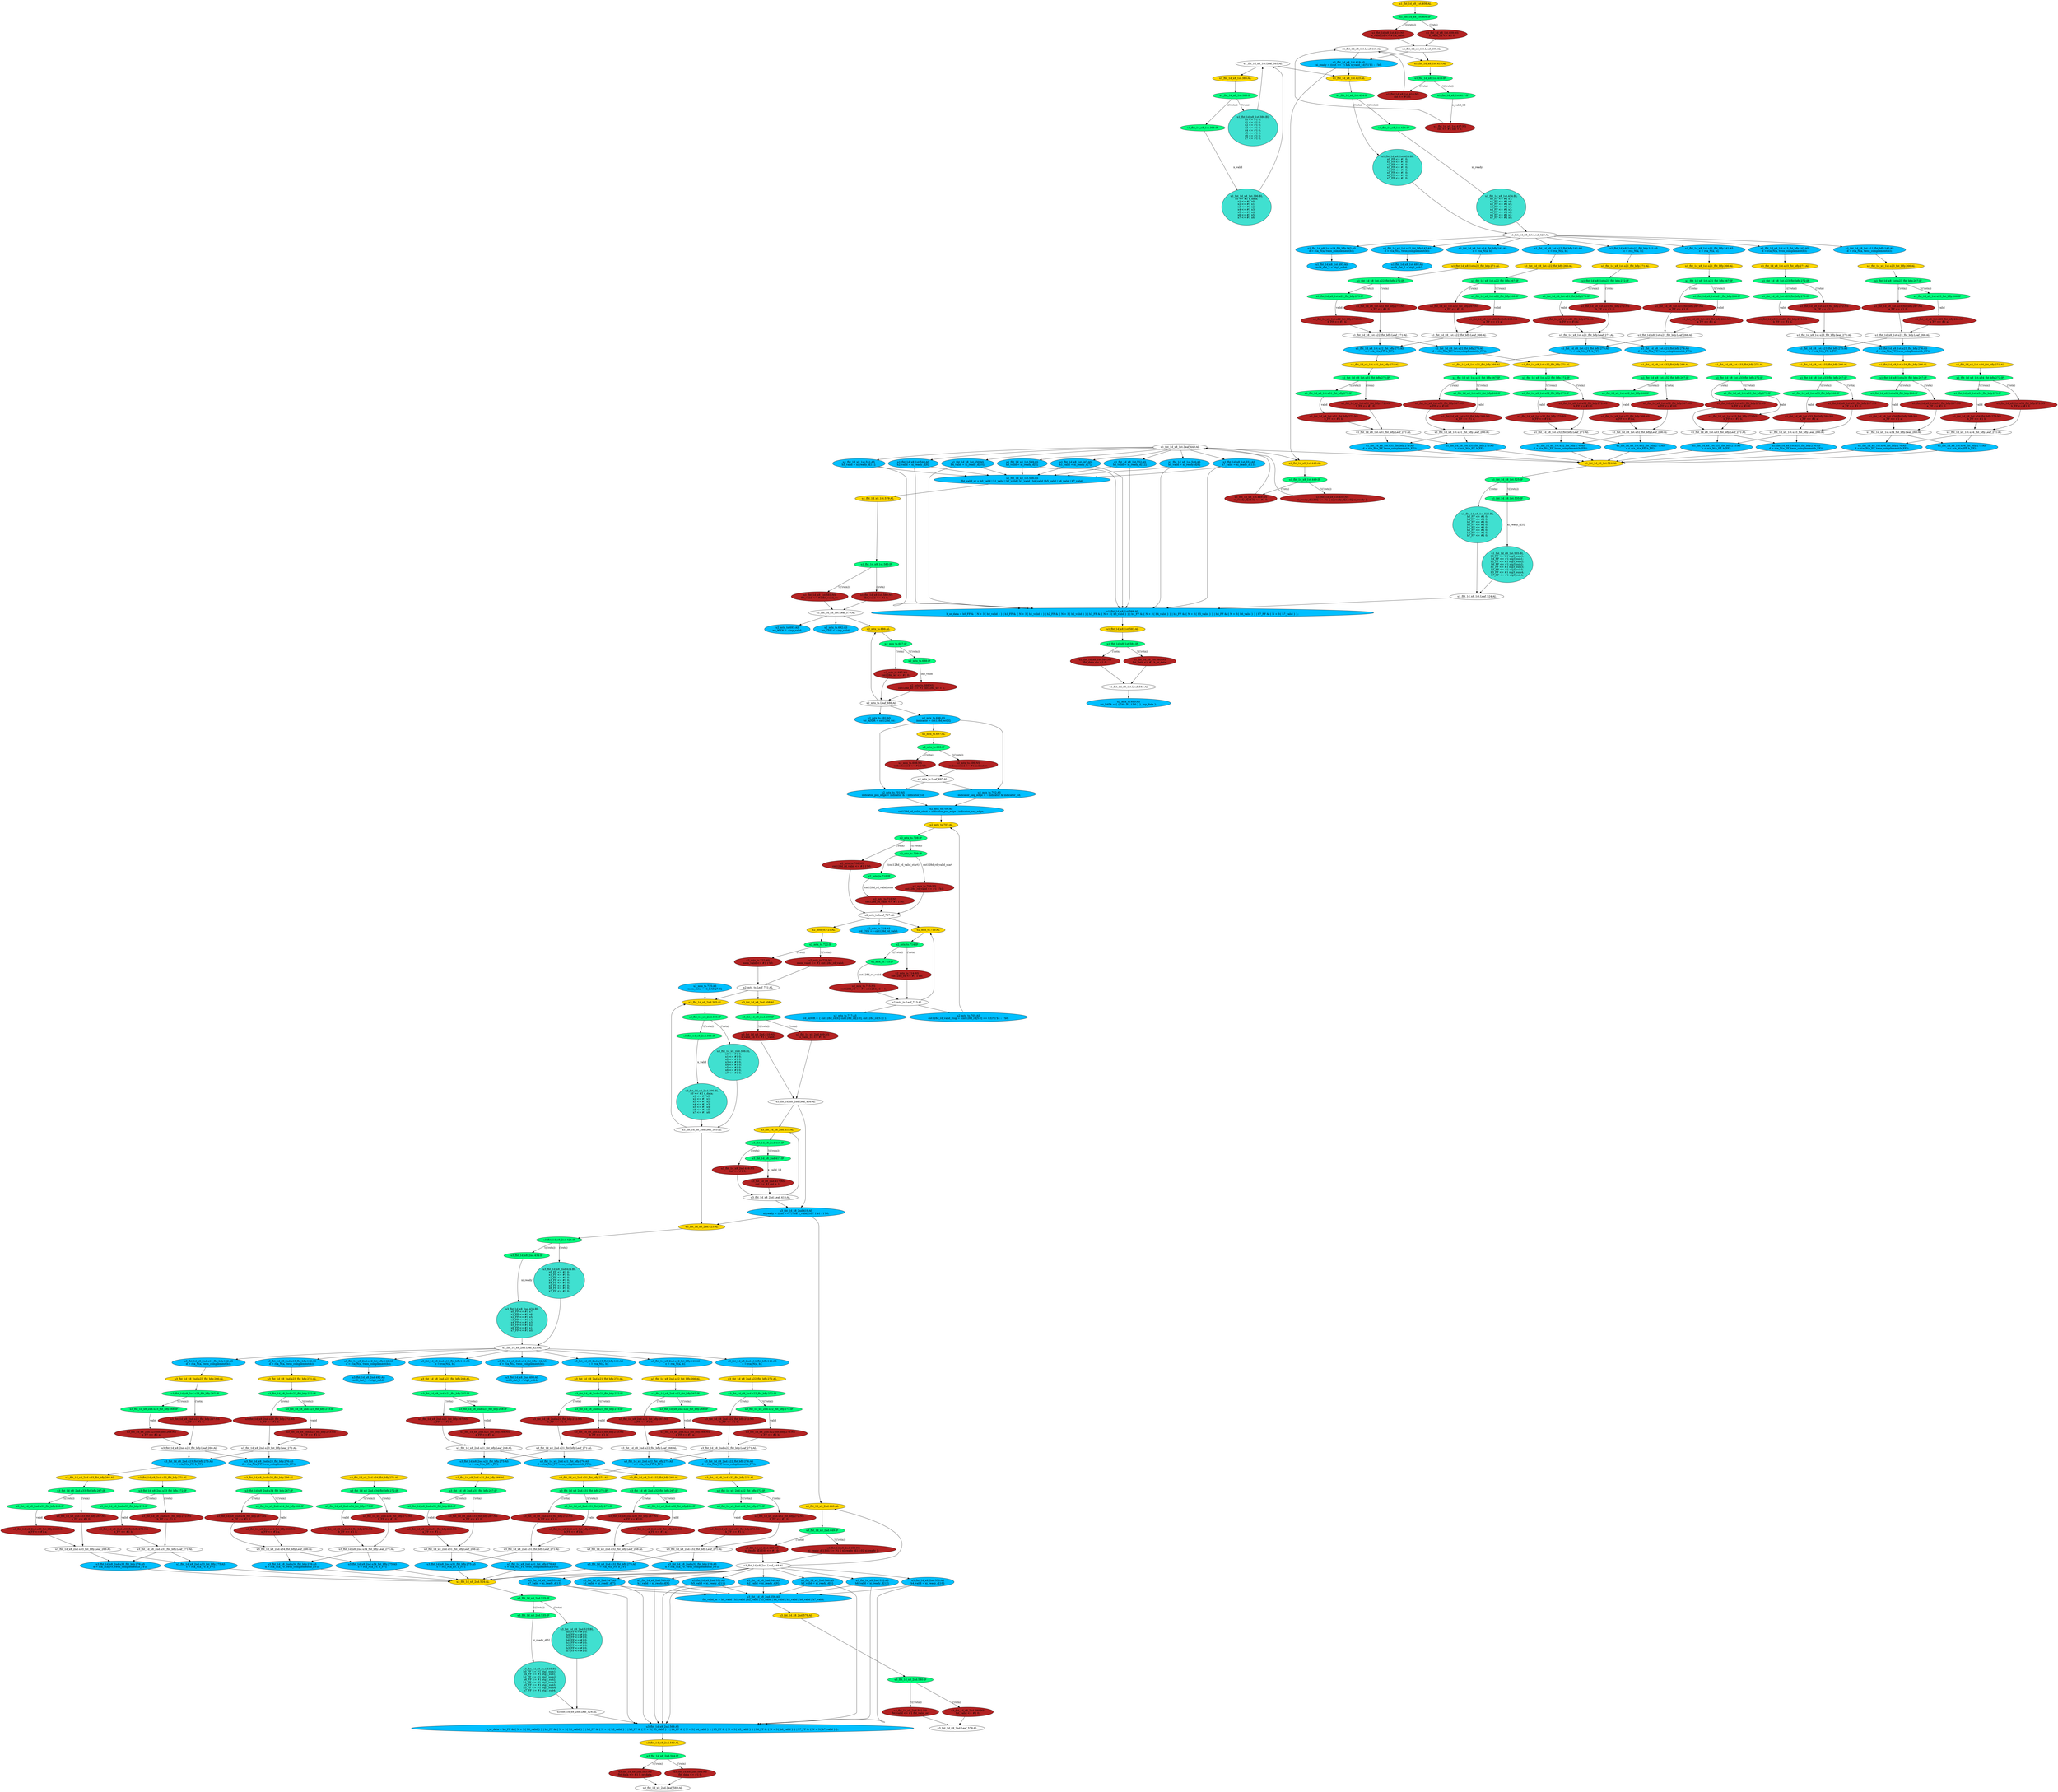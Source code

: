 strict digraph "compose( ,  )" {
	node [label="\N"];
	"u2_mtx_ts.693:AS"	 [ast="<pyverilog.vparser.ast.Assign object at 0x7f9d5c31b6d0>",
		def_var="['wr_WEN']",
		fillcolor=deepskyblue,
		label="u2_mtx_ts.693:AS
wr_WEN = ~inp_valid;",
		statements="[]",
		style=filled,
		typ=Assign,
		use_var="['inp_valid']"];
	"u1_fht_1d_x8_1st.385:AL"	 [ast="<pyverilog.vparser.ast.Always object at 0x7f9d5ca81bd0>",
		clk_sens=False,
		fillcolor=gold,
		label="u1_fht_1d_x8_1st.385:AL",
		sens="['sclk', 'rstn']",
		statements="[]",
		style=filled,
		typ=Always,
		use_var="['x1', 'x_valid', 'x_data', 'x2', 'x3', 'x0', 'rstn', 'x6', 'x4', 'x5']"];
	"u1_fht_1d_x8_1st.386:IF"	 [ast="<pyverilog.vparser.ast.IfStatement object at 0x7f9d5ca83b10>",
		fillcolor=springgreen,
		label="u1_fht_1d_x8_1st.386:IF",
		statements="[]",
		style=filled,
		typ=IfStatement];
	"u1_fht_1d_x8_1st.385:AL" -> "u1_fht_1d_x8_1st.386:IF"	 [cond="[]",
		lineno=None];
	"u3_fht_1d_x8_2nd.Leaf_579:AL"	 [def_var="['fht_valid']",
		label="u3_fht_1d_x8_2nd.Leaf_579:AL"];
	"u1_fht_1d_x8_1st.424:IF"	 [ast="<pyverilog.vparser.ast.IfStatement object at 0x7f9d5ca97150>",
		fillcolor=springgreen,
		label="u1_fht_1d_x8_1st.424:IF",
		statements="[]",
		style=filled,
		typ=IfStatement];
	"u1_fht_1d_x8_1st.424:BL"	 [ast="<pyverilog.vparser.ast.Block object at 0x7f9d5ca87ed0>",
		fillcolor=turquoise,
		label="u1_fht_1d_x8_1st.424:BL
x0_FF <= #1 0;
x1_FF <= #1 0;
x2_FF <= #1 0;
x3_FF <= #1 0;
x4_FF <= #1 0;
x5_FF <= #1 0;
x6_FF <= #1 0;
\
x7_FF <= #1 0;",
		statements="[<pyverilog.vparser.ast.NonblockingSubstitution object at 0x7f9d5ca87410>, <pyverilog.vparser.ast.NonblockingSubstitution object \
at 0x7f9d5ca875d0>, <pyverilog.vparser.ast.NonblockingSubstitution object at 0x7f9d5ca87790>, <pyverilog.vparser.ast.NonblockingSubstitution \
object at 0x7f9d5ca87950>, <pyverilog.vparser.ast.NonblockingSubstitution object at 0x7f9d5ca87b10>, <pyverilog.vparser.ast.NonblockingSubstitution \
object at 0x7f9d5ca87cd0>, <pyverilog.vparser.ast.NonblockingSubstitution object at 0x7f9d5ca87e90>, <pyverilog.vparser.ast.NonblockingSubstitution \
object at 0x7f9d5ca97090>]",
		style=filled,
		typ=Block];
	"u1_fht_1d_x8_1st.424:IF" -> "u1_fht_1d_x8_1st.424:BL"	 [cond="['rstn']",
		label="(!rstn)",
		lineno=424];
	"u1_fht_1d_x8_1st.434:IF"	 [ast="<pyverilog.vparser.ast.IfStatement object at 0x7f9d5ca97210>",
		fillcolor=springgreen,
		label="u1_fht_1d_x8_1st.434:IF",
		statements="[]",
		style=filled,
		typ=IfStatement];
	"u1_fht_1d_x8_1st.424:IF" -> "u1_fht_1d_x8_1st.434:IF"	 [cond="['rstn']",
		label="!((!rstn))",
		lineno=424];
	"u3_fht_1d_x8_2nd.u22_fht_bfly.276:AS"	 [ast="<pyverilog.vparser.ast.Assign object at 0x7f9d5c78d310>",
		def_var="['d']",
		fillcolor=deepskyblue,
		label="u3_fht_1d_x8_2nd.u22_fht_bfly.276:AS
d = rca_N(a_FF, twos_complement(b_FF));",
		statements="[]",
		style=filled,
		typ=Assign,
		use_var="['rca_N', 'a_FF', 'twos_complement', 'b_FF']"];
	"u3_fht_1d_x8_2nd.u32_fht_bfly.271:AL"	 [ast="<pyverilog.vparser.ast.Always object at 0x7f9d5c774950>",
		clk_sens=False,
		fillcolor=gold,
		label="u3_fht_1d_x8_2nd.u32_fht_bfly.271:AL",
		sens="['clk']",
		statements="[]",
		style=filled,
		typ=Always,
		use_var="['valid', 'b', 'rstn']"];
	"u3_fht_1d_x8_2nd.u22_fht_bfly.276:AS" -> "u3_fht_1d_x8_2nd.u32_fht_bfly.271:AL";
	"u1_fht_1d_x8_1st.419:AS"	 [ast="<pyverilog.vparser.ast.Assign object at 0x7f9d5ca95c10>",
		def_var="['xi_ready']",
		fillcolor=deepskyblue,
		label="u1_fht_1d_x8_1st.419:AS
xi_ready = ((cnt == 7) && x_valid_1d)? 1'b1 : 1'b0;",
		statements="[]",
		style=filled,
		typ=Assign,
		use_var="['cnt', 'x_valid_1d']"];
	"u1_fht_1d_x8_1st.448:AL"	 [ast="<pyverilog.vparser.ast.Always object at 0x7f9d5c81a350>",
		clk_sens=False,
		fillcolor=gold,
		label="u1_fht_1d_x8_1st.448:AL",
		sens="['sclk', 'rstn']",
		statements="[]",
		style=filled,
		typ=Always,
		use_var="['xi_ready', 'xi_ready_d', 'rstn']"];
	"u1_fht_1d_x8_1st.419:AS" -> "u1_fht_1d_x8_1st.448:AL";
	"u1_fht_1d_x8_1st.423:AL"	 [ast="<pyverilog.vparser.ast.Always object at 0x7f9d5ca87210>",
		clk_sens=False,
		fillcolor=gold,
		label="u1_fht_1d_x8_1st.423:AL",
		sens="['sclk', 'rstn']",
		statements="[]",
		style=filled,
		typ=Always,
		use_var="['x1', 'xi_ready', 'x2', 'x3', 'x0', 'rstn', 'x6', 'x7', 'x4', 'x5']"];
	"u1_fht_1d_x8_1st.419:AS" -> "u1_fht_1d_x8_1st.423:AL";
	"u3_fht_1d_x8_2nd.u23_fht_bfly.Leaf_271:AL"	 [def_var="['b_FF']",
		label="u3_fht_1d_x8_2nd.u23_fht_bfly.Leaf_271:AL"];
	"u3_fht_1d_x8_2nd.u23_fht_bfly.276:AS"	 [ast="<pyverilog.vparser.ast.Assign object at 0x7f9d5c78d310>",
		def_var="['d']",
		fillcolor=deepskyblue,
		label="u3_fht_1d_x8_2nd.u23_fht_bfly.276:AS
d = rca_N(a_FF, twos_complement(b_FF));",
		statements="[]",
		style=filled,
		typ=Assign,
		use_var="['rca_N', 'a_FF', 'twos_complement', 'b_FF']"];
	"u3_fht_1d_x8_2nd.u23_fht_bfly.Leaf_271:AL" -> "u3_fht_1d_x8_2nd.u23_fht_bfly.276:AS";
	"u3_fht_1d_x8_2nd.u23_fht_bfly.275:AS"	 [ast="<pyverilog.vparser.ast.Assign object at 0x7f9d5c774f90>",
		def_var="['c']",
		fillcolor=deepskyblue,
		label="u3_fht_1d_x8_2nd.u23_fht_bfly.275:AS
c = rca_N(a_FF, b_FF);",
		statements="[]",
		style=filled,
		typ=Assign,
		use_var="['rca_N', 'a_FF', 'b_FF']"];
	"u3_fht_1d_x8_2nd.u23_fht_bfly.Leaf_271:AL" -> "u3_fht_1d_x8_2nd.u23_fht_bfly.275:AS";
	"u3_fht_1d_x8_2nd.u34_fht_bfly.Leaf_271:AL"	 [def_var="['b_FF']",
		label="u3_fht_1d_x8_2nd.u34_fht_bfly.Leaf_271:AL"];
	"u3_fht_1d_x8_2nd.u34_fht_bfly.276:AS"	 [ast="<pyverilog.vparser.ast.Assign object at 0x7f9d5c78d310>",
		def_var="['d']",
		fillcolor=deepskyblue,
		label="u3_fht_1d_x8_2nd.u34_fht_bfly.276:AS
d = rca_N(a_FF, twos_complement(b_FF));",
		statements="[]",
		style=filled,
		typ=Assign,
		use_var="['rca_N', 'a_FF', 'twos_complement', 'b_FF']"];
	"u3_fht_1d_x8_2nd.u34_fht_bfly.Leaf_271:AL" -> "u3_fht_1d_x8_2nd.u34_fht_bfly.276:AS";
	"u3_fht_1d_x8_2nd.u34_fht_bfly.275:AS"	 [ast="<pyverilog.vparser.ast.Assign object at 0x7f9d5c774f90>",
		def_var="['c']",
		fillcolor=deepskyblue,
		label="u3_fht_1d_x8_2nd.u34_fht_bfly.275:AS
c = rca_N(a_FF, b_FF);",
		statements="[]",
		style=filled,
		typ=Assign,
		use_var="['rca_N', 'a_FF', 'b_FF']"];
	"u3_fht_1d_x8_2nd.u34_fht_bfly.Leaf_271:AL" -> "u3_fht_1d_x8_2nd.u34_fht_bfly.275:AS";
	"u1_fht_1d_x8_1st.524:AL"	 [ast="<pyverilog.vparser.ast.Always object at 0x7f9d5c7e7290>",
		clk_sens=False,
		fillcolor=gold,
		label="u1_fht_1d_x8_1st.524:AL",
		sens="['sclk', 'rstn']",
		statements="[]",
		style=filled,
		typ=Always,
		use_var="['rstn', 'stg3_sub4', 'stg3_sum4', 'stg3_sum1', 'stg3_sum2', 'stg3_sum3', 'stg3_sub1', 'xi_ready_d', 'stg3_sub2', 'stg3_sub3']"];
	"u1_fht_1d_x8_1st.525:IF"	 [ast="<pyverilog.vparser.ast.IfStatement object at 0x7f9d5c8031d0>",
		fillcolor=springgreen,
		label="u1_fht_1d_x8_1st.525:IF",
		statements="[]",
		style=filled,
		typ=IfStatement];
	"u1_fht_1d_x8_1st.524:AL" -> "u1_fht_1d_x8_1st.525:IF"	 [cond="[]",
		lineno=None];
	"u3_fht_1d_x8_2nd.u33_fht_bfly.266:AL"	 [ast="<pyverilog.vparser.ast.Always object at 0x7f9d5c774150>",
		clk_sens=False,
		fillcolor=gold,
		label="u3_fht_1d_x8_2nd.u33_fht_bfly.266:AL",
		sens="['clk']",
		statements="[]",
		style=filled,
		typ=Always,
		use_var="['a', 'valid', 'rstn']"];
	"u3_fht_1d_x8_2nd.u33_fht_bfly.267:IF"	 [ast="<pyverilog.vparser.ast.IfStatement object at 0x7f9d5c774390>",
		fillcolor=springgreen,
		label="u3_fht_1d_x8_2nd.u33_fht_bfly.267:IF",
		statements="[]",
		style=filled,
		typ=IfStatement];
	"u3_fht_1d_x8_2nd.u33_fht_bfly.266:AL" -> "u3_fht_1d_x8_2nd.u33_fht_bfly.267:IF"	 [cond="[]",
		lineno=None];
	"u3_fht_1d_x8_2nd.u34_fht_bfly.266:AL"	 [ast="<pyverilog.vparser.ast.Always object at 0x7f9d5c774150>",
		clk_sens=False,
		fillcolor=gold,
		label="u3_fht_1d_x8_2nd.u34_fht_bfly.266:AL",
		sens="['clk']",
		statements="[]",
		style=filled,
		typ=Always,
		use_var="['a', 'valid', 'rstn']"];
	"u3_fht_1d_x8_2nd.u23_fht_bfly.276:AS" -> "u3_fht_1d_x8_2nd.u34_fht_bfly.266:AL";
	"u3_fht_1d_x8_2nd.u34_fht_bfly.267:IF"	 [ast="<pyverilog.vparser.ast.IfStatement object at 0x7f9d5c774390>",
		fillcolor=springgreen,
		label="u3_fht_1d_x8_2nd.u34_fht_bfly.267:IF",
		statements="[]",
		style=filled,
		typ=IfStatement];
	"u3_fht_1d_x8_2nd.u34_fht_bfly.266:AL" -> "u3_fht_1d_x8_2nd.u34_fht_bfly.267:IF"	 [cond="[]",
		lineno=None];
	"u3_fht_1d_x8_2nd.u32_fht_bfly.272:IF"	 [ast="<pyverilog.vparser.ast.IfStatement object at 0x7f9d5c774b90>",
		fillcolor=springgreen,
		label="u3_fht_1d_x8_2nd.u32_fht_bfly.272:IF",
		statements="[]",
		style=filled,
		typ=IfStatement];
	"u3_fht_1d_x8_2nd.u32_fht_bfly.271:AL" -> "u3_fht_1d_x8_2nd.u32_fht_bfly.272:IF"	 [cond="[]",
		lineno=None];
	"u1_fht_1d_x8_1st.u22_fht_bfly.275:AS"	 [ast="<pyverilog.vparser.ast.Assign object at 0x7f9d5c774f90>",
		def_var="['c']",
		fillcolor=deepskyblue,
		label="u1_fht_1d_x8_1st.u22_fht_bfly.275:AS
c = rca_N(a_FF, b_FF);",
		statements="[]",
		style=filled,
		typ=Assign,
		use_var="['rca_N', 'a_FF', 'b_FF']"];
	"u1_fht_1d_x8_1st.u31_fht_bfly.271:AL"	 [ast="<pyverilog.vparser.ast.Always object at 0x7f9d5c774950>",
		clk_sens=False,
		fillcolor=gold,
		label="u1_fht_1d_x8_1st.u31_fht_bfly.271:AL",
		sens="['clk']",
		statements="[]",
		style=filled,
		typ=Always,
		use_var="['valid', 'b', 'rstn']"];
	"u1_fht_1d_x8_1st.u22_fht_bfly.275:AS" -> "u1_fht_1d_x8_1st.u31_fht_bfly.271:AL";
	"u1_fht_1d_x8_1st.417:NS"	 [ast="<pyverilog.vparser.ast.NonblockingSubstitution object at 0x7f9d5ca95a10>",
		fillcolor=firebrick,
		label="u1_fht_1d_x8_1st.417:NS
cnt <= #1 cnt + 1;",
		statements="[<pyverilog.vparser.ast.NonblockingSubstitution object at 0x7f9d5ca95a10>]",
		style=filled,
		typ=NonblockingSubstitution];
	"u1_fht_1d_x8_1st.Leaf_415:AL"	 [def_var="['cnt']",
		label="u1_fht_1d_x8_1st.Leaf_415:AL"];
	"u1_fht_1d_x8_1st.417:NS" -> "u1_fht_1d_x8_1st.Leaf_415:AL"	 [cond="[]",
		lineno=None];
	"u1_fht_1d_x8_1st.Leaf_579:AL"	 [def_var="['fht_valid']",
		label="u1_fht_1d_x8_1st.Leaf_579:AL"];
	"u1_fht_1d_x8_1st.Leaf_579:AL" -> "u2_mtx_ts.693:AS";
	"u2_mtx_ts.692:AS"	 [ast="<pyverilog.vparser.ast.Assign object at 0x7f9d5c31b550>",
		def_var="['wr_CSN']",
		fillcolor=deepskyblue,
		label="u2_mtx_ts.692:AS
wr_CSN = ~inp_valid;",
		statements="[]",
		style=filled,
		typ=Assign,
		use_var="['inp_valid']"];
	"u1_fht_1d_x8_1st.Leaf_579:AL" -> "u2_mtx_ts.692:AS";
	"u2_mtx_ts.686:AL"	 [ast="<pyverilog.vparser.ast.Always object at 0x7f9d5c2f5ad0>",
		clk_sens=False,
		fillcolor=gold,
		label="u2_mtx_ts.686:AL",
		sens="['sclk', 'rstn']",
		statements="[]",
		style=filled,
		typ=Always,
		use_var="['inp_valid', 'rstn', 'cnt128d_wr']"];
	"u1_fht_1d_x8_1st.Leaf_579:AL" -> "u2_mtx_ts.686:AL";
	"u1_fht_1d_x8_1st.Leaf_448:AL"	 [def_var="['xi_ready_d']",
		label="u1_fht_1d_x8_1st.Leaf_448:AL"];
	"u1_fht_1d_x8_1st.Leaf_448:AL" -> "u1_fht_1d_x8_1st.524:AL";
	"u1_fht_1d_x8_1st.548:AS"	 [ast="<pyverilog.vparser.ast.Assign object at 0x7f9d5c8085d0>",
		def_var="['h2_valid']",
		fillcolor=deepskyblue,
		label="u1_fht_1d_x8_1st.548:AS
h2_valid = xi_ready_d[8];",
		statements="[]",
		style=filled,
		typ=Assign,
		use_var="['xi_ready_d']"];
	"u1_fht_1d_x8_1st.Leaf_448:AL" -> "u1_fht_1d_x8_1st.548:AS";
	"u1_fht_1d_x8_1st.Leaf_448:AL" -> "u1_fht_1d_x8_1st.448:AL";
	"u1_fht_1d_x8_1st.553:AS"	 [ast="<pyverilog.vparser.ast.Assign object at 0x7f9d5c808e90>",
		def_var="['h7_valid']",
		fillcolor=deepskyblue,
		label="u1_fht_1d_x8_1st.553:AS
h7_valid = xi_ready_d[13];",
		statements="[]",
		style=filled,
		typ=Assign,
		use_var="['xi_ready_d']"];
	"u1_fht_1d_x8_1st.Leaf_448:AL" -> "u1_fht_1d_x8_1st.553:AS";
	"u1_fht_1d_x8_1st.549:AS"	 [ast="<pyverilog.vparser.ast.Assign object at 0x7f9d5c808790>",
		def_var="['h3_valid']",
		fillcolor=deepskyblue,
		label="u1_fht_1d_x8_1st.549:AS
h3_valid = xi_ready_d[9];",
		statements="[]",
		style=filled,
		typ=Assign,
		use_var="['xi_ready_d']"];
	"u1_fht_1d_x8_1st.Leaf_448:AL" -> "u1_fht_1d_x8_1st.549:AS";
	"u1_fht_1d_x8_1st.547:AS"	 [ast="<pyverilog.vparser.ast.Assign object at 0x7f9d5c808410>",
		def_var="['h1_valid']",
		fillcolor=deepskyblue,
		label="u1_fht_1d_x8_1st.547:AS
h1_valid = xi_ready_d[7];",
		statements="[]",
		style=filled,
		typ=Assign,
		use_var="['xi_ready_d']"];
	"u1_fht_1d_x8_1st.Leaf_448:AL" -> "u1_fht_1d_x8_1st.547:AS";
	"u1_fht_1d_x8_1st.550:AS"	 [ast="<pyverilog.vparser.ast.Assign object at 0x7f9d5c808950>",
		def_var="['h4_valid']",
		fillcolor=deepskyblue,
		label="u1_fht_1d_x8_1st.550:AS
h4_valid = xi_ready_d[10];",
		statements="[]",
		style=filled,
		typ=Assign,
		use_var="['xi_ready_d']"];
	"u1_fht_1d_x8_1st.Leaf_448:AL" -> "u1_fht_1d_x8_1st.550:AS";
	"u1_fht_1d_x8_1st.551:AS"	 [ast="<pyverilog.vparser.ast.Assign object at 0x7f9d5c808b10>",
		def_var="['h5_valid']",
		fillcolor=deepskyblue,
		label="u1_fht_1d_x8_1st.551:AS
h5_valid = xi_ready_d[11];",
		statements="[]",
		style=filled,
		typ=Assign,
		use_var="['xi_ready_d']"];
	"u1_fht_1d_x8_1st.Leaf_448:AL" -> "u1_fht_1d_x8_1st.551:AS";
	"u1_fht_1d_x8_1st.546:AS"	 [ast="<pyverilog.vparser.ast.Assign object at 0x7f9d5c808250>",
		def_var="['h0_valid']",
		fillcolor=deepskyblue,
		label="u1_fht_1d_x8_1st.546:AS
h0_valid = xi_ready_d[6];",
		statements="[]",
		style=filled,
		typ=Assign,
		use_var="['xi_ready_d']"];
	"u1_fht_1d_x8_1st.Leaf_448:AL" -> "u1_fht_1d_x8_1st.546:AS";
	"u1_fht_1d_x8_1st.552:AS"	 [ast="<pyverilog.vparser.ast.Assign object at 0x7f9d5c808cd0>",
		def_var="['h6_valid']",
		fillcolor=deepskyblue,
		label="u1_fht_1d_x8_1st.552:AS
h6_valid = xi_ready_d[12];",
		statements="[]",
		style=filled,
		typ=Assign,
		use_var="['xi_ready_d']"];
	"u1_fht_1d_x8_1st.Leaf_448:AL" -> "u1_fht_1d_x8_1st.552:AS";
	"u1_fht_1d_x8_1st.u21_fht_bfly.273:NS"	 [ast="<pyverilog.vparser.ast.NonblockingSubstitution object at 0x7f9d5c774e50>",
		fillcolor=firebrick,
		label="u1_fht_1d_x8_1st.u21_fht_bfly.273:NS
b_FF <= #1 b;",
		statements="[<pyverilog.vparser.ast.NonblockingSubstitution object at 0x7f9d5c774e50>]",
		style=filled,
		typ=NonblockingSubstitution];
	"u1_fht_1d_x8_1st.u21_fht_bfly.Leaf_271:AL"	 [def_var="['b_FF']",
		label="u1_fht_1d_x8_1st.u21_fht_bfly.Leaf_271:AL"];
	"u1_fht_1d_x8_1st.u21_fht_bfly.273:NS" -> "u1_fht_1d_x8_1st.u21_fht_bfly.Leaf_271:AL"	 [cond="[]",
		lineno=None];
	"u2_mtx_ts.701:AS"	 [ast="<pyverilog.vparser.ast.Assign object at 0x7f9d5c314190>",
		def_var="['indicator_pos_edge']",
		fillcolor=deepskyblue,
		label="u2_mtx_ts.701:AS
indicator_pos_edge = indicator & ~indicator_1d;",
		statements="[]",
		style=filled,
		typ=Assign,
		use_var="['indicator', 'indicator_1d']"];
	"u2_mtx_ts.704:AS"	 [ast="<pyverilog.vparser.ast.Assign object at 0x7f9d5c314690>",
		def_var="['cnt128d_rd_valid_start']",
		fillcolor=deepskyblue,
		label="u2_mtx_ts.704:AS
cnt128d_rd_valid_start = indicator_pos_edge | indicator_neg_edge;",
		statements="[]",
		style=filled,
		typ=Assign,
		use_var="['indicator_pos_edge', 'indicator_neg_edge']"];
	"u2_mtx_ts.701:AS" -> "u2_mtx_ts.704:AS";
	"u1_fht_1d_x8_1st.u12_fht_bfly.142:AS"	 [ast="<pyverilog.vparser.ast.Assign object at 0x7f9d5cbc9dd0>",
		def_var="['d']",
		fillcolor=deepskyblue,
		label="u1_fht_1d_x8_1st.u12_fht_bfly.142:AS
d = rca_N(a, twos_complement(b));",
		statements="[]",
		style=filled,
		typ=Assign,
		use_var="['rca_N', 'a', 'twos_complement', 'b']"];
	"u1_fht_1d_x8_1st.492:AS"	 [ast="<pyverilog.vparser.ast.Assign object at 0x7f9d5c807d90>",
		def_var="['mult_dat_1']",
		fillcolor=deepskyblue,
		label="u1_fht_1d_x8_1st.492:AS
mult_dat_1 = stg1_sub2;",
		statements="[]",
		style=filled,
		typ=Assign,
		use_var="['stg1_sub2']"];
	"u1_fht_1d_x8_1st.u12_fht_bfly.142:AS" -> "u1_fht_1d_x8_1st.492:AS";
	"u3_fht_1d_x8_2nd.u23_fht_bfly.273:NS"	 [ast="<pyverilog.vparser.ast.NonblockingSubstitution object at 0x7f9d5c774e50>",
		fillcolor=firebrick,
		label="u3_fht_1d_x8_2nd.u23_fht_bfly.273:NS
b_FF <= #1 b;",
		statements="[<pyverilog.vparser.ast.NonblockingSubstitution object at 0x7f9d5c774e50>]",
		style=filled,
		typ=NonblockingSubstitution];
	"u3_fht_1d_x8_2nd.u23_fht_bfly.273:NS" -> "u3_fht_1d_x8_2nd.u23_fht_bfly.Leaf_271:AL"	 [cond="[]",
		lineno=None];
	"u3_fht_1d_x8_2nd.u21_fht_bfly.266:AL"	 [ast="<pyverilog.vparser.ast.Always object at 0x7f9d5c774150>",
		clk_sens=False,
		fillcolor=gold,
		label="u3_fht_1d_x8_2nd.u21_fht_bfly.266:AL",
		sens="['clk']",
		statements="[]",
		style=filled,
		typ=Always,
		use_var="['a', 'valid', 'rstn']"];
	"u3_fht_1d_x8_2nd.u21_fht_bfly.267:IF"	 [ast="<pyverilog.vparser.ast.IfStatement object at 0x7f9d5c774390>",
		fillcolor=springgreen,
		label="u3_fht_1d_x8_2nd.u21_fht_bfly.267:IF",
		statements="[]",
		style=filled,
		typ=IfStatement];
	"u3_fht_1d_x8_2nd.u21_fht_bfly.266:AL" -> "u3_fht_1d_x8_2nd.u21_fht_bfly.267:IF"	 [cond="[]",
		lineno=None];
	"u1_fht_1d_x8_1st.u21_fht_bfly.272:NS"	 [ast="<pyverilog.vparser.ast.NonblockingSubstitution object at 0x7f9d5c774b50>",
		fillcolor=firebrick,
		label="u1_fht_1d_x8_1st.u21_fht_bfly.272:NS
b_FF <= #1 0;",
		statements="[<pyverilog.vparser.ast.NonblockingSubstitution object at 0x7f9d5c774b50>]",
		style=filled,
		typ=NonblockingSubstitution];
	"u1_fht_1d_x8_1st.u21_fht_bfly.272:NS" -> "u1_fht_1d_x8_1st.u21_fht_bfly.Leaf_271:AL"	 [cond="[]",
		lineno=None];
	"u3_fht_1d_x8_2nd.u34_fht_bfly.267:NS"	 [ast="<pyverilog.vparser.ast.NonblockingSubstitution object at 0x7f9d5c774350>",
		fillcolor=firebrick,
		label="u3_fht_1d_x8_2nd.u34_fht_bfly.267:NS
a_FF <= #1 0;",
		statements="[<pyverilog.vparser.ast.NonblockingSubstitution object at 0x7f9d5c774350>]",
		style=filled,
		typ=NonblockingSubstitution];
	"u3_fht_1d_x8_2nd.u34_fht_bfly.267:IF" -> "u3_fht_1d_x8_2nd.u34_fht_bfly.267:NS"	 [cond="['rstn']",
		label="(!rstn)",
		lineno=267];
	"u3_fht_1d_x8_2nd.u34_fht_bfly.268:IF"	 [ast="<pyverilog.vparser.ast.IfStatement object at 0x7f9d5c774510>",
		fillcolor=springgreen,
		label="u3_fht_1d_x8_2nd.u34_fht_bfly.268:IF",
		statements="[]",
		style=filled,
		typ=IfStatement];
	"u3_fht_1d_x8_2nd.u34_fht_bfly.267:IF" -> "u3_fht_1d_x8_2nd.u34_fht_bfly.268:IF"	 [cond="['rstn']",
		label="!((!rstn))",
		lineno=267];
	"u1_fht_1d_x8_1st.u22_fht_bfly.268:IF"	 [ast="<pyverilog.vparser.ast.IfStatement object at 0x7f9d5c774510>",
		fillcolor=springgreen,
		label="u1_fht_1d_x8_1st.u22_fht_bfly.268:IF",
		statements="[]",
		style=filled,
		typ=IfStatement];
	"u1_fht_1d_x8_1st.u22_fht_bfly.268:NS"	 [ast="<pyverilog.vparser.ast.NonblockingSubstitution object at 0x7f9d5c774650>",
		fillcolor=firebrick,
		label="u1_fht_1d_x8_1st.u22_fht_bfly.268:NS
a_FF <= #1 a;",
		statements="[<pyverilog.vparser.ast.NonblockingSubstitution object at 0x7f9d5c774650>]",
		style=filled,
		typ=NonblockingSubstitution];
	"u1_fht_1d_x8_1st.u22_fht_bfly.268:IF" -> "u1_fht_1d_x8_1st.u22_fht_bfly.268:NS"	 [cond="['valid']",
		label=valid,
		lineno=268];
	"u1_fht_1d_x8_1st.566:AS"	 [ast="<pyverilog.vparser.ast.Assign object at 0x7f9d5c7f9c10>",
		def_var="['h_or_data']",
		fillcolor=deepskyblue,
		label="u1_fht_1d_x8_1st.566:AS
h_or_data = h0_FF & { N + 3{ h0_valid } } | h1_FF & { N + 3{ h1_valid } } | h2_FF & { N + 3{ h2_valid } } | \
h3_FF & { N + 3{ h3_valid } } | h4_FF & { N + 3{ h4_valid } } | h5_FF & { N + 3{ h5_valid } } | h6_FF & { N + 3{ h6_valid } } | \
h7_FF & { N + 3{ h7_valid } };",
		statements="[]",
		style=filled,
		typ=Assign,
		use_var="['h0_FF', 'h0_valid', 'h1_FF', 'h1_valid', 'h2_FF', 'h2_valid', 'h3_FF', 'h3_valid', 'h4_FF', 'h4_valid', 'h5_FF', 'h5_valid', '\
h6_FF', 'h6_valid', 'h7_FF', 'h7_valid']"];
	"u1_fht_1d_x8_1st.548:AS" -> "u1_fht_1d_x8_1st.566:AS";
	"u1_fht_1d_x8_1st.556:AS"	 [ast="<pyverilog.vparser.ast.Assign object at 0x7f9d5c7df1d0>",
		def_var="['fht_valid_or']",
		fillcolor=deepskyblue,
		label="u1_fht_1d_x8_1st.556:AS
fht_valid_or = h0_valid | h1_valid | h2_valid | h3_valid | h4_valid | h5_valid | h6_valid | h7_valid;",
		statements="[]",
		style=filled,
		typ=Assign,
		use_var="['h0_valid', 'h1_valid', 'h2_valid', 'h3_valid', 'h4_valid', 'h5_valid', 'h6_valid', 'h7_valid']"];
	"u1_fht_1d_x8_1st.548:AS" -> "u1_fht_1d_x8_1st.556:AS";
	"u3_fht_1d_x8_2nd.449:IF"	 [ast="<pyverilog.vparser.ast.IfStatement object at 0x7f9d5c81a7d0>",
		fillcolor=springgreen,
		label="u3_fht_1d_x8_2nd.449:IF",
		statements="[]",
		style=filled,
		typ=IfStatement];
	"u3_fht_1d_x8_2nd.449:NS"	 [ast="<pyverilog.vparser.ast.NonblockingSubstitution object at 0x7f9d5c81a5d0>",
		fillcolor=firebrick,
		label="u3_fht_1d_x8_2nd.449:NS
xi_ready_d[13:0] <= #1 0;",
		statements="[<pyverilog.vparser.ast.NonblockingSubstitution object at 0x7f9d5c81a5d0>]",
		style=filled,
		typ=NonblockingSubstitution];
	"u3_fht_1d_x8_2nd.449:IF" -> "u3_fht_1d_x8_2nd.449:NS"	 [cond="['rstn']",
		label="(!rstn)",
		lineno=449];
	"u3_fht_1d_x8_2nd.450:NS"	 [ast="<pyverilog.vparser.ast.NonblockingSubstitution object at 0x7f9d5c81a9d0>",
		fillcolor=firebrick,
		label="u3_fht_1d_x8_2nd.450:NS
xi_ready_d[13:0] <= #1 { xi_ready_d[12:0], xi_ready };",
		statements="[<pyverilog.vparser.ast.NonblockingSubstitution object at 0x7f9d5c81a9d0>]",
		style=filled,
		typ=NonblockingSubstitution];
	"u3_fht_1d_x8_2nd.449:IF" -> "u3_fht_1d_x8_2nd.450:NS"	 [cond="['rstn']",
		label="!((!rstn))",
		lineno=449];
	"u1_fht_1d_x8_1st.u34_fht_bfly.267:IF"	 [ast="<pyverilog.vparser.ast.IfStatement object at 0x7f9d5c774390>",
		fillcolor=springgreen,
		label="u1_fht_1d_x8_1st.u34_fht_bfly.267:IF",
		statements="[]",
		style=filled,
		typ=IfStatement];
	"u1_fht_1d_x8_1st.u34_fht_bfly.267:NS"	 [ast="<pyverilog.vparser.ast.NonblockingSubstitution object at 0x7f9d5c774350>",
		fillcolor=firebrick,
		label="u1_fht_1d_x8_1st.u34_fht_bfly.267:NS
a_FF <= #1 0;",
		statements="[<pyverilog.vparser.ast.NonblockingSubstitution object at 0x7f9d5c774350>]",
		style=filled,
		typ=NonblockingSubstitution];
	"u1_fht_1d_x8_1st.u34_fht_bfly.267:IF" -> "u1_fht_1d_x8_1st.u34_fht_bfly.267:NS"	 [cond="['rstn']",
		label="(!rstn)",
		lineno=267];
	"u1_fht_1d_x8_1st.u34_fht_bfly.268:IF"	 [ast="<pyverilog.vparser.ast.IfStatement object at 0x7f9d5c774510>",
		fillcolor=springgreen,
		label="u1_fht_1d_x8_1st.u34_fht_bfly.268:IF",
		statements="[]",
		style=filled,
		typ=IfStatement];
	"u1_fht_1d_x8_1st.u34_fht_bfly.267:IF" -> "u1_fht_1d_x8_1st.u34_fht_bfly.268:IF"	 [cond="['rstn']",
		label="!((!rstn))",
		lineno=267];
	"u2_mtx_ts.691:AS"	 [ast="<pyverilog.vparser.ast.Assign object at 0x7f9d5c31b3d0>",
		def_var="['wr_ADDR']",
		fillcolor=deepskyblue,
		label="u2_mtx_ts.691:AS
wr_ADDR = cnt128d_wr;",
		statements="[]",
		style=filled,
		typ=Assign,
		use_var="['cnt128d_wr']"];
	"u3_fht_1d_x8_2nd.492:AS"	 [ast="<pyverilog.vparser.ast.Assign object at 0x7f9d5c807d90>",
		def_var="['mult_dat_1']",
		fillcolor=deepskyblue,
		label="u3_fht_1d_x8_2nd.492:AS
mult_dat_1 = stg1_sub2;",
		statements="[]",
		style=filled,
		typ=Assign,
		use_var="['stg1_sub2']"];
	"u1_fht_1d_x8_1st.u23_fht_bfly.273:NS"	 [ast="<pyverilog.vparser.ast.NonblockingSubstitution object at 0x7f9d5c774e50>",
		fillcolor=firebrick,
		label="u1_fht_1d_x8_1st.u23_fht_bfly.273:NS
b_FF <= #1 b;",
		statements="[<pyverilog.vparser.ast.NonblockingSubstitution object at 0x7f9d5c774e50>]",
		style=filled,
		typ=NonblockingSubstitution];
	"u1_fht_1d_x8_1st.u23_fht_bfly.Leaf_271:AL"	 [def_var="['b_FF']",
		label="u1_fht_1d_x8_1st.u23_fht_bfly.Leaf_271:AL"];
	"u1_fht_1d_x8_1st.u23_fht_bfly.273:NS" -> "u1_fht_1d_x8_1st.u23_fht_bfly.Leaf_271:AL"	 [cond="[]",
		lineno=None];
	"u1_fht_1d_x8_1st.u34_fht_bfly.268:NS"	 [ast="<pyverilog.vparser.ast.NonblockingSubstitution object at 0x7f9d5c774650>",
		fillcolor=firebrick,
		label="u1_fht_1d_x8_1st.u34_fht_bfly.268:NS
a_FF <= #1 a;",
		statements="[<pyverilog.vparser.ast.NonblockingSubstitution object at 0x7f9d5c774650>]",
		style=filled,
		typ=NonblockingSubstitution];
	"u1_fht_1d_x8_1st.u34_fht_bfly.Leaf_266:AL"	 [def_var="['a_FF']",
		label="u1_fht_1d_x8_1st.u34_fht_bfly.Leaf_266:AL"];
	"u1_fht_1d_x8_1st.u34_fht_bfly.268:NS" -> "u1_fht_1d_x8_1st.u34_fht_bfly.Leaf_266:AL"	 [cond="[]",
		lineno=None];
	"u3_fht_1d_x8_2nd.434:IF"	 [ast="<pyverilog.vparser.ast.IfStatement object at 0x7f9d5ca97210>",
		fillcolor=springgreen,
		label="u3_fht_1d_x8_2nd.434:IF",
		statements="[]",
		style=filled,
		typ=IfStatement];
	"u3_fht_1d_x8_2nd.434:BL"	 [ast="<pyverilog.vparser.ast.Block object at 0x7f9d5ca97e90>",
		fillcolor=turquoise,
		label="u3_fht_1d_x8_2nd.434:BL
x0_FF <= #1 x7;
x1_FF <= #1 x6;
x2_FF <= #1 x5;
x3_FF <= #1 x4;
x4_FF <= #1 x3;
x5_FF <= #1 x2;
x6_FF <= #\
1 x1;
x7_FF <= #1 x0;",
		statements="[<pyverilog.vparser.ast.NonblockingSubstitution object at 0x7f9d5ca973d0>, <pyverilog.vparser.ast.NonblockingSubstitution object \
at 0x7f9d5ca97590>, <pyverilog.vparser.ast.NonblockingSubstitution object at 0x7f9d5ca97750>, <pyverilog.vparser.ast.NonblockingSubstitution \
object at 0x7f9d5ca97910>, <pyverilog.vparser.ast.NonblockingSubstitution object at 0x7f9d5ca97ad0>, <pyverilog.vparser.ast.NonblockingSubstitution \
object at 0x7f9d5ca97c90>, <pyverilog.vparser.ast.NonblockingSubstitution object at 0x7f9d5ca97e50>, <pyverilog.vparser.ast.NonblockingSubstitution \
object at 0x7f9d5c81a050>]",
		style=filled,
		typ=Block];
	"u3_fht_1d_x8_2nd.434:IF" -> "u3_fht_1d_x8_2nd.434:BL"	 [cond="['xi_ready']",
		label=xi_ready,
		lineno=434];
	"u1_fht_1d_x8_1st.u23_fht_bfly.275:AS"	 [ast="<pyverilog.vparser.ast.Assign object at 0x7f9d5c774f90>",
		def_var="['c']",
		fillcolor=deepskyblue,
		label="u1_fht_1d_x8_1st.u23_fht_bfly.275:AS
c = rca_N(a_FF, b_FF);",
		statements="[]",
		style=filled,
		typ=Assign,
		use_var="['rca_N', 'a_FF', 'b_FF']"];
	"u1_fht_1d_x8_1st.u23_fht_bfly.Leaf_271:AL" -> "u1_fht_1d_x8_1st.u23_fht_bfly.275:AS";
	"u1_fht_1d_x8_1st.u23_fht_bfly.276:AS"	 [ast="<pyverilog.vparser.ast.Assign object at 0x7f9d5c78d310>",
		def_var="['d']",
		fillcolor=deepskyblue,
		label="u1_fht_1d_x8_1st.u23_fht_bfly.276:AS
d = rca_N(a_FF, twos_complement(b_FF));",
		statements="[]",
		style=filled,
		typ=Assign,
		use_var="['rca_N', 'a_FF', 'twos_complement', 'b_FF']"];
	"u1_fht_1d_x8_1st.u23_fht_bfly.Leaf_271:AL" -> "u1_fht_1d_x8_1st.u23_fht_bfly.276:AS";
	"u1_fht_1d_x8_1st.u34_fht_bfly.266:AL"	 [ast="<pyverilog.vparser.ast.Always object at 0x7f9d5c774150>",
		clk_sens=False,
		fillcolor=gold,
		label="u1_fht_1d_x8_1st.u34_fht_bfly.266:AL",
		sens="['clk']",
		statements="[]",
		style=filled,
		typ=Always,
		use_var="['a', 'valid', 'rstn']"];
	"u1_fht_1d_x8_1st.u34_fht_bfly.266:AL" -> "u1_fht_1d_x8_1st.u34_fht_bfly.267:IF"	 [cond="[]",
		lineno=None];
	"u3_fht_1d_x8_2nd.u21_fht_bfly.273:NS"	 [ast="<pyverilog.vparser.ast.NonblockingSubstitution object at 0x7f9d5c774e50>",
		fillcolor=firebrick,
		label="u3_fht_1d_x8_2nd.u21_fht_bfly.273:NS
b_FF <= #1 b;",
		statements="[<pyverilog.vparser.ast.NonblockingSubstitution object at 0x7f9d5c774e50>]",
		style=filled,
		typ=NonblockingSubstitution];
	"u3_fht_1d_x8_2nd.u21_fht_bfly.Leaf_271:AL"	 [def_var="['b_FF']",
		label="u3_fht_1d_x8_2nd.u21_fht_bfly.Leaf_271:AL"];
	"u3_fht_1d_x8_2nd.u21_fht_bfly.273:NS" -> "u3_fht_1d_x8_2nd.u21_fht_bfly.Leaf_271:AL"	 [cond="[]",
		lineno=None];
	"u2_mtx_ts.723:NS"	 [ast="<pyverilog.vparser.ast.NonblockingSubstitution object at 0x7f9d5c305750>",
		fillcolor=firebrick,
		label="u2_mtx_ts.723:NS
mem_valid <= #1 cnt128d_rd_valid;",
		statements="[<pyverilog.vparser.ast.NonblockingSubstitution object at 0x7f9d5c305750>]",
		style=filled,
		typ=NonblockingSubstitution];
	"u2_mtx_ts.Leaf_721:AL"	 [def_var="['mem_valid']",
		label="u2_mtx_ts.Leaf_721:AL"];
	"u2_mtx_ts.723:NS" -> "u2_mtx_ts.Leaf_721:AL"	 [cond="[]",
		lineno=None];
	"u1_fht_1d_x8_1st.u32_fht_bfly.273:NS"	 [ast="<pyverilog.vparser.ast.NonblockingSubstitution object at 0x7f9d5c774e50>",
		fillcolor=firebrick,
		label="u1_fht_1d_x8_1st.u32_fht_bfly.273:NS
b_FF <= #1 b;",
		statements="[<pyverilog.vparser.ast.NonblockingSubstitution object at 0x7f9d5c774e50>]",
		style=filled,
		typ=NonblockingSubstitution];
	"u1_fht_1d_x8_1st.u32_fht_bfly.Leaf_271:AL"	 [def_var="['b_FF']",
		label="u1_fht_1d_x8_1st.u32_fht_bfly.Leaf_271:AL"];
	"u1_fht_1d_x8_1st.u32_fht_bfly.273:NS" -> "u1_fht_1d_x8_1st.u32_fht_bfly.Leaf_271:AL"	 [cond="[]",
		lineno=None];
	"u3_fht_1d_x8_2nd.416:IF"	 [ast="<pyverilog.vparser.ast.IfStatement object at 0x7f9d5ca95690>",
		fillcolor=springgreen,
		label="u3_fht_1d_x8_2nd.416:IF",
		statements="[]",
		style=filled,
		typ=IfStatement];
	"u3_fht_1d_x8_2nd.416:NS"	 [ast="<pyverilog.vparser.ast.NonblockingSubstitution object at 0x7f9d5ca95650>",
		fillcolor=firebrick,
		label="u3_fht_1d_x8_2nd.416:NS
cnt <= #1 0;",
		statements="[<pyverilog.vparser.ast.NonblockingSubstitution object at 0x7f9d5ca95650>]",
		style=filled,
		typ=NonblockingSubstitution];
	"u3_fht_1d_x8_2nd.416:IF" -> "u3_fht_1d_x8_2nd.416:NS"	 [cond="['rstn']",
		label="(!rstn)",
		lineno=416];
	"u3_fht_1d_x8_2nd.417:IF"	 [ast="<pyverilog.vparser.ast.IfStatement object at 0x7f9d5ca95810>",
		fillcolor=springgreen,
		label="u3_fht_1d_x8_2nd.417:IF",
		statements="[]",
		style=filled,
		typ=IfStatement];
	"u3_fht_1d_x8_2nd.416:IF" -> "u3_fht_1d_x8_2nd.417:IF"	 [cond="['rstn']",
		label="!((!rstn))",
		lineno=416];
	"u3_fht_1d_x8_2nd.u33_fht_bfly.273:IF"	 [ast="<pyverilog.vparser.ast.IfStatement object at 0x7f9d5c774d10>",
		fillcolor=springgreen,
		label="u3_fht_1d_x8_2nd.u33_fht_bfly.273:IF",
		statements="[]",
		style=filled,
		typ=IfStatement];
	"u3_fht_1d_x8_2nd.u33_fht_bfly.273:NS"	 [ast="<pyverilog.vparser.ast.NonblockingSubstitution object at 0x7f9d5c774e50>",
		fillcolor=firebrick,
		label="u3_fht_1d_x8_2nd.u33_fht_bfly.273:NS
b_FF <= #1 b;",
		statements="[<pyverilog.vparser.ast.NonblockingSubstitution object at 0x7f9d5c774e50>]",
		style=filled,
		typ=NonblockingSubstitution];
	"u3_fht_1d_x8_2nd.u33_fht_bfly.273:IF" -> "u3_fht_1d_x8_2nd.u33_fht_bfly.273:NS"	 [cond="['valid']",
		label=valid,
		lineno=273];
	"u1_fht_1d_x8_1st.u13_fht_bfly.142:AS"	 [ast="<pyverilog.vparser.ast.Assign object at 0x7f9d5cbc9dd0>",
		def_var="['d']",
		fillcolor=deepskyblue,
		label="u1_fht_1d_x8_1st.u13_fht_bfly.142:AS
d = rca_N(a, twos_complement(b));",
		statements="[]",
		style=filled,
		typ=Assign,
		use_var="['rca_N', 'a', 'twos_complement', 'b']"];
	"u1_fht_1d_x8_1st.u23_fht_bfly.271:AL"	 [ast="<pyverilog.vparser.ast.Always object at 0x7f9d5c774950>",
		clk_sens=False,
		fillcolor=gold,
		label="u1_fht_1d_x8_1st.u23_fht_bfly.271:AL",
		sens="['clk']",
		statements="[]",
		style=filled,
		typ=Always,
		use_var="['valid', 'b', 'rstn']"];
	"u1_fht_1d_x8_1st.u13_fht_bfly.142:AS" -> "u1_fht_1d_x8_1st.u23_fht_bfly.271:AL";
	"u1_fht_1d_x8_1st.u33_fht_bfly.267:NS"	 [ast="<pyverilog.vparser.ast.NonblockingSubstitution object at 0x7f9d5c774350>",
		fillcolor=firebrick,
		label="u1_fht_1d_x8_1st.u33_fht_bfly.267:NS
a_FF <= #1 0;",
		statements="[<pyverilog.vparser.ast.NonblockingSubstitution object at 0x7f9d5c774350>]",
		style=filled,
		typ=NonblockingSubstitution];
	"u1_fht_1d_x8_1st.u33_fht_bfly.Leaf_266:AL"	 [def_var="['a_FF']",
		label="u1_fht_1d_x8_1st.u33_fht_bfly.Leaf_266:AL"];
	"u1_fht_1d_x8_1st.u33_fht_bfly.267:NS" -> "u1_fht_1d_x8_1st.u33_fht_bfly.Leaf_266:AL"	 [cond="[]",
		lineno=None];
	"u1_fht_1d_x8_1st.u22_fht_bfly.Leaf_266:AL"	 [def_var="['a_FF']",
		label="u1_fht_1d_x8_1st.u22_fht_bfly.Leaf_266:AL"];
	"u1_fht_1d_x8_1st.u22_fht_bfly.Leaf_266:AL" -> "u1_fht_1d_x8_1st.u22_fht_bfly.275:AS";
	"u1_fht_1d_x8_1st.u22_fht_bfly.276:AS"	 [ast="<pyverilog.vparser.ast.Assign object at 0x7f9d5c78d310>",
		def_var="['d']",
		fillcolor=deepskyblue,
		label="u1_fht_1d_x8_1st.u22_fht_bfly.276:AS
d = rca_N(a_FF, twos_complement(b_FF));",
		statements="[]",
		style=filled,
		typ=Assign,
		use_var="['rca_N', 'a_FF', 'twos_complement', 'b_FF']"];
	"u1_fht_1d_x8_1st.u22_fht_bfly.Leaf_266:AL" -> "u1_fht_1d_x8_1st.u22_fht_bfly.276:AS";
	"u2_mtx_ts.688:IF"	 [ast="<pyverilog.vparser.ast.IfStatement object at 0x7f9d5c2f5e50>",
		fillcolor=springgreen,
		label="u2_mtx_ts.688:IF",
		statements="[]",
		style=filled,
		typ=IfStatement];
	"u2_mtx_ts.688:NS"	 [ast="<pyverilog.vparser.ast.NonblockingSubstitution object at 0x7f9d5c31b090>",
		fillcolor=firebrick,
		label="u2_mtx_ts.688:NS
cnt128d_wr <= #1 cnt128d_wr + 1;",
		statements="[<pyverilog.vparser.ast.NonblockingSubstitution object at 0x7f9d5c31b090>]",
		style=filled,
		typ=NonblockingSubstitution];
	"u2_mtx_ts.688:IF" -> "u2_mtx_ts.688:NS"	 [cond="['inp_valid']",
		label=inp_valid,
		lineno=688];
	"u1_fht_1d_x8_1st.u33_fht_bfly.268:IF"	 [ast="<pyverilog.vparser.ast.IfStatement object at 0x7f9d5c774510>",
		fillcolor=springgreen,
		label="u1_fht_1d_x8_1st.u33_fht_bfly.268:IF",
		statements="[]",
		style=filled,
		typ=IfStatement];
	"u1_fht_1d_x8_1st.u33_fht_bfly.268:NS"	 [ast="<pyverilog.vparser.ast.NonblockingSubstitution object at 0x7f9d5c774650>",
		fillcolor=firebrick,
		label="u1_fht_1d_x8_1st.u33_fht_bfly.268:NS
a_FF <= #1 a;",
		statements="[<pyverilog.vparser.ast.NonblockingSubstitution object at 0x7f9d5c774650>]",
		style=filled,
		typ=NonblockingSubstitution];
	"u1_fht_1d_x8_1st.u33_fht_bfly.268:IF" -> "u1_fht_1d_x8_1st.u33_fht_bfly.268:NS"	 [cond="['valid']",
		label=valid,
		lineno=268];
	"u1_fht_1d_x8_1st.u33_fht_bfly.Leaf_271:AL"	 [def_var="['b_FF']",
		label="u1_fht_1d_x8_1st.u33_fht_bfly.Leaf_271:AL"];
	"u1_fht_1d_x8_1st.u33_fht_bfly.275:AS"	 [ast="<pyverilog.vparser.ast.Assign object at 0x7f9d5c774f90>",
		def_var="['c']",
		fillcolor=deepskyblue,
		label="u1_fht_1d_x8_1st.u33_fht_bfly.275:AS
c = rca_N(a_FF, b_FF);",
		statements="[]",
		style=filled,
		typ=Assign,
		use_var="['rca_N', 'a_FF', 'b_FF']"];
	"u1_fht_1d_x8_1st.u33_fht_bfly.Leaf_271:AL" -> "u1_fht_1d_x8_1st.u33_fht_bfly.275:AS";
	"u1_fht_1d_x8_1st.u33_fht_bfly.276:AS"	 [ast="<pyverilog.vparser.ast.Assign object at 0x7f9d5c78d310>",
		def_var="['d']",
		fillcolor=deepskyblue,
		label="u1_fht_1d_x8_1st.u33_fht_bfly.276:AS
d = rca_N(a_FF, twos_complement(b_FF));",
		statements="[]",
		style=filled,
		typ=Assign,
		use_var="['rca_N', 'a_FF', 'twos_complement', 'b_FF']"];
	"u1_fht_1d_x8_1st.u33_fht_bfly.Leaf_271:AL" -> "u1_fht_1d_x8_1st.u33_fht_bfly.276:AS";
	"u3_fht_1d_x8_2nd.424:BL"	 [ast="<pyverilog.vparser.ast.Block object at 0x7f9d5ca87ed0>",
		fillcolor=turquoise,
		label="u3_fht_1d_x8_2nd.424:BL
x0_FF <= #1 0;
x1_FF <= #1 0;
x2_FF <= #1 0;
x3_FF <= #1 0;
x4_FF <= #1 0;
x5_FF <= #1 0;
x6_FF <= #1 0;
\
x7_FF <= #1 0;",
		statements="[<pyverilog.vparser.ast.NonblockingSubstitution object at 0x7f9d5ca87410>, <pyverilog.vparser.ast.NonblockingSubstitution object \
at 0x7f9d5ca875d0>, <pyverilog.vparser.ast.NonblockingSubstitution object at 0x7f9d5ca87790>, <pyverilog.vparser.ast.NonblockingSubstitution \
object at 0x7f9d5ca87950>, <pyverilog.vparser.ast.NonblockingSubstitution object at 0x7f9d5ca87b10>, <pyverilog.vparser.ast.NonblockingSubstitution \
object at 0x7f9d5ca87cd0>, <pyverilog.vparser.ast.NonblockingSubstitution object at 0x7f9d5ca87e90>, <pyverilog.vparser.ast.NonblockingSubstitution \
object at 0x7f9d5ca97090>]",
		style=filled,
		typ=Block];
	"u3_fht_1d_x8_2nd.Leaf_423:AL"	 [def_var="['x7_FF', 'x3_FF', 'x0_FF', 'x1_FF', 'x4_FF', 'x6_FF', 'x5_FF', 'x2_FF']",
		label="u3_fht_1d_x8_2nd.Leaf_423:AL"];
	"u3_fht_1d_x8_2nd.424:BL" -> "u3_fht_1d_x8_2nd.Leaf_423:AL"	 [cond="[]",
		lineno=None];
	"u3_fht_1d_x8_2nd.581:NS"	 [ast="<pyverilog.vparser.ast.NonblockingSubstitution object at 0x7f9d5c2f9510>",
		fillcolor=firebrick,
		label="u3_fht_1d_x8_2nd.581:NS
fht_valid <= #1 fht_valid_or;",
		statements="[<pyverilog.vparser.ast.NonblockingSubstitution object at 0x7f9d5c2f9510>]",
		style=filled,
		typ=NonblockingSubstitution];
	"u3_fht_1d_x8_2nd.581:NS" -> "u3_fht_1d_x8_2nd.Leaf_579:AL"	 [cond="[]",
		lineno=None];
	"u3_fht_1d_x8_2nd.415:AL"	 [ast="<pyverilog.vparser.ast.Always object at 0x7f9d5ca95490>",
		clk_sens=False,
		fillcolor=gold,
		label="u3_fht_1d_x8_2nd.415:AL",
		sens="['sclk', 'rstn']",
		statements="[]",
		style=filled,
		typ=Always,
		use_var="['cnt', 'rstn', 'x_valid_1d']"];
	"u3_fht_1d_x8_2nd.415:AL" -> "u3_fht_1d_x8_2nd.416:IF"	 [cond="[]",
		lineno=None];
	"u3_fht_1d_x8_2nd.u31_fht_bfly.266:AL"	 [ast="<pyverilog.vparser.ast.Always object at 0x7f9d5c774150>",
		clk_sens=False,
		fillcolor=gold,
		label="u3_fht_1d_x8_2nd.u31_fht_bfly.266:AL",
		sens="['clk']",
		statements="[]",
		style=filled,
		typ=Always,
		use_var="['a', 'valid', 'rstn']"];
	"u3_fht_1d_x8_2nd.u31_fht_bfly.267:IF"	 [ast="<pyverilog.vparser.ast.IfStatement object at 0x7f9d5c774390>",
		fillcolor=springgreen,
		label="u3_fht_1d_x8_2nd.u31_fht_bfly.267:IF",
		statements="[]",
		style=filled,
		typ=IfStatement];
	"u3_fht_1d_x8_2nd.u31_fht_bfly.266:AL" -> "u3_fht_1d_x8_2nd.u31_fht_bfly.267:IF"	 [cond="[]",
		lineno=None];
	"u3_fht_1d_x8_2nd.535:IF"	 [ast="<pyverilog.vparser.ast.IfStatement object at 0x7f9d5c803310>",
		fillcolor=springgreen,
		label="u3_fht_1d_x8_2nd.535:IF",
		statements="[]",
		style=filled,
		typ=IfStatement];
	"u3_fht_1d_x8_2nd.535:BL"	 [ast="<pyverilog.vparser.ast.Block object at 0x7f9d5c803f90>",
		fillcolor=turquoise,
		label="u3_fht_1d_x8_2nd.535:BL
h0_FF <= #1 stg3_sum1;
h4_FF <= #1 stg3_sub1;
h2_FF <= #1 stg3_sum2;
h6_FF <= #1 stg3_sub2;
h1_FF <= #1 \
stg3_sum3;
h5_FF <= #1 stg3_sub3;
h3_FF <= #1 stg3_sum4;
h7_FF <= #1 stg3_sub4;",
		statements="[<pyverilog.vparser.ast.NonblockingSubstitution object at 0x7f9d5c8034d0>, <pyverilog.vparser.ast.NonblockingSubstitution object \
at 0x7f9d5c803690>, <pyverilog.vparser.ast.NonblockingSubstitution object at 0x7f9d5c803850>, <pyverilog.vparser.ast.NonblockingSubstitution \
object at 0x7f9d5c803a10>, <pyverilog.vparser.ast.NonblockingSubstitution object at 0x7f9d5c803bd0>, <pyverilog.vparser.ast.NonblockingSubstitution \
object at 0x7f9d5c803d90>, <pyverilog.vparser.ast.NonblockingSubstitution object at 0x7f9d5c803f50>, <pyverilog.vparser.ast.NonblockingSubstitution \
object at 0x7f9d5c808150>]",
		style=filled,
		typ=Block];
	"u3_fht_1d_x8_2nd.535:IF" -> "u3_fht_1d_x8_2nd.535:BL"	 [cond="['xi_ready_d']",
		label="xi_ready_d[5]",
		lineno=535];
	"u3_fht_1d_x8_2nd.u31_fht_bfly.275:AS"	 [ast="<pyverilog.vparser.ast.Assign object at 0x7f9d5c774f90>",
		def_var="['c']",
		fillcolor=deepskyblue,
		label="u3_fht_1d_x8_2nd.u31_fht_bfly.275:AS
c = rca_N(a_FF, b_FF);",
		statements="[]",
		style=filled,
		typ=Assign,
		use_var="['rca_N', 'a_FF', 'b_FF']"];
	"u3_fht_1d_x8_2nd.524:AL"	 [ast="<pyverilog.vparser.ast.Always object at 0x7f9d5c7e7290>",
		clk_sens=False,
		fillcolor=gold,
		label="u3_fht_1d_x8_2nd.524:AL",
		sens="['sclk', 'rstn']",
		statements="[]",
		style=filled,
		typ=Always,
		use_var="['rstn', 'stg3_sub4', 'stg3_sum4', 'stg3_sum1', 'stg3_sum2', 'stg3_sum3', 'stg3_sub1', 'xi_ready_d', 'stg3_sub2', 'stg3_sub3']"];
	"u3_fht_1d_x8_2nd.u31_fht_bfly.275:AS" -> "u3_fht_1d_x8_2nd.524:AL";
	"u1_fht_1d_x8_1st.417:IF"	 [ast="<pyverilog.vparser.ast.IfStatement object at 0x7f9d5ca95810>",
		fillcolor=springgreen,
		label="u1_fht_1d_x8_1st.417:IF",
		statements="[]",
		style=filled,
		typ=IfStatement];
	"u1_fht_1d_x8_1st.417:IF" -> "u1_fht_1d_x8_1st.417:NS"	 [cond="['x_valid_1d']",
		label=x_valid_1d,
		lineno=417];
	"u1_fht_1d_x8_1st.u33_fht_bfly.268:NS" -> "u1_fht_1d_x8_1st.u33_fht_bfly.Leaf_266:AL"	 [cond="[]",
		lineno=None];
	"u1_fht_1d_x8_1st.u32_fht_bfly.268:NS"	 [ast="<pyverilog.vparser.ast.NonblockingSubstitution object at 0x7f9d5c774650>",
		fillcolor=firebrick,
		label="u1_fht_1d_x8_1st.u32_fht_bfly.268:NS
a_FF <= #1 a;",
		statements="[<pyverilog.vparser.ast.NonblockingSubstitution object at 0x7f9d5c774650>]",
		style=filled,
		typ=NonblockingSubstitution];
	"u1_fht_1d_x8_1st.u32_fht_bfly.Leaf_266:AL"	 [def_var="['a_FF']",
		label="u1_fht_1d_x8_1st.u32_fht_bfly.Leaf_266:AL"];
	"u1_fht_1d_x8_1st.u32_fht_bfly.268:NS" -> "u1_fht_1d_x8_1st.u32_fht_bfly.Leaf_266:AL"	 [cond="[]",
		lineno=None];
	"u1_fht_1d_x8_1st.u34_fht_bfly.272:IF"	 [ast="<pyverilog.vparser.ast.IfStatement object at 0x7f9d5c774b90>",
		fillcolor=springgreen,
		label="u1_fht_1d_x8_1st.u34_fht_bfly.272:IF",
		statements="[]",
		style=filled,
		typ=IfStatement];
	"u1_fht_1d_x8_1st.u34_fht_bfly.273:IF"	 [ast="<pyverilog.vparser.ast.IfStatement object at 0x7f9d5c774d10>",
		fillcolor=springgreen,
		label="u1_fht_1d_x8_1st.u34_fht_bfly.273:IF",
		statements="[]",
		style=filled,
		typ=IfStatement];
	"u1_fht_1d_x8_1st.u34_fht_bfly.272:IF" -> "u1_fht_1d_x8_1st.u34_fht_bfly.273:IF"	 [cond="['rstn']",
		label="!((!rstn))",
		lineno=272];
	"u1_fht_1d_x8_1st.u34_fht_bfly.272:NS"	 [ast="<pyverilog.vparser.ast.NonblockingSubstitution object at 0x7f9d5c774b50>",
		fillcolor=firebrick,
		label="u1_fht_1d_x8_1st.u34_fht_bfly.272:NS
b_FF <= #1 0;",
		statements="[<pyverilog.vparser.ast.NonblockingSubstitution object at 0x7f9d5c774b50>]",
		style=filled,
		typ=NonblockingSubstitution];
	"u1_fht_1d_x8_1st.u34_fht_bfly.272:IF" -> "u1_fht_1d_x8_1st.u34_fht_bfly.272:NS"	 [cond="['rstn']",
		label="(!rstn)",
		lineno=272];
	"u2_mtx_ts.722:IF"	 [ast="<pyverilog.vparser.ast.IfStatement object at 0x7f9d5c305590>",
		fillcolor=springgreen,
		label="u2_mtx_ts.722:IF",
		statements="[]",
		style=filled,
		typ=IfStatement];
	"u2_mtx_ts.722:IF" -> "u2_mtx_ts.723:NS"	 [cond="['rstn']",
		label="!((!rstn))",
		lineno=722];
	"u2_mtx_ts.722:NS"	 [ast="<pyverilog.vparser.ast.NonblockingSubstitution object at 0x7f9d5c305510>",
		fillcolor=firebrick,
		label="u2_mtx_ts.722:NS
mem_valid <= #1 1'b0;",
		statements="[<pyverilog.vparser.ast.NonblockingSubstitution object at 0x7f9d5c305510>]",
		style=filled,
		typ=NonblockingSubstitution];
	"u2_mtx_ts.722:IF" -> "u2_mtx_ts.722:NS"	 [cond="['rstn']",
		label="(!rstn)",
		lineno=722];
	"u3_fht_1d_x8_2nd.u32_fht_bfly.268:NS"	 [ast="<pyverilog.vparser.ast.NonblockingSubstitution object at 0x7f9d5c774650>",
		fillcolor=firebrick,
		label="u3_fht_1d_x8_2nd.u32_fht_bfly.268:NS
a_FF <= #1 a;",
		statements="[<pyverilog.vparser.ast.NonblockingSubstitution object at 0x7f9d5c774650>]",
		style=filled,
		typ=NonblockingSubstitution];
	"u3_fht_1d_x8_2nd.u32_fht_bfly.Leaf_266:AL"	 [def_var="['a_FF']",
		label="u3_fht_1d_x8_2nd.u32_fht_bfly.Leaf_266:AL"];
	"u3_fht_1d_x8_2nd.u32_fht_bfly.268:NS" -> "u3_fht_1d_x8_2nd.u32_fht_bfly.Leaf_266:AL"	 [cond="[]",
		lineno=None];
	"u3_fht_1d_x8_2nd.u21_fht_bfly.272:IF"	 [ast="<pyverilog.vparser.ast.IfStatement object at 0x7f9d5c774b90>",
		fillcolor=springgreen,
		label="u3_fht_1d_x8_2nd.u21_fht_bfly.272:IF",
		statements="[]",
		style=filled,
		typ=IfStatement];
	"u3_fht_1d_x8_2nd.u21_fht_bfly.272:NS"	 [ast="<pyverilog.vparser.ast.NonblockingSubstitution object at 0x7f9d5c774b50>",
		fillcolor=firebrick,
		label="u3_fht_1d_x8_2nd.u21_fht_bfly.272:NS
b_FF <= #1 0;",
		statements="[<pyverilog.vparser.ast.NonblockingSubstitution object at 0x7f9d5c774b50>]",
		style=filled,
		typ=NonblockingSubstitution];
	"u3_fht_1d_x8_2nd.u21_fht_bfly.272:IF" -> "u3_fht_1d_x8_2nd.u21_fht_bfly.272:NS"	 [cond="['rstn']",
		label="(!rstn)",
		lineno=272];
	"u3_fht_1d_x8_2nd.u21_fht_bfly.273:IF"	 [ast="<pyverilog.vparser.ast.IfStatement object at 0x7f9d5c774d10>",
		fillcolor=springgreen,
		label="u3_fht_1d_x8_2nd.u21_fht_bfly.273:IF",
		statements="[]",
		style=filled,
		typ=IfStatement];
	"u3_fht_1d_x8_2nd.u21_fht_bfly.272:IF" -> "u3_fht_1d_x8_2nd.u21_fht_bfly.273:IF"	 [cond="['rstn']",
		label="!((!rstn))",
		lineno=272];
	"u2_mtx_ts.Leaf_686:AL"	 [def_var="['cnt128d_wr']",
		label="u2_mtx_ts.Leaf_686:AL"];
	"u2_mtx_ts.688:NS" -> "u2_mtx_ts.Leaf_686:AL"	 [cond="[]",
		lineno=None];
	"u3_fht_1d_x8_2nd.448:AL"	 [ast="<pyverilog.vparser.ast.Always object at 0x7f9d5c81a350>",
		clk_sens=False,
		fillcolor=gold,
		label="u3_fht_1d_x8_2nd.448:AL",
		sens="['sclk', 'rstn']",
		statements="[]",
		style=filled,
		typ=Always,
		use_var="['xi_ready', 'xi_ready_d', 'rstn']"];
	"u3_fht_1d_x8_2nd.448:AL" -> "u3_fht_1d_x8_2nd.449:IF"	 [cond="[]",
		lineno=None];
	"u1_fht_1d_x8_1st.583:AL"	 [ast="<pyverilog.vparser.ast.Always object at 0x7f9d5c2f9710>",
		clk_sens=False,
		fillcolor=gold,
		label="u1_fht_1d_x8_1st.583:AL",
		sens="['sclk', 'rstn']",
		statements="[]",
		style=filled,
		typ=Always,
		use_var="['h_or_data', 'rstn']"];
	"u1_fht_1d_x8_1st.566:AS" -> "u1_fht_1d_x8_1st.583:AL";
	"u3_fht_1d_x8_2nd.u23_fht_bfly.268:IF"	 [ast="<pyverilog.vparser.ast.IfStatement object at 0x7f9d5c774510>",
		fillcolor=springgreen,
		label="u3_fht_1d_x8_2nd.u23_fht_bfly.268:IF",
		statements="[]",
		style=filled,
		typ=IfStatement];
	"u3_fht_1d_x8_2nd.u23_fht_bfly.268:NS"	 [ast="<pyverilog.vparser.ast.NonblockingSubstitution object at 0x7f9d5c774650>",
		fillcolor=firebrick,
		label="u3_fht_1d_x8_2nd.u23_fht_bfly.268:NS
a_FF <= #1 a;",
		statements="[<pyverilog.vparser.ast.NonblockingSubstitution object at 0x7f9d5c774650>]",
		style=filled,
		typ=NonblockingSubstitution];
	"u3_fht_1d_x8_2nd.u23_fht_bfly.268:IF" -> "u3_fht_1d_x8_2nd.u23_fht_bfly.268:NS"	 [cond="['valid']",
		label=valid,
		lineno=268];
	"u1_fht_1d_x8_1st.u34_fht_bfly.275:AS"	 [ast="<pyverilog.vparser.ast.Assign object at 0x7f9d5c774f90>",
		def_var="['c']",
		fillcolor=deepskyblue,
		label="u1_fht_1d_x8_1st.u34_fht_bfly.275:AS
c = rca_N(a_FF, b_FF);",
		statements="[]",
		style=filled,
		typ=Assign,
		use_var="['rca_N', 'a_FF', 'b_FF']"];
	"u1_fht_1d_x8_1st.u34_fht_bfly.275:AS" -> "u1_fht_1d_x8_1st.524:AL";
	"u3_fht_1d_x8_2nd.419:AS"	 [ast="<pyverilog.vparser.ast.Assign object at 0x7f9d5ca95c10>",
		def_var="['xi_ready']",
		fillcolor=deepskyblue,
		label="u3_fht_1d_x8_2nd.419:AS
xi_ready = ((cnt == 7) && x_valid_1d)? 1'b1 : 1'b0;",
		statements="[]",
		style=filled,
		typ=Assign,
		use_var="['cnt', 'x_valid_1d']"];
	"u3_fht_1d_x8_2nd.419:AS" -> "u3_fht_1d_x8_2nd.448:AL";
	"u3_fht_1d_x8_2nd.423:AL"	 [ast="<pyverilog.vparser.ast.Always object at 0x7f9d5ca87210>",
		clk_sens=False,
		fillcolor=gold,
		label="u3_fht_1d_x8_2nd.423:AL",
		sens="['sclk', 'rstn']",
		statements="[]",
		style=filled,
		typ=Always,
		use_var="['x1', 'xi_ready', 'x2', 'x3', 'x0', 'rstn', 'x6', 'x7', 'x4', 'x5']"];
	"u3_fht_1d_x8_2nd.419:AS" -> "u3_fht_1d_x8_2nd.423:AL";
	"u3_fht_1d_x8_2nd.553:AS"	 [ast="<pyverilog.vparser.ast.Assign object at 0x7f9d5c808e90>",
		def_var="['h7_valid']",
		fillcolor=deepskyblue,
		label="u3_fht_1d_x8_2nd.553:AS
h7_valid = xi_ready_d[13];",
		statements="[]",
		style=filled,
		typ=Assign,
		use_var="['xi_ready_d']"];
	"u3_fht_1d_x8_2nd.556:AS"	 [ast="<pyverilog.vparser.ast.Assign object at 0x7f9d5c7df1d0>",
		def_var="['fht_valid_or']",
		fillcolor=deepskyblue,
		label="u3_fht_1d_x8_2nd.556:AS
fht_valid_or = h0_valid | h1_valid | h2_valid | h3_valid | h4_valid | h5_valid | h6_valid | h7_valid;",
		statements="[]",
		style=filled,
		typ=Assign,
		use_var="['h0_valid', 'h1_valid', 'h2_valid', 'h3_valid', 'h4_valid', 'h5_valid', 'h6_valid', 'h7_valid']"];
	"u3_fht_1d_x8_2nd.553:AS" -> "u3_fht_1d_x8_2nd.556:AS";
	"u3_fht_1d_x8_2nd.566:AS"	 [ast="<pyverilog.vparser.ast.Assign object at 0x7f9d5c7f9c10>",
		def_var="['h_or_data']",
		fillcolor=deepskyblue,
		label="u3_fht_1d_x8_2nd.566:AS
h_or_data = h0_FF & { N + 3{ h0_valid } } | h1_FF & { N + 3{ h1_valid } } | h2_FF & { N + 3{ h2_valid } } | \
h3_FF & { N + 3{ h3_valid } } | h4_FF & { N + 3{ h4_valid } } | h5_FF & { N + 3{ h5_valid } } | h6_FF & { N + 3{ h6_valid } } | \
h7_FF & { N + 3{ h7_valid } };",
		statements="[]",
		style=filled,
		typ=Assign,
		use_var="['h0_FF', 'h0_valid', 'h1_FF', 'h1_valid', 'h2_FF', 'h2_valid', 'h3_FF', 'h3_valid', 'h4_FF', 'h4_valid', 'h5_FF', 'h5_valid', '\
h6_FF', 'h6_valid', 'h7_FF', 'h7_valid']"];
	"u3_fht_1d_x8_2nd.553:AS" -> "u3_fht_1d_x8_2nd.566:AS";
	"u3_fht_1d_x8_2nd.u21_fht_bfly.272:NS" -> "u3_fht_1d_x8_2nd.u21_fht_bfly.Leaf_271:AL"	 [cond="[]",
		lineno=None];
	"u1_fht_1d_x8_1st.u32_fht_bfly.272:NS"	 [ast="<pyverilog.vparser.ast.NonblockingSubstitution object at 0x7f9d5c774b50>",
		fillcolor=firebrick,
		label="u1_fht_1d_x8_1st.u32_fht_bfly.272:NS
b_FF <= #1 0;",
		statements="[<pyverilog.vparser.ast.NonblockingSubstitution object at 0x7f9d5c774b50>]",
		style=filled,
		typ=NonblockingSubstitution];
	"u1_fht_1d_x8_1st.u32_fht_bfly.272:NS" -> "u1_fht_1d_x8_1st.u32_fht_bfly.Leaf_271:AL"	 [cond="[]",
		lineno=None];
	"u3_fht_1d_x8_2nd.u22_fht_bfly.275:AS"	 [ast="<pyverilog.vparser.ast.Assign object at 0x7f9d5c774f90>",
		def_var="['c']",
		fillcolor=deepskyblue,
		label="u3_fht_1d_x8_2nd.u22_fht_bfly.275:AS
c = rca_N(a_FF, b_FF);",
		statements="[]",
		style=filled,
		typ=Assign,
		use_var="['rca_N', 'a_FF', 'b_FF']"];
	"u3_fht_1d_x8_2nd.u31_fht_bfly.271:AL"	 [ast="<pyverilog.vparser.ast.Always object at 0x7f9d5c774950>",
		clk_sens=False,
		fillcolor=gold,
		label="u3_fht_1d_x8_2nd.u31_fht_bfly.271:AL",
		sens="['clk']",
		statements="[]",
		style=filled,
		typ=Always,
		use_var="['valid', 'b', 'rstn']"];
	"u3_fht_1d_x8_2nd.u22_fht_bfly.275:AS" -> "u3_fht_1d_x8_2nd.u31_fht_bfly.271:AL";
	"u1_fht_1d_x8_1st.Leaf_423:AL"	 [def_var="['x7_FF', 'x3_FF', 'x0_FF', 'x1_FF', 'x4_FF', 'x6_FF', 'x5_FF', 'x2_FF']",
		label="u1_fht_1d_x8_1st.Leaf_423:AL"];
	"u1_fht_1d_x8_1st.424:BL" -> "u1_fht_1d_x8_1st.Leaf_423:AL"	 [cond="[]",
		lineno=None];
	"u1_fht_1d_x8_1st.u33_fht_bfly.275:AS" -> "u1_fht_1d_x8_1st.524:AL";
	"u3_fht_1d_x8_2nd.408:AL"	 [ast="<pyverilog.vparser.ast.Always object at 0x7f9d5ca96c50>",
		clk_sens=False,
		fillcolor=gold,
		label="u3_fht_1d_x8_2nd.408:AL",
		sens="['sclk', 'rstn']",
		statements="[]",
		style=filled,
		typ=Always,
		use_var="['rstn', 'x_valid']"];
	"u2_mtx_ts.Leaf_721:AL" -> "u3_fht_1d_x8_2nd.408:AL";
	"u3_fht_1d_x8_2nd.385:AL"	 [ast="<pyverilog.vparser.ast.Always object at 0x7f9d5ca81bd0>",
		clk_sens=False,
		fillcolor=gold,
		label="u3_fht_1d_x8_2nd.385:AL",
		sens="['sclk', 'rstn']",
		statements="[]",
		style=filled,
		typ=Always,
		use_var="['x1', 'x_valid', 'x_data', 'x2', 'x3', 'x0', 'rstn', 'x6', 'x4', 'x5']"];
	"u2_mtx_ts.Leaf_721:AL" -> "u3_fht_1d_x8_2nd.385:AL";
	"u1_fht_1d_x8_1st.u34_fht_bfly.Leaf_266:AL" -> "u1_fht_1d_x8_1st.u34_fht_bfly.275:AS";
	"u1_fht_1d_x8_1st.u34_fht_bfly.276:AS"	 [ast="<pyverilog.vparser.ast.Assign object at 0x7f9d5c78d310>",
		def_var="['d']",
		fillcolor=deepskyblue,
		label="u1_fht_1d_x8_1st.u34_fht_bfly.276:AS
d = rca_N(a_FF, twos_complement(b_FF));",
		statements="[]",
		style=filled,
		typ=Assign,
		use_var="['rca_N', 'a_FF', 'twos_complement', 'b_FF']"];
	"u1_fht_1d_x8_1st.u34_fht_bfly.Leaf_266:AL" -> "u1_fht_1d_x8_1st.u34_fht_bfly.276:AS";
	"u1_fht_1d_x8_1st.396:IF"	 [ast="<pyverilog.vparser.ast.IfStatement object at 0x7f9d5ca83bd0>",
		fillcolor=springgreen,
		label="u1_fht_1d_x8_1st.396:IF",
		statements="[]",
		style=filled,
		typ=IfStatement];
	"u1_fht_1d_x8_1st.396:BL"	 [ast="<pyverilog.vparser.ast.Block object at 0x7f9d5ca96890>",
		fillcolor=turquoise,
		label="u1_fht_1d_x8_1st.396:BL
x0 <= #1 x_data;
x1 <= #1 x0;
x2 <= #1 x1;
x3 <= #1 x2;
x4 <= #1 x3;
x5 <= #1 x4;
x6 <= #1 x5;
x7 <= #1 \
x6;",
		statements="[<pyverilog.vparser.ast.NonblockingSubstitution object at 0x7f9d5ca83d90>, <pyverilog.vparser.ast.NonblockingSubstitution object \
at 0x7f9d5ca83f50>, <pyverilog.vparser.ast.NonblockingSubstitution object at 0x7f9d5ca96150>, <pyverilog.vparser.ast.NonblockingSubstitution \
object at 0x7f9d5ca96310>, <pyverilog.vparser.ast.NonblockingSubstitution object at 0x7f9d5ca964d0>, <pyverilog.vparser.ast.NonblockingSubstitution \
object at 0x7f9d5ca96690>, <pyverilog.vparser.ast.NonblockingSubstitution object at 0x7f9d5ca96850>, <pyverilog.vparser.ast.NonblockingSubstitution \
object at 0x7f9d5ca96a10>]",
		style=filled,
		typ=Block];
	"u1_fht_1d_x8_1st.396:IF" -> "u1_fht_1d_x8_1st.396:BL"	 [cond="['x_valid']",
		label=x_valid,
		lineno=396];
	"u3_fht_1d_x8_2nd.u33_fht_bfly.271:AL"	 [ast="<pyverilog.vparser.ast.Always object at 0x7f9d5c774950>",
		clk_sens=False,
		fillcolor=gold,
		label="u3_fht_1d_x8_2nd.u33_fht_bfly.271:AL",
		sens="['clk']",
		statements="[]",
		style=filled,
		typ=Always,
		use_var="['valid', 'b', 'rstn']"];
	"u3_fht_1d_x8_2nd.u33_fht_bfly.272:IF"	 [ast="<pyverilog.vparser.ast.IfStatement object at 0x7f9d5c774b90>",
		fillcolor=springgreen,
		label="u3_fht_1d_x8_2nd.u33_fht_bfly.272:IF",
		statements="[]",
		style=filled,
		typ=IfStatement];
	"u3_fht_1d_x8_2nd.u33_fht_bfly.271:AL" -> "u3_fht_1d_x8_2nd.u33_fht_bfly.272:IF"	 [cond="[]",
		lineno=None];
	"u2_mtx_ts.708:IF"	 [ast="<pyverilog.vparser.ast.IfStatement object at 0x7f9d5c314e90>",
		fillcolor=springgreen,
		label="u2_mtx_ts.708:IF",
		statements="[]",
		style=filled,
		typ=IfStatement];
	"u2_mtx_ts.708:NS"	 [ast="<pyverilog.vparser.ast.NonblockingSubstitution object at 0x7f9d5c314e50>",
		fillcolor=firebrick,
		label="u2_mtx_ts.708:NS
cnt128d_rd_valid <= #1 1'b0;",
		statements="[<pyverilog.vparser.ast.NonblockingSubstitution object at 0x7f9d5c314e50>]",
		style=filled,
		typ=NonblockingSubstitution];
	"u2_mtx_ts.708:IF" -> "u2_mtx_ts.708:NS"	 [cond="['rstn']",
		label="(!rstn)",
		lineno=708];
	"u2_mtx_ts.709:IF"	 [ast="<pyverilog.vparser.ast.IfStatement object at 0x7f9d5c2e3250>",
		fillcolor=springgreen,
		label="u2_mtx_ts.709:IF",
		statements="[]",
		style=filled,
		typ=IfStatement];
	"u2_mtx_ts.708:IF" -> "u2_mtx_ts.709:IF"	 [cond="['rstn']",
		label="!((!rstn))",
		lineno=708];
	"u3_fht_1d_x8_2nd.u21_fht_bfly.271:AL"	 [ast="<pyverilog.vparser.ast.Always object at 0x7f9d5c774950>",
		clk_sens=False,
		fillcolor=gold,
		label="u3_fht_1d_x8_2nd.u21_fht_bfly.271:AL",
		sens="['clk']",
		statements="[]",
		style=filled,
		typ=Always,
		use_var="['valid', 'b', 'rstn']"];
	"u3_fht_1d_x8_2nd.u21_fht_bfly.271:AL" -> "u3_fht_1d_x8_2nd.u21_fht_bfly.272:IF"	 [cond="[]",
		lineno=None];
	"u1_fht_1d_x8_1st.410:NS"	 [ast="<pyverilog.vparser.ast.NonblockingSubstitution object at 0x7f9d5ca95050>",
		fillcolor=firebrick,
		label="u1_fht_1d_x8_1st.410:NS
x_valid_1d <= #1 x_valid;",
		statements="[<pyverilog.vparser.ast.NonblockingSubstitution object at 0x7f9d5ca95050>]",
		style=filled,
		typ=NonblockingSubstitution];
	"u1_fht_1d_x8_1st.Leaf_408:AL"	 [def_var="['x_valid_1d']",
		label="u1_fht_1d_x8_1st.Leaf_408:AL"];
	"u1_fht_1d_x8_1st.410:NS" -> "u1_fht_1d_x8_1st.Leaf_408:AL"	 [cond="[]",
		lineno=None];
	"u1_fht_1d_x8_1st.449:IF"	 [ast="<pyverilog.vparser.ast.IfStatement object at 0x7f9d5c81a7d0>",
		fillcolor=springgreen,
		label="u1_fht_1d_x8_1st.449:IF",
		statements="[]",
		style=filled,
		typ=IfStatement];
	"u1_fht_1d_x8_1st.448:AL" -> "u1_fht_1d_x8_1st.449:IF"	 [cond="[]",
		lineno=None];
	"u1_fht_1d_x8_1st.u33_fht_bfly.276:AS" -> "u1_fht_1d_x8_1st.524:AL";
	"u3_fht_1d_x8_2nd.Leaf_415:AL"	 [def_var="['cnt']",
		label="u3_fht_1d_x8_2nd.Leaf_415:AL"];
	"u3_fht_1d_x8_2nd.416:NS" -> "u3_fht_1d_x8_2nd.Leaf_415:AL"	 [cond="[]",
		lineno=None];
	"u3_fht_1d_x8_2nd.u23_fht_bfly.272:NS"	 [ast="<pyverilog.vparser.ast.NonblockingSubstitution object at 0x7f9d5c774b50>",
		fillcolor=firebrick,
		label="u3_fht_1d_x8_2nd.u23_fht_bfly.272:NS
b_FF <= #1 0;",
		statements="[<pyverilog.vparser.ast.NonblockingSubstitution object at 0x7f9d5c774b50>]",
		style=filled,
		typ=NonblockingSubstitution];
	"u3_fht_1d_x8_2nd.u23_fht_bfly.272:NS" -> "u3_fht_1d_x8_2nd.u23_fht_bfly.Leaf_271:AL"	 [cond="[]",
		lineno=None];
	"u3_fht_1d_x8_2nd.580:NS"	 [ast="<pyverilog.vparser.ast.NonblockingSubstitution object at 0x7f9d5c2f92d0>",
		fillcolor=firebrick,
		label="u3_fht_1d_x8_2nd.580:NS
fht_valid <= #1 0;",
		statements="[<pyverilog.vparser.ast.NonblockingSubstitution object at 0x7f9d5c2f92d0>]",
		style=filled,
		typ=NonblockingSubstitution];
	"u3_fht_1d_x8_2nd.580:NS" -> "u3_fht_1d_x8_2nd.Leaf_579:AL"	 [cond="[]",
		lineno=None];
	"u2_mtx_ts.713:AL"	 [ast="<pyverilog.vparser.ast.Always object at 0x7f9d5c2e3650>",
		clk_sens=False,
		fillcolor=gold,
		label="u2_mtx_ts.713:AL",
		sens="['sclk', 'rstn']",
		statements="[]",
		style=filled,
		typ=Always,
		use_var="['cnt128d_rd_valid', 'rstn', 'cnt128d_rd']"];
	"u2_mtx_ts.714:IF"	 [ast="<pyverilog.vparser.ast.IfStatement object at 0x7f9d5c2e3850>",
		fillcolor=springgreen,
		label="u2_mtx_ts.714:IF",
		statements="[]",
		style=filled,
		typ=IfStatement];
	"u2_mtx_ts.713:AL" -> "u2_mtx_ts.714:IF"	 [cond="[]",
		lineno=None];
	"u2_mtx_ts.697:AL"	 [ast="<pyverilog.vparser.ast.Always object at 0x7f9d5c31bad0>",
		clk_sens=False,
		fillcolor=gold,
		label="u2_mtx_ts.697:AL",
		sens="['sclk', 'rstn']",
		statements="[]",
		style=filled,
		typ=Always,
		use_var="['indicator', 'rstn']"];
	"u2_mtx_ts.698:IF"	 [ast="<pyverilog.vparser.ast.IfStatement object at 0x7f9d5c31bdd0>",
		fillcolor=springgreen,
		label="u2_mtx_ts.698:IF",
		statements="[]",
		style=filled,
		typ=IfStatement];
	"u2_mtx_ts.697:AL" -> "u2_mtx_ts.698:IF"	 [cond="[]",
		lineno=None];
	"u2_mtx_ts.Leaf_713:AL"	 [def_var="['cnt128d_rd']",
		label="u2_mtx_ts.Leaf_713:AL"];
	"u2_mtx_ts.Leaf_713:AL" -> "u2_mtx_ts.713:AL";
	"u2_mtx_ts.705:AS"	 [ast="<pyverilog.vparser.ast.Assign object at 0x7f9d5c314a10>",
		def_var="['cnt128d_rd_valid_stop']",
		fillcolor=deepskyblue,
		label="u2_mtx_ts.705:AS
cnt128d_rd_valid_stop = (cnt128d_rd[5:0] == 63)? 1'b1 : 1'b0;",
		statements="[]",
		style=filled,
		typ=Assign,
		use_var="['cnt128d_rd']"];
	"u2_mtx_ts.Leaf_713:AL" -> "u2_mtx_ts.705:AS";
	"u2_mtx_ts.717:AS"	 [ast="<pyverilog.vparser.ast.Assign object at 0x7f9d5c2e3f90>",
		def_var="['rd_ADDR']",
		fillcolor=deepskyblue,
		label="u2_mtx_ts.717:AS
rd_ADDR = { cnt128d_rd[6], cnt128d_rd[2:0], cnt128d_rd[5:3] };",
		statements="[]",
		style=filled,
		typ=Assign,
		use_var="['cnt128d_rd', 'cnt128d_rd', 'cnt128d_rd']"];
	"u2_mtx_ts.Leaf_713:AL" -> "u2_mtx_ts.717:AS";
	"u1_fht_1d_x8_1st.u23_fht_bfly.272:NS"	 [ast="<pyverilog.vparser.ast.NonblockingSubstitution object at 0x7f9d5c774b50>",
		fillcolor=firebrick,
		label="u1_fht_1d_x8_1st.u23_fht_bfly.272:NS
b_FF <= #1 0;",
		statements="[<pyverilog.vparser.ast.NonblockingSubstitution object at 0x7f9d5c774b50>]",
		style=filled,
		typ=NonblockingSubstitution];
	"u1_fht_1d_x8_1st.u23_fht_bfly.272:NS" -> "u1_fht_1d_x8_1st.u23_fht_bfly.Leaf_271:AL"	 [cond="[]",
		lineno=None];
	"u1_fht_1d_x8_1st.u31_fht_bfly.272:IF"	 [ast="<pyverilog.vparser.ast.IfStatement object at 0x7f9d5c774b90>",
		fillcolor=springgreen,
		label="u1_fht_1d_x8_1st.u31_fht_bfly.272:IF",
		statements="[]",
		style=filled,
		typ=IfStatement];
	"u1_fht_1d_x8_1st.u31_fht_bfly.271:AL" -> "u1_fht_1d_x8_1st.u31_fht_bfly.272:IF"	 [cond="[]",
		lineno=None];
	"u2_mtx_ts.698:NS"	 [ast="<pyverilog.vparser.ast.NonblockingSubstitution object at 0x7f9d5c31bcd0>",
		fillcolor=firebrick,
		label="u2_mtx_ts.698:NS
indicator_1d <= #1 1'b0;",
		statements="[<pyverilog.vparser.ast.NonblockingSubstitution object at 0x7f9d5c31bcd0>]",
		style=filled,
		typ=NonblockingSubstitution];
	"u2_mtx_ts.698:IF" -> "u2_mtx_ts.698:NS"	 [cond="['rstn']",
		label="(!rstn)",
		lineno=698];
	"u2_mtx_ts.699:NS"	 [ast="<pyverilog.vparser.ast.NonblockingSubstitution object at 0x7f9d5c31bf10>",
		fillcolor=firebrick,
		label="u2_mtx_ts.699:NS
indicator_1d <= #1 indicator;",
		statements="[<pyverilog.vparser.ast.NonblockingSubstitution object at 0x7f9d5c31bf10>]",
		style=filled,
		typ=NonblockingSubstitution];
	"u2_mtx_ts.698:IF" -> "u2_mtx_ts.699:NS"	 [cond="['rstn']",
		label="!((!rstn))",
		lineno=698];
	"u1_fht_1d_x8_1st.u31_fht_bfly.Leaf_271:AL"	 [def_var="['b_FF']",
		label="u1_fht_1d_x8_1st.u31_fht_bfly.Leaf_271:AL"];
	"u1_fht_1d_x8_1st.u31_fht_bfly.276:AS"	 [ast="<pyverilog.vparser.ast.Assign object at 0x7f9d5c78d310>",
		def_var="['d']",
		fillcolor=deepskyblue,
		label="u1_fht_1d_x8_1st.u31_fht_bfly.276:AS
d = rca_N(a_FF, twos_complement(b_FF));",
		statements="[]",
		style=filled,
		typ=Assign,
		use_var="['rca_N', 'a_FF', 'twos_complement', 'b_FF']"];
	"u1_fht_1d_x8_1st.u31_fht_bfly.Leaf_271:AL" -> "u1_fht_1d_x8_1st.u31_fht_bfly.276:AS";
	"u1_fht_1d_x8_1st.u31_fht_bfly.275:AS"	 [ast="<pyverilog.vparser.ast.Assign object at 0x7f9d5c774f90>",
		def_var="['c']",
		fillcolor=deepskyblue,
		label="u1_fht_1d_x8_1st.u31_fht_bfly.275:AS
c = rca_N(a_FF, b_FF);",
		statements="[]",
		style=filled,
		typ=Assign,
		use_var="['rca_N', 'a_FF', 'b_FF']"];
	"u1_fht_1d_x8_1st.u31_fht_bfly.Leaf_271:AL" -> "u1_fht_1d_x8_1st.u31_fht_bfly.275:AS";
	"u1_fht_1d_x8_1st.408:AL"	 [ast="<pyverilog.vparser.ast.Always object at 0x7f9d5ca96c50>",
		clk_sens=False,
		fillcolor=gold,
		label="u1_fht_1d_x8_1st.408:AL",
		sens="['sclk', 'rstn']",
		statements="[]",
		style=filled,
		typ=Always,
		use_var="['rstn', 'x_valid']"];
	"u1_fht_1d_x8_1st.409:IF"	 [ast="<pyverilog.vparser.ast.IfStatement object at 0x7f9d5ca96e90>",
		fillcolor=springgreen,
		label="u1_fht_1d_x8_1st.409:IF",
		statements="[]",
		style=filled,
		typ=IfStatement];
	"u1_fht_1d_x8_1st.408:AL" -> "u1_fht_1d_x8_1st.409:IF"	 [cond="[]",
		lineno=None];
	"u3_fht_1d_x8_2nd.u33_fht_bfly.268:IF"	 [ast="<pyverilog.vparser.ast.IfStatement object at 0x7f9d5c774510>",
		fillcolor=springgreen,
		label="u3_fht_1d_x8_2nd.u33_fht_bfly.268:IF",
		statements="[]",
		style=filled,
		typ=IfStatement];
	"u3_fht_1d_x8_2nd.u33_fht_bfly.268:NS"	 [ast="<pyverilog.vparser.ast.NonblockingSubstitution object at 0x7f9d5c774650>",
		fillcolor=firebrick,
		label="u3_fht_1d_x8_2nd.u33_fht_bfly.268:NS
a_FF <= #1 a;",
		statements="[<pyverilog.vparser.ast.NonblockingSubstitution object at 0x7f9d5c774650>]",
		style=filled,
		typ=NonblockingSubstitution];
	"u3_fht_1d_x8_2nd.u33_fht_bfly.268:IF" -> "u3_fht_1d_x8_2nd.u33_fht_bfly.268:NS"	 [cond="['valid']",
		label=valid,
		lineno=268];
	"u1_fht_1d_x8_1st.u22_fht_bfly.272:NS"	 [ast="<pyverilog.vparser.ast.NonblockingSubstitution object at 0x7f9d5c774b50>",
		fillcolor=firebrick,
		label="u1_fht_1d_x8_1st.u22_fht_bfly.272:NS
b_FF <= #1 0;",
		statements="[<pyverilog.vparser.ast.NonblockingSubstitution object at 0x7f9d5c774b50>]",
		style=filled,
		typ=NonblockingSubstitution];
	"u1_fht_1d_x8_1st.u22_fht_bfly.Leaf_271:AL"	 [def_var="['b_FF']",
		label="u1_fht_1d_x8_1st.u22_fht_bfly.Leaf_271:AL"];
	"u1_fht_1d_x8_1st.u22_fht_bfly.272:NS" -> "u1_fht_1d_x8_1st.u22_fht_bfly.Leaf_271:AL"	 [cond="[]",
		lineno=None];
	"u3_fht_1d_x8_2nd.409:IF"	 [ast="<pyverilog.vparser.ast.IfStatement object at 0x7f9d5ca96e90>",
		fillcolor=springgreen,
		label="u3_fht_1d_x8_2nd.409:IF",
		statements="[]",
		style=filled,
		typ=IfStatement];
	"u3_fht_1d_x8_2nd.410:NS"	 [ast="<pyverilog.vparser.ast.NonblockingSubstitution object at 0x7f9d5ca95050>",
		fillcolor=firebrick,
		label="u3_fht_1d_x8_2nd.410:NS
x_valid_1d <= #1 x_valid;",
		statements="[<pyverilog.vparser.ast.NonblockingSubstitution object at 0x7f9d5ca95050>]",
		style=filled,
		typ=NonblockingSubstitution];
	"u3_fht_1d_x8_2nd.409:IF" -> "u3_fht_1d_x8_2nd.410:NS"	 [cond="['rstn']",
		label="!((!rstn))",
		lineno=409];
	"u3_fht_1d_x8_2nd.409:NS"	 [ast="<pyverilog.vparser.ast.NonblockingSubstitution object at 0x7f9d5ca96e10>",
		fillcolor=firebrick,
		label="u3_fht_1d_x8_2nd.409:NS
x_valid_1d <= #1 0;",
		statements="[<pyverilog.vparser.ast.NonblockingSubstitution object at 0x7f9d5ca96e10>]",
		style=filled,
		typ=NonblockingSubstitution];
	"u3_fht_1d_x8_2nd.409:IF" -> "u3_fht_1d_x8_2nd.409:NS"	 [cond="['rstn']",
		label="(!rstn)",
		lineno=409];
	"u3_fht_1d_x8_2nd.408:AL" -> "u3_fht_1d_x8_2nd.409:IF"	 [cond="[]",
		lineno=None];
	"u3_fht_1d_x8_2nd.u23_fht_bfly.275:AS" -> "u3_fht_1d_x8_2nd.u33_fht_bfly.266:AL";
	"u2_mtx_ts.Leaf_697:AL"	 [def_var="['indicator_1d']",
		label="u2_mtx_ts.Leaf_697:AL"];
	"u2_mtx_ts.698:NS" -> "u2_mtx_ts.Leaf_697:AL"	 [cond="[]",
		lineno=None];
	"u1_fht_1d_x8_1st.493:AS"	 [ast="<pyverilog.vparser.ast.Assign object at 0x7f9d5c807ed0>",
		def_var="['mult_dat_2']",
		fillcolor=deepskyblue,
		label="u1_fht_1d_x8_1st.493:AS
mult_dat_2 = stg1_sub4;",
		statements="[]",
		style=filled,
		typ=Assign,
		use_var="['stg1_sub4']"];
	"u3_fht_1d_x8_2nd.424:IF"	 [ast="<pyverilog.vparser.ast.IfStatement object at 0x7f9d5ca97150>",
		fillcolor=springgreen,
		label="u3_fht_1d_x8_2nd.424:IF",
		statements="[]",
		style=filled,
		typ=IfStatement];
	"u3_fht_1d_x8_2nd.424:IF" -> "u3_fht_1d_x8_2nd.434:IF"	 [cond="['rstn']",
		label="!((!rstn))",
		lineno=424];
	"u3_fht_1d_x8_2nd.424:IF" -> "u3_fht_1d_x8_2nd.424:BL"	 [cond="['rstn']",
		label="(!rstn)",
		lineno=424];
	"u2_mtx_ts.710:IF"	 [ast="<pyverilog.vparser.ast.IfStatement object at 0x7f9d5c2e3450>",
		fillcolor=springgreen,
		label="u2_mtx_ts.710:IF",
		statements="[]",
		style=filled,
		typ=IfStatement];
	"u2_mtx_ts.710:NS"	 [ast="<pyverilog.vparser.ast.NonblockingSubstitution object at 0x7f9d5c2e3590>",
		fillcolor=firebrick,
		label="u2_mtx_ts.710:NS
cnt128d_rd_valid <= #1 1'b0;",
		statements="[<pyverilog.vparser.ast.NonblockingSubstitution object at 0x7f9d5c2e3590>]",
		style=filled,
		typ=NonblockingSubstitution];
	"u2_mtx_ts.710:IF" -> "u2_mtx_ts.710:NS"	 [cond="['cnt128d_rd_valid_stop']",
		label=cnt128d_rd_valid_stop,
		lineno=710];
	"u3_fht_1d_x8_2nd.Leaf_408:AL"	 [def_var="['x_valid_1d']",
		label="u3_fht_1d_x8_2nd.Leaf_408:AL"];
	"u3_fht_1d_x8_2nd.410:NS" -> "u3_fht_1d_x8_2nd.Leaf_408:AL"	 [cond="[]",
		lineno=None];
	"u3_fht_1d_x8_2nd.583:AL"	 [ast="<pyverilog.vparser.ast.Always object at 0x7f9d5c2f9710>",
		clk_sens=False,
		fillcolor=gold,
		label="u3_fht_1d_x8_2nd.583:AL",
		sens="['sclk', 'rstn']",
		statements="[]",
		style=filled,
		typ=Always,
		use_var="['h_or_data', 'rstn']"];
	"u3_fht_1d_x8_2nd.584:IF"	 [ast="<pyverilog.vparser.ast.IfStatement object at 0x7f9d5c2f9950>",
		fillcolor=springgreen,
		label="u3_fht_1d_x8_2nd.584:IF",
		statements="[]",
		style=filled,
		typ=IfStatement];
	"u3_fht_1d_x8_2nd.583:AL" -> "u3_fht_1d_x8_2nd.584:IF"	 [cond="[]",
		lineno=None];
	"u1_fht_1d_x8_1st.u11_fht_bfly.142:AS"	 [ast="<pyverilog.vparser.ast.Assign object at 0x7f9d5cbc9dd0>",
		def_var="['d']",
		fillcolor=deepskyblue,
		label="u1_fht_1d_x8_1st.u11_fht_bfly.142:AS
d = rca_N(a, twos_complement(b));",
		statements="[]",
		style=filled,
		typ=Assign,
		use_var="['rca_N', 'a', 'twos_complement', 'b']"];
	"u1_fht_1d_x8_1st.u23_fht_bfly.266:AL"	 [ast="<pyverilog.vparser.ast.Always object at 0x7f9d5c774150>",
		clk_sens=False,
		fillcolor=gold,
		label="u1_fht_1d_x8_1st.u23_fht_bfly.266:AL",
		sens="['clk']",
		statements="[]",
		style=filled,
		typ=Always,
		use_var="['a', 'valid', 'rstn']"];
	"u1_fht_1d_x8_1st.u11_fht_bfly.142:AS" -> "u1_fht_1d_x8_1st.u23_fht_bfly.266:AL";
	"u1_fht_1d_x8_1st.u22_fht_bfly.273:NS"	 [ast="<pyverilog.vparser.ast.NonblockingSubstitution object at 0x7f9d5c774e50>",
		fillcolor=firebrick,
		label="u1_fht_1d_x8_1st.u22_fht_bfly.273:NS
b_FF <= #1 b;",
		statements="[<pyverilog.vparser.ast.NonblockingSubstitution object at 0x7f9d5c774e50>]",
		style=filled,
		typ=NonblockingSubstitution];
	"u1_fht_1d_x8_1st.u22_fht_bfly.273:NS" -> "u1_fht_1d_x8_1st.u22_fht_bfly.Leaf_271:AL"	 [cond="[]",
		lineno=None];
	"u1_fht_1d_x8_1st.u31_fht_bfly.272:NS"	 [ast="<pyverilog.vparser.ast.NonblockingSubstitution object at 0x7f9d5c774b50>",
		fillcolor=firebrick,
		label="u1_fht_1d_x8_1st.u31_fht_bfly.272:NS
b_FF <= #1 0;",
		statements="[<pyverilog.vparser.ast.NonblockingSubstitution object at 0x7f9d5c774b50>]",
		style=filled,
		typ=NonblockingSubstitution];
	"u1_fht_1d_x8_1st.u31_fht_bfly.272:NS" -> "u1_fht_1d_x8_1st.u31_fht_bfly.Leaf_271:AL"	 [cond="[]",
		lineno=None];
	"u3_fht_1d_x8_2nd.u32_fht_bfly.267:NS"	 [ast="<pyverilog.vparser.ast.NonblockingSubstitution object at 0x7f9d5c774350>",
		fillcolor=firebrick,
		label="u3_fht_1d_x8_2nd.u32_fht_bfly.267:NS
a_FF <= #1 0;",
		statements="[<pyverilog.vparser.ast.NonblockingSubstitution object at 0x7f9d5c774350>]",
		style=filled,
		typ=NonblockingSubstitution];
	"u3_fht_1d_x8_2nd.u32_fht_bfly.267:NS" -> "u3_fht_1d_x8_2nd.u32_fht_bfly.Leaf_266:AL"	 [cond="[]",
		lineno=None];
	"u1_fht_1d_x8_1st.u32_fht_bfly.267:NS"	 [ast="<pyverilog.vparser.ast.NonblockingSubstitution object at 0x7f9d5c774350>",
		fillcolor=firebrick,
		label="u1_fht_1d_x8_1st.u32_fht_bfly.267:NS
a_FF <= #1 0;",
		statements="[<pyverilog.vparser.ast.NonblockingSubstitution object at 0x7f9d5c774350>]",
		style=filled,
		typ=NonblockingSubstitution];
	"u1_fht_1d_x8_1st.u32_fht_bfly.267:NS" -> "u1_fht_1d_x8_1st.u32_fht_bfly.Leaf_266:AL"	 [cond="[]",
		lineno=None];
	"u3_fht_1d_x8_2nd.u32_fht_bfly.275:AS"	 [ast="<pyverilog.vparser.ast.Assign object at 0x7f9d5c774f90>",
		def_var="['c']",
		fillcolor=deepskyblue,
		label="u3_fht_1d_x8_2nd.u32_fht_bfly.275:AS
c = rca_N(a_FF, b_FF);",
		statements="[]",
		style=filled,
		typ=Assign,
		use_var="['rca_N', 'a_FF', 'b_FF']"];
	"u3_fht_1d_x8_2nd.u32_fht_bfly.Leaf_266:AL" -> "u3_fht_1d_x8_2nd.u32_fht_bfly.275:AS";
	"u3_fht_1d_x8_2nd.u32_fht_bfly.276:AS"	 [ast="<pyverilog.vparser.ast.Assign object at 0x7f9d5c78d310>",
		def_var="['d']",
		fillcolor=deepskyblue,
		label="u3_fht_1d_x8_2nd.u32_fht_bfly.276:AS
d = rca_N(a_FF, twos_complement(b_FF));",
		statements="[]",
		style=filled,
		typ=Assign,
		use_var="['rca_N', 'a_FF', 'twos_complement', 'b_FF']"];
	"u3_fht_1d_x8_2nd.u32_fht_bfly.Leaf_266:AL" -> "u3_fht_1d_x8_2nd.u32_fht_bfly.276:AS";
	"u1_fht_1d_x8_1st.u12_fht_bfly.141:AS"	 [ast="<pyverilog.vparser.ast.Assign object at 0x7f9d5cbc01d0>",
		def_var="['c']",
		fillcolor=deepskyblue,
		label="u1_fht_1d_x8_1st.u12_fht_bfly.141:AS
c = rca_N(a, b);",
		statements="[]",
		style=filled,
		typ=Assign,
		use_var="['rca_N', 'a', 'b']"];
	"u1_fht_1d_x8_1st.u22_fht_bfly.266:AL"	 [ast="<pyverilog.vparser.ast.Always object at 0x7f9d5c774150>",
		clk_sens=False,
		fillcolor=gold,
		label="u1_fht_1d_x8_1st.u22_fht_bfly.266:AL",
		sens="['clk']",
		statements="[]",
		style=filled,
		typ=Always,
		use_var="['a', 'valid', 'rstn']"];
	"u1_fht_1d_x8_1st.u12_fht_bfly.141:AS" -> "u1_fht_1d_x8_1st.u22_fht_bfly.266:AL";
	"u3_fht_1d_x8_2nd.u23_fht_bfly.271:AL"	 [ast="<pyverilog.vparser.ast.Always object at 0x7f9d5c774950>",
		clk_sens=False,
		fillcolor=gold,
		label="u3_fht_1d_x8_2nd.u23_fht_bfly.271:AL",
		sens="['clk']",
		statements="[]",
		style=filled,
		typ=Always,
		use_var="['valid', 'b', 'rstn']"];
	"u3_fht_1d_x8_2nd.u23_fht_bfly.272:IF"	 [ast="<pyverilog.vparser.ast.IfStatement object at 0x7f9d5c774b90>",
		fillcolor=springgreen,
		label="u3_fht_1d_x8_2nd.u23_fht_bfly.272:IF",
		statements="[]",
		style=filled,
		typ=IfStatement];
	"u3_fht_1d_x8_2nd.u23_fht_bfly.271:AL" -> "u3_fht_1d_x8_2nd.u23_fht_bfly.272:IF"	 [cond="[]",
		lineno=None];
	"u2_mtx_ts.699:NS" -> "u2_mtx_ts.Leaf_697:AL"	 [cond="[]",
		lineno=None];
	"u3_fht_1d_x8_2nd.Leaf_583:AL"	 [def_var="['fht_data']",
		label="u3_fht_1d_x8_2nd.Leaf_583:AL"];
	"u3_fht_1d_x8_2nd.u31_fht_bfly.Leaf_271:AL"	 [def_var="['b_FF']",
		label="u3_fht_1d_x8_2nd.u31_fht_bfly.Leaf_271:AL"];
	"u3_fht_1d_x8_2nd.u31_fht_bfly.Leaf_271:AL" -> "u3_fht_1d_x8_2nd.u31_fht_bfly.275:AS";
	"u3_fht_1d_x8_2nd.u31_fht_bfly.276:AS"	 [ast="<pyverilog.vparser.ast.Assign object at 0x7f9d5c78d310>",
		def_var="['d']",
		fillcolor=deepskyblue,
		label="u3_fht_1d_x8_2nd.u31_fht_bfly.276:AS
d = rca_N(a_FF, twos_complement(b_FF));",
		statements="[]",
		style=filled,
		typ=Assign,
		use_var="['rca_N', 'a_FF', 'twos_complement', 'b_FF']"];
	"u3_fht_1d_x8_2nd.u31_fht_bfly.Leaf_271:AL" -> "u3_fht_1d_x8_2nd.u31_fht_bfly.276:AS";
	"u3_fht_1d_x8_2nd.u22_fht_bfly.267:NS"	 [ast="<pyverilog.vparser.ast.NonblockingSubstitution object at 0x7f9d5c774350>",
		fillcolor=firebrick,
		label="u3_fht_1d_x8_2nd.u22_fht_bfly.267:NS
a_FF <= #1 0;",
		statements="[<pyverilog.vparser.ast.NonblockingSubstitution object at 0x7f9d5c774350>]",
		style=filled,
		typ=NonblockingSubstitution];
	"u3_fht_1d_x8_2nd.u22_fht_bfly.Leaf_266:AL"	 [def_var="['a_FF']",
		label="u3_fht_1d_x8_2nd.u22_fht_bfly.Leaf_266:AL"];
	"u3_fht_1d_x8_2nd.u22_fht_bfly.267:NS" -> "u3_fht_1d_x8_2nd.u22_fht_bfly.Leaf_266:AL"	 [cond="[]",
		lineno=None];
	"u1_fht_1d_x8_1st.u32_fht_bfly.271:AL"	 [ast="<pyverilog.vparser.ast.Always object at 0x7f9d5c774950>",
		clk_sens=False,
		fillcolor=gold,
		label="u1_fht_1d_x8_1st.u32_fht_bfly.271:AL",
		sens="['clk']",
		statements="[]",
		style=filled,
		typ=Always,
		use_var="['valid', 'b', 'rstn']"];
	"u1_fht_1d_x8_1st.u32_fht_bfly.272:IF"	 [ast="<pyverilog.vparser.ast.IfStatement object at 0x7f9d5c774b90>",
		fillcolor=springgreen,
		label="u1_fht_1d_x8_1st.u32_fht_bfly.272:IF",
		statements="[]",
		style=filled,
		typ=IfStatement];
	"u1_fht_1d_x8_1st.u32_fht_bfly.271:AL" -> "u1_fht_1d_x8_1st.u32_fht_bfly.272:IF"	 [cond="[]",
		lineno=None];
	"u1_fht_1d_x8_1st.u21_fht_bfly.275:AS"	 [ast="<pyverilog.vparser.ast.Assign object at 0x7f9d5c774f90>",
		def_var="['c']",
		fillcolor=deepskyblue,
		label="u1_fht_1d_x8_1st.u21_fht_bfly.275:AS
c = rca_N(a_FF, b_FF);",
		statements="[]",
		style=filled,
		typ=Assign,
		use_var="['rca_N', 'a_FF', 'b_FF']"];
	"u1_fht_1d_x8_1st.u31_fht_bfly.266:AL"	 [ast="<pyverilog.vparser.ast.Always object at 0x7f9d5c774150>",
		clk_sens=False,
		fillcolor=gold,
		label="u1_fht_1d_x8_1st.u31_fht_bfly.266:AL",
		sens="['clk']",
		statements="[]",
		style=filled,
		typ=Always,
		use_var="['a', 'valid', 'rstn']"];
	"u1_fht_1d_x8_1st.u21_fht_bfly.275:AS" -> "u1_fht_1d_x8_1st.u31_fht_bfly.266:AL";
	"u1_fht_1d_x8_1st.386:BL"	 [ast="<pyverilog.vparser.ast.Block object at 0x7f9d5ca838d0>",
		fillcolor=turquoise,
		label="u1_fht_1d_x8_1st.386:BL
x0 <= #1 0;
x1 <= #1 0;
x2 <= #1 0;
x3 <= #1 0;
x4 <= #1 0;
x5 <= #1 0;
x6 <= #1 0;
x7 <= #1 0;",
		statements="[<pyverilog.vparser.ast.NonblockingSubstitution object at 0x7f9d5ca81dd0>, <pyverilog.vparser.ast.NonblockingSubstitution object \
at 0x7f9d5ca81f90>, <pyverilog.vparser.ast.NonblockingSubstitution object at 0x7f9d5ca83190>, <pyverilog.vparser.ast.NonblockingSubstitution \
object at 0x7f9d5ca83350>, <pyverilog.vparser.ast.NonblockingSubstitution object at 0x7f9d5ca83510>, <pyverilog.vparser.ast.NonblockingSubstitution \
object at 0x7f9d5ca836d0>, <pyverilog.vparser.ast.NonblockingSubstitution object at 0x7f9d5ca83890>, <pyverilog.vparser.ast.NonblockingSubstitution \
object at 0x7f9d5ca83a50>]",
		style=filled,
		typ=Block];
	"u1_fht_1d_x8_1st.Leaf_385:AL"	 [def_var="['x2', 'x3', 'x0', 'x1', 'x6', 'x7', 'x4', 'x5']",
		label="u1_fht_1d_x8_1st.Leaf_385:AL"];
	"u1_fht_1d_x8_1st.386:BL" -> "u1_fht_1d_x8_1st.Leaf_385:AL"	 [cond="[]",
		lineno=None];
	"u2_mtx_ts.707:AL"	 [ast="<pyverilog.vparser.ast.Always object at 0x7f9d5c314c50>",
		clk_sens=False,
		fillcolor=gold,
		label="u2_mtx_ts.707:AL",
		sens="['sclk', 'rstn']",
		statements="[]",
		style=filled,
		typ=Always,
		use_var="['rstn', 'cnt128d_rd_valid_stop', 'cnt128d_rd_valid_start']"];
	"u2_mtx_ts.705:AS" -> "u2_mtx_ts.707:AL";
	"u1_fht_1d_x8_1st.579:AL"	 [ast="<pyverilog.vparser.ast.Always object at 0x7f9d5c2f9110>",
		clk_sens=False,
		fillcolor=gold,
		label="u1_fht_1d_x8_1st.579:AL",
		sens="['sclk', 'rstn']",
		statements="[]",
		style=filled,
		typ=Always,
		use_var="['rstn', 'fht_valid_or']"];
	"u1_fht_1d_x8_1st.556:AS" -> "u1_fht_1d_x8_1st.579:AL";
	"u3_fht_1d_x8_2nd.u33_fht_bfly.Leaf_266:AL"	 [def_var="['a_FF']",
		label="u3_fht_1d_x8_2nd.u33_fht_bfly.Leaf_266:AL"];
	"u3_fht_1d_x8_2nd.u33_fht_bfly.276:AS"	 [ast="<pyverilog.vparser.ast.Assign object at 0x7f9d5c78d310>",
		def_var="['d']",
		fillcolor=deepskyblue,
		label="u3_fht_1d_x8_2nd.u33_fht_bfly.276:AS
d = rca_N(a_FF, twos_complement(b_FF));",
		statements="[]",
		style=filled,
		typ=Assign,
		use_var="['rca_N', 'a_FF', 'twos_complement', 'b_FF']"];
	"u3_fht_1d_x8_2nd.u33_fht_bfly.Leaf_266:AL" -> "u3_fht_1d_x8_2nd.u33_fht_bfly.276:AS";
	"u3_fht_1d_x8_2nd.u33_fht_bfly.275:AS"	 [ast="<pyverilog.vparser.ast.Assign object at 0x7f9d5c774f90>",
		def_var="['c']",
		fillcolor=deepskyblue,
		label="u3_fht_1d_x8_2nd.u33_fht_bfly.275:AS
c = rca_N(a_FF, b_FF);",
		statements="[]",
		style=filled,
		typ=Assign,
		use_var="['rca_N', 'a_FF', 'b_FF']"];
	"u3_fht_1d_x8_2nd.u33_fht_bfly.Leaf_266:AL" -> "u3_fht_1d_x8_2nd.u33_fht_bfly.275:AS";
	"u3_fht_1d_x8_2nd.u34_fht_bfly.Leaf_266:AL"	 [def_var="['a_FF']",
		label="u3_fht_1d_x8_2nd.u34_fht_bfly.Leaf_266:AL"];
	"u3_fht_1d_x8_2nd.u34_fht_bfly.Leaf_266:AL" -> "u3_fht_1d_x8_2nd.u34_fht_bfly.276:AS";
	"u3_fht_1d_x8_2nd.u34_fht_bfly.Leaf_266:AL" -> "u3_fht_1d_x8_2nd.u34_fht_bfly.275:AS";
	"u1_fht_1d_x8_1st.u21_fht_bfly.272:IF"	 [ast="<pyverilog.vparser.ast.IfStatement object at 0x7f9d5c774b90>",
		fillcolor=springgreen,
		label="u1_fht_1d_x8_1st.u21_fht_bfly.272:IF",
		statements="[]",
		style=filled,
		typ=IfStatement];
	"u1_fht_1d_x8_1st.u21_fht_bfly.272:IF" -> "u1_fht_1d_x8_1st.u21_fht_bfly.272:NS"	 [cond="['rstn']",
		label="(!rstn)",
		lineno=272];
	"u1_fht_1d_x8_1st.u21_fht_bfly.273:IF"	 [ast="<pyverilog.vparser.ast.IfStatement object at 0x7f9d5c774d10>",
		fillcolor=springgreen,
		label="u1_fht_1d_x8_1st.u21_fht_bfly.273:IF",
		statements="[]",
		style=filled,
		typ=IfStatement];
	"u1_fht_1d_x8_1st.u21_fht_bfly.272:IF" -> "u1_fht_1d_x8_1st.u21_fht_bfly.273:IF"	 [cond="['rstn']",
		label="!((!rstn))",
		lineno=272];
	"u3_fht_1d_x8_2nd.Leaf_448:AL"	 [def_var="['xi_ready_d']",
		label="u3_fht_1d_x8_2nd.Leaf_448:AL"];
	"u3_fht_1d_x8_2nd.449:NS" -> "u3_fht_1d_x8_2nd.Leaf_448:AL"	 [cond="[]",
		lineno=None];
	"u3_fht_1d_x8_2nd.396:BL"	 [ast="<pyverilog.vparser.ast.Block object at 0x7f9d5ca96890>",
		fillcolor=turquoise,
		label="u3_fht_1d_x8_2nd.396:BL
x0 <= #1 x_data;
x1 <= #1 x0;
x2 <= #1 x1;
x3 <= #1 x2;
x4 <= #1 x3;
x5 <= #1 x4;
x6 <= #1 x5;
x7 <= #1 \
x6;",
		statements="[<pyverilog.vparser.ast.NonblockingSubstitution object at 0x7f9d5ca83d90>, <pyverilog.vparser.ast.NonblockingSubstitution object \
at 0x7f9d5ca83f50>, <pyverilog.vparser.ast.NonblockingSubstitution object at 0x7f9d5ca96150>, <pyverilog.vparser.ast.NonblockingSubstitution \
object at 0x7f9d5ca96310>, <pyverilog.vparser.ast.NonblockingSubstitution object at 0x7f9d5ca964d0>, <pyverilog.vparser.ast.NonblockingSubstitution \
object at 0x7f9d5ca96690>, <pyverilog.vparser.ast.NonblockingSubstitution object at 0x7f9d5ca96850>, <pyverilog.vparser.ast.NonblockingSubstitution \
object at 0x7f9d5ca96a10>]",
		style=filled,
		typ=Block];
	"u3_fht_1d_x8_2nd.Leaf_385:AL"	 [def_var="['x2', 'x3', 'x0', 'x1', 'x6', 'x7', 'x4', 'x5']",
		label="u3_fht_1d_x8_2nd.Leaf_385:AL"];
	"u3_fht_1d_x8_2nd.396:BL" -> "u3_fht_1d_x8_2nd.Leaf_385:AL"	 [cond="[]",
		lineno=None];
	"u1_fht_1d_x8_1st.u34_fht_bfly.273:NS"	 [ast="<pyverilog.vparser.ast.NonblockingSubstitution object at 0x7f9d5c774e50>",
		fillcolor=firebrick,
		label="u1_fht_1d_x8_1st.u34_fht_bfly.273:NS
b_FF <= #1 b;",
		statements="[<pyverilog.vparser.ast.NonblockingSubstitution object at 0x7f9d5c774e50>]",
		style=filled,
		typ=NonblockingSubstitution];
	"u1_fht_1d_x8_1st.u34_fht_bfly.273:IF" -> "u1_fht_1d_x8_1st.u34_fht_bfly.273:NS"	 [cond="['valid']",
		label=valid,
		lineno=273];
	"u1_fht_1d_x8_1st.u22_fht_bfly.271:AL"	 [ast="<pyverilog.vparser.ast.Always object at 0x7f9d5c774950>",
		clk_sens=False,
		fillcolor=gold,
		label="u1_fht_1d_x8_1st.u22_fht_bfly.271:AL",
		sens="['clk']",
		statements="[]",
		style=filled,
		typ=Always,
		use_var="['valid', 'b', 'rstn']"];
	"u1_fht_1d_x8_1st.u22_fht_bfly.272:IF"	 [ast="<pyverilog.vparser.ast.IfStatement object at 0x7f9d5c774b90>",
		fillcolor=springgreen,
		label="u1_fht_1d_x8_1st.u22_fht_bfly.272:IF",
		statements="[]",
		style=filled,
		typ=IfStatement];
	"u1_fht_1d_x8_1st.u22_fht_bfly.271:AL" -> "u1_fht_1d_x8_1st.u22_fht_bfly.272:IF"	 [cond="[]",
		lineno=None];
	"u3_fht_1d_x8_2nd.u21_fht_bfly.268:NS"	 [ast="<pyverilog.vparser.ast.NonblockingSubstitution object at 0x7f9d5c774650>",
		fillcolor=firebrick,
		label="u3_fht_1d_x8_2nd.u21_fht_bfly.268:NS
a_FF <= #1 a;",
		statements="[<pyverilog.vparser.ast.NonblockingSubstitution object at 0x7f9d5c774650>]",
		style=filled,
		typ=NonblockingSubstitution];
	"u3_fht_1d_x8_2nd.u21_fht_bfly.Leaf_266:AL"	 [def_var="['a_FF']",
		label="u3_fht_1d_x8_2nd.u21_fht_bfly.Leaf_266:AL"];
	"u3_fht_1d_x8_2nd.u21_fht_bfly.268:NS" -> "u3_fht_1d_x8_2nd.u21_fht_bfly.Leaf_266:AL"	 [cond="[]",
		lineno=None];
	"u3_fht_1d_x8_2nd.417:NS"	 [ast="<pyverilog.vparser.ast.NonblockingSubstitution object at 0x7f9d5ca95a10>",
		fillcolor=firebrick,
		label="u3_fht_1d_x8_2nd.417:NS
cnt <= #1 cnt + 1;",
		statements="[<pyverilog.vparser.ast.NonblockingSubstitution object at 0x7f9d5ca95a10>]",
		style=filled,
		typ=NonblockingSubstitution];
	"u3_fht_1d_x8_2nd.417:IF" -> "u3_fht_1d_x8_2nd.417:NS"	 [cond="['x_valid_1d']",
		label=x_valid_1d,
		lineno=417];
	"u2_mtx_ts.Leaf_707:AL"	 [def_var="['cnt128d_rd_valid']",
		label="u2_mtx_ts.Leaf_707:AL"];
	"u2_mtx_ts.Leaf_707:AL" -> "u2_mtx_ts.713:AL";
	"u2_mtx_ts.718:AS"	 [ast="<pyverilog.vparser.ast.Assign object at 0x7f9d5c305110>",
		def_var="['rd_CSN']",
		fillcolor=deepskyblue,
		label="u2_mtx_ts.718:AS
rd_CSN = ~cnt128d_rd_valid;",
		statements="[]",
		style=filled,
		typ=Assign,
		use_var="['cnt128d_rd_valid']"];
	"u2_mtx_ts.Leaf_707:AL" -> "u2_mtx_ts.718:AS";
	"u2_mtx_ts.721:AL"	 [ast="<pyverilog.vparser.ast.Always object at 0x7f9d5c305350>",
		clk_sens=False,
		fillcolor=gold,
		label="u2_mtx_ts.721:AL",
		sens="['sclk', 'rstn']",
		statements="[]",
		style=filled,
		typ=Always,
		use_var="['cnt128d_rd_valid', 'rstn']"];
	"u2_mtx_ts.Leaf_707:AL" -> "u2_mtx_ts.721:AL";
	"u3_fht_1d_x8_2nd.493:AS"	 [ast="<pyverilog.vparser.ast.Assign object at 0x7f9d5c807ed0>",
		def_var="['mult_dat_2']",
		fillcolor=deepskyblue,
		label="u3_fht_1d_x8_2nd.493:AS
mult_dat_2 = stg1_sub4;",
		statements="[]",
		style=filled,
		typ=Assign,
		use_var="['stg1_sub4']"];
	"u3_fht_1d_x8_2nd.u22_fht_bfly.268:IF"	 [ast="<pyverilog.vparser.ast.IfStatement object at 0x7f9d5c774510>",
		fillcolor=springgreen,
		label="u3_fht_1d_x8_2nd.u22_fht_bfly.268:IF",
		statements="[]",
		style=filled,
		typ=IfStatement];
	"u3_fht_1d_x8_2nd.u22_fht_bfly.268:NS"	 [ast="<pyverilog.vparser.ast.NonblockingSubstitution object at 0x7f9d5c774650>",
		fillcolor=firebrick,
		label="u3_fht_1d_x8_2nd.u22_fht_bfly.268:NS
a_FF <= #1 a;",
		statements="[<pyverilog.vparser.ast.NonblockingSubstitution object at 0x7f9d5c774650>]",
		style=filled,
		typ=NonblockingSubstitution];
	"u3_fht_1d_x8_2nd.u22_fht_bfly.268:IF" -> "u3_fht_1d_x8_2nd.u22_fht_bfly.268:NS"	 [cond="['valid']",
		label=valid,
		lineno=268];
	"u1_fht_1d_x8_1st.415:AL"	 [ast="<pyverilog.vparser.ast.Always object at 0x7f9d5ca95490>",
		clk_sens=False,
		fillcolor=gold,
		label="u1_fht_1d_x8_1st.415:AL",
		sens="['sclk', 'rstn']",
		statements="[]",
		style=filled,
		typ=Always,
		use_var="['cnt', 'rstn', 'x_valid_1d']"];
	"u1_fht_1d_x8_1st.416:IF"	 [ast="<pyverilog.vparser.ast.IfStatement object at 0x7f9d5ca95690>",
		fillcolor=springgreen,
		label="u1_fht_1d_x8_1st.416:IF",
		statements="[]",
		style=filled,
		typ=IfStatement];
	"u1_fht_1d_x8_1st.415:AL" -> "u1_fht_1d_x8_1st.416:IF"	 [cond="[]",
		lineno=None];
	"u1_fht_1d_x8_1st.553:AS" -> "u1_fht_1d_x8_1st.566:AS";
	"u1_fht_1d_x8_1st.553:AS" -> "u1_fht_1d_x8_1st.556:AS";
	"u3_fht_1d_x8_2nd.u32_fht_bfly.275:AS" -> "u3_fht_1d_x8_2nd.524:AL";
	"u2_mtx_ts.687:IF"	 [ast="<pyverilog.vparser.ast.IfStatement object at 0x7f9d5c2f5cd0>",
		fillcolor=springgreen,
		label="u2_mtx_ts.687:IF",
		statements="[]",
		style=filled,
		typ=IfStatement];
	"u2_mtx_ts.687:IF" -> "u2_mtx_ts.688:IF"	 [cond="['rstn']",
		label="!((!rstn))",
		lineno=687];
	"u2_mtx_ts.687:NS"	 [ast="<pyverilog.vparser.ast.NonblockingSubstitution object at 0x7f9d5c2f5c90>",
		fillcolor=firebrick,
		label="u2_mtx_ts.687:NS
cnt128d_wr <= #1 0;",
		statements="[<pyverilog.vparser.ast.NonblockingSubstitution object at 0x7f9d5c2f5c90>]",
		style=filled,
		typ=NonblockingSubstitution];
	"u2_mtx_ts.687:IF" -> "u2_mtx_ts.687:NS"	 [cond="['rstn']",
		label="(!rstn)",
		lineno=687];
	"u1_fht_1d_x8_1st.u21_fht_bfly.276:AS"	 [ast="<pyverilog.vparser.ast.Assign object at 0x7f9d5c78d310>",
		def_var="['d']",
		fillcolor=deepskyblue,
		label="u1_fht_1d_x8_1st.u21_fht_bfly.276:AS
d = rca_N(a_FF, twos_complement(b_FF));",
		statements="[]",
		style=filled,
		typ=Assign,
		use_var="['rca_N', 'a_FF', 'twos_complement', 'b_FF']"];
	"u1_fht_1d_x8_1st.u32_fht_bfly.266:AL"	 [ast="<pyverilog.vparser.ast.Always object at 0x7f9d5c774150>",
		clk_sens=False,
		fillcolor=gold,
		label="u1_fht_1d_x8_1st.u32_fht_bfly.266:AL",
		sens="['clk']",
		statements="[]",
		style=filled,
		typ=Always,
		use_var="['a', 'valid', 'rstn']"];
	"u1_fht_1d_x8_1st.u21_fht_bfly.276:AS" -> "u1_fht_1d_x8_1st.u32_fht_bfly.266:AL";
	"u3_fht_1d_x8_2nd.u22_fht_bfly.268:NS" -> "u3_fht_1d_x8_2nd.u22_fht_bfly.Leaf_266:AL"	 [cond="[]",
		lineno=None];
	"u1_fht_1d_x8_1st.386:IF" -> "u1_fht_1d_x8_1st.396:IF"	 [cond="['rstn']",
		label="!((!rstn))",
		lineno=386];
	"u1_fht_1d_x8_1st.386:IF" -> "u1_fht_1d_x8_1st.386:BL"	 [cond="['rstn']",
		label="(!rstn)",
		lineno=386];
	"u2_mtx_ts.708:NS" -> "u2_mtx_ts.Leaf_707:AL"	 [cond="[]",
		lineno=None];
	"u1_fht_1d_x8_1st.u31_fht_bfly.268:IF"	 [ast="<pyverilog.vparser.ast.IfStatement object at 0x7f9d5c774510>",
		fillcolor=springgreen,
		label="u1_fht_1d_x8_1st.u31_fht_bfly.268:IF",
		statements="[]",
		style=filled,
		typ=IfStatement];
	"u1_fht_1d_x8_1st.u31_fht_bfly.268:NS"	 [ast="<pyverilog.vparser.ast.NonblockingSubstitution object at 0x7f9d5c774650>",
		fillcolor=firebrick,
		label="u1_fht_1d_x8_1st.u31_fht_bfly.268:NS
a_FF <= #1 a;",
		statements="[<pyverilog.vparser.ast.NonblockingSubstitution object at 0x7f9d5c774650>]",
		style=filled,
		typ=NonblockingSubstitution];
	"u1_fht_1d_x8_1st.u31_fht_bfly.268:IF" -> "u1_fht_1d_x8_1st.u31_fht_bfly.268:NS"	 [cond="['valid']",
		label=valid,
		lineno=268];
	"u1_fht_1d_x8_1st.535:BL"	 [ast="<pyverilog.vparser.ast.Block object at 0x7f9d5c803f90>",
		fillcolor=turquoise,
		label="u1_fht_1d_x8_1st.535:BL
h0_FF <= #1 stg3_sum1;
h4_FF <= #1 stg3_sub1;
h2_FF <= #1 stg3_sum2;
h6_FF <= #1 stg3_sub2;
h1_FF <= #1 \
stg3_sum3;
h5_FF <= #1 stg3_sub3;
h3_FF <= #1 stg3_sum4;
h7_FF <= #1 stg3_sub4;",
		statements="[<pyverilog.vparser.ast.NonblockingSubstitution object at 0x7f9d5c8034d0>, <pyverilog.vparser.ast.NonblockingSubstitution object \
at 0x7f9d5c803690>, <pyverilog.vparser.ast.NonblockingSubstitution object at 0x7f9d5c803850>, <pyverilog.vparser.ast.NonblockingSubstitution \
object at 0x7f9d5c803a10>, <pyverilog.vparser.ast.NonblockingSubstitution object at 0x7f9d5c803bd0>, <pyverilog.vparser.ast.NonblockingSubstitution \
object at 0x7f9d5c803d90>, <pyverilog.vparser.ast.NonblockingSubstitution object at 0x7f9d5c803f50>, <pyverilog.vparser.ast.NonblockingSubstitution \
object at 0x7f9d5c808150>]",
		style=filled,
		typ=Block];
	"u1_fht_1d_x8_1st.Leaf_524:AL"	 [def_var="['h4_FF', 'h6_FF', 'h5_FF', 'h2_FF', 'h7_FF', 'h3_FF', 'h0_FF', 'h1_FF']",
		label="u1_fht_1d_x8_1st.Leaf_524:AL"];
	"u1_fht_1d_x8_1st.535:BL" -> "u1_fht_1d_x8_1st.Leaf_524:AL"	 [cond="[]",
		lineno=None];
	"u3_fht_1d_x8_2nd.u34_fht_bfly.276:AS" -> "u3_fht_1d_x8_2nd.524:AL";
	"u3_fht_1d_x8_2nd.u14_fht_bfly.142:AS"	 [ast="<pyverilog.vparser.ast.Assign object at 0x7f9d5cbc9dd0>",
		def_var="['d']",
		fillcolor=deepskyblue,
		label="u3_fht_1d_x8_2nd.u14_fht_bfly.142:AS
d = rca_N(a, twos_complement(b));",
		statements="[]",
		style=filled,
		typ=Assign,
		use_var="['rca_N', 'a', 'twos_complement', 'b']"];
	"u3_fht_1d_x8_2nd.Leaf_423:AL" -> "u3_fht_1d_x8_2nd.u14_fht_bfly.142:AS";
	"u3_fht_1d_x8_2nd.u13_fht_bfly.141:AS"	 [ast="<pyverilog.vparser.ast.Assign object at 0x7f9d5cbc01d0>",
		def_var="['c']",
		fillcolor=deepskyblue,
		label="u3_fht_1d_x8_2nd.u13_fht_bfly.141:AS
c = rca_N(a, b);",
		statements="[]",
		style=filled,
		typ=Assign,
		use_var="['rca_N', 'a', 'b']"];
	"u3_fht_1d_x8_2nd.Leaf_423:AL" -> "u3_fht_1d_x8_2nd.u13_fht_bfly.141:AS";
	"u3_fht_1d_x8_2nd.u13_fht_bfly.142:AS"	 [ast="<pyverilog.vparser.ast.Assign object at 0x7f9d5cbc9dd0>",
		def_var="['d']",
		fillcolor=deepskyblue,
		label="u3_fht_1d_x8_2nd.u13_fht_bfly.142:AS
d = rca_N(a, twos_complement(b));",
		statements="[]",
		style=filled,
		typ=Assign,
		use_var="['rca_N', 'a', 'twos_complement', 'b']"];
	"u3_fht_1d_x8_2nd.Leaf_423:AL" -> "u3_fht_1d_x8_2nd.u13_fht_bfly.142:AS";
	"u3_fht_1d_x8_2nd.u11_fht_bfly.141:AS"	 [ast="<pyverilog.vparser.ast.Assign object at 0x7f9d5cbc01d0>",
		def_var="['c']",
		fillcolor=deepskyblue,
		label="u3_fht_1d_x8_2nd.u11_fht_bfly.141:AS
c = rca_N(a, b);",
		statements="[]",
		style=filled,
		typ=Assign,
		use_var="['rca_N', 'a', 'b']"];
	"u3_fht_1d_x8_2nd.Leaf_423:AL" -> "u3_fht_1d_x8_2nd.u11_fht_bfly.141:AS";
	"u3_fht_1d_x8_2nd.u11_fht_bfly.142:AS"	 [ast="<pyverilog.vparser.ast.Assign object at 0x7f9d5cbc9dd0>",
		def_var="['d']",
		fillcolor=deepskyblue,
		label="u3_fht_1d_x8_2nd.u11_fht_bfly.142:AS
d = rca_N(a, twos_complement(b));",
		statements="[]",
		style=filled,
		typ=Assign,
		use_var="['rca_N', 'a', 'twos_complement', 'b']"];
	"u3_fht_1d_x8_2nd.Leaf_423:AL" -> "u3_fht_1d_x8_2nd.u11_fht_bfly.142:AS";
	"u3_fht_1d_x8_2nd.u12_fht_bfly.141:AS"	 [ast="<pyverilog.vparser.ast.Assign object at 0x7f9d5cbc01d0>",
		def_var="['c']",
		fillcolor=deepskyblue,
		label="u3_fht_1d_x8_2nd.u12_fht_bfly.141:AS
c = rca_N(a, b);",
		statements="[]",
		style=filled,
		typ=Assign,
		use_var="['rca_N', 'a', 'b']"];
	"u3_fht_1d_x8_2nd.Leaf_423:AL" -> "u3_fht_1d_x8_2nd.u12_fht_bfly.141:AS";
	"u3_fht_1d_x8_2nd.u12_fht_bfly.142:AS"	 [ast="<pyverilog.vparser.ast.Assign object at 0x7f9d5cbc9dd0>",
		def_var="['d']",
		fillcolor=deepskyblue,
		label="u3_fht_1d_x8_2nd.u12_fht_bfly.142:AS
d = rca_N(a, twos_complement(b));",
		statements="[]",
		style=filled,
		typ=Assign,
		use_var="['rca_N', 'a', 'twos_complement', 'b']"];
	"u3_fht_1d_x8_2nd.Leaf_423:AL" -> "u3_fht_1d_x8_2nd.u12_fht_bfly.142:AS";
	"u3_fht_1d_x8_2nd.u14_fht_bfly.141:AS"	 [ast="<pyverilog.vparser.ast.Assign object at 0x7f9d5cbc01d0>",
		def_var="['c']",
		fillcolor=deepskyblue,
		label="u3_fht_1d_x8_2nd.u14_fht_bfly.141:AS
c = rca_N(a, b);",
		statements="[]",
		style=filled,
		typ=Assign,
		use_var="['rca_N', 'a', 'b']"];
	"u3_fht_1d_x8_2nd.Leaf_423:AL" -> "u3_fht_1d_x8_2nd.u14_fht_bfly.141:AS";
	"u1_fht_1d_x8_1st.u23_fht_bfly.268:IF"	 [ast="<pyverilog.vparser.ast.IfStatement object at 0x7f9d5c774510>",
		fillcolor=springgreen,
		label="u1_fht_1d_x8_1st.u23_fht_bfly.268:IF",
		statements="[]",
		style=filled,
		typ=IfStatement];
	"u1_fht_1d_x8_1st.u23_fht_bfly.268:NS"	 [ast="<pyverilog.vparser.ast.NonblockingSubstitution object at 0x7f9d5c774650>",
		fillcolor=firebrick,
		label="u1_fht_1d_x8_1st.u23_fht_bfly.268:NS
a_FF <= #1 a;",
		statements="[<pyverilog.vparser.ast.NonblockingSubstitution object at 0x7f9d5c774650>]",
		style=filled,
		typ=NonblockingSubstitution];
	"u1_fht_1d_x8_1st.u23_fht_bfly.268:IF" -> "u1_fht_1d_x8_1st.u23_fht_bfly.268:NS"	 [cond="['valid']",
		label=valid,
		lineno=268];
	"u1_fht_1d_x8_1st.u32_fht_bfly.267:IF"	 [ast="<pyverilog.vparser.ast.IfStatement object at 0x7f9d5c774390>",
		fillcolor=springgreen,
		label="u1_fht_1d_x8_1st.u32_fht_bfly.267:IF",
		statements="[]",
		style=filled,
		typ=IfStatement];
	"u1_fht_1d_x8_1st.u32_fht_bfly.267:IF" -> "u1_fht_1d_x8_1st.u32_fht_bfly.267:NS"	 [cond="['rstn']",
		label="(!rstn)",
		lineno=267];
	"u1_fht_1d_x8_1st.u32_fht_bfly.268:IF"	 [ast="<pyverilog.vparser.ast.IfStatement object at 0x7f9d5c774510>",
		fillcolor=springgreen,
		label="u1_fht_1d_x8_1st.u32_fht_bfly.268:IF",
		statements="[]",
		style=filled,
		typ=IfStatement];
	"u1_fht_1d_x8_1st.u32_fht_bfly.267:IF" -> "u1_fht_1d_x8_1st.u32_fht_bfly.268:IF"	 [cond="['rstn']",
		label="!((!rstn))",
		lineno=267];
	"u1_fht_1d_x8_1st.u14_fht_bfly.141:AS"	 [ast="<pyverilog.vparser.ast.Assign object at 0x7f9d5cbc01d0>",
		def_var="['c']",
		fillcolor=deepskyblue,
		label="u1_fht_1d_x8_1st.u14_fht_bfly.141:AS
c = rca_N(a, b);",
		statements="[]",
		style=filled,
		typ=Assign,
		use_var="['rca_N', 'a', 'b']"];
	"u1_fht_1d_x8_1st.u14_fht_bfly.141:AS" -> "u1_fht_1d_x8_1st.u22_fht_bfly.271:AL";
	"u1_fht_1d_x8_1st.396:BL" -> "u1_fht_1d_x8_1st.Leaf_385:AL"	 [cond="[]",
		lineno=None];
	"u3_fht_1d_x8_2nd.417:NS" -> "u3_fht_1d_x8_2nd.Leaf_415:AL"	 [cond="[]",
		lineno=None];
	"u1_fht_1d_x8_1st.u34_fht_bfly.276:AS" -> "u1_fht_1d_x8_1st.524:AL";
	"u1_fht_1d_x8_1st.u33_fht_bfly.273:IF"	 [ast="<pyverilog.vparser.ast.IfStatement object at 0x7f9d5c774d10>",
		fillcolor=springgreen,
		label="u1_fht_1d_x8_1st.u33_fht_bfly.273:IF",
		statements="[]",
		style=filled,
		typ=IfStatement];
	"u1_fht_1d_x8_1st.u33_fht_bfly.273:NS"	 [ast="<pyverilog.vparser.ast.NonblockingSubstitution object at 0x7f9d5c774e50>",
		fillcolor=firebrick,
		label="u1_fht_1d_x8_1st.u33_fht_bfly.273:NS
b_FF <= #1 b;",
		statements="[<pyverilog.vparser.ast.NonblockingSubstitution object at 0x7f9d5c774e50>]",
		style=filled,
		typ=NonblockingSubstitution];
	"u1_fht_1d_x8_1st.u33_fht_bfly.273:IF" -> "u1_fht_1d_x8_1st.u33_fht_bfly.273:NS"	 [cond="['valid']",
		label=valid,
		lineno=273];
	"u3_fht_1d_x8_2nd.u34_fht_bfly.275:AS" -> "u3_fht_1d_x8_2nd.524:AL";
	"u3_fht_1d_x8_2nd.579:AL"	 [ast="<pyverilog.vparser.ast.Always object at 0x7f9d5c2f9110>",
		clk_sens=False,
		fillcolor=gold,
		label="u3_fht_1d_x8_2nd.579:AL",
		sens="['sclk', 'rstn']",
		statements="[]",
		style=filled,
		typ=Always,
		use_var="['rstn', 'fht_valid_or']"];
	"u3_fht_1d_x8_2nd.556:AS" -> "u3_fht_1d_x8_2nd.579:AL";
	"u2_mtx_ts.709:NS"	 [ast="<pyverilog.vparser.ast.NonblockingSubstitution object at 0x7f9d5c2e3210>",
		fillcolor=firebrick,
		label="u2_mtx_ts.709:NS
cnt128d_rd_valid <= #1 1'b1;",
		statements="[<pyverilog.vparser.ast.NonblockingSubstitution object at 0x7f9d5c2e3210>]",
		style=filled,
		typ=NonblockingSubstitution];
	"u2_mtx_ts.709:NS" -> "u2_mtx_ts.Leaf_707:AL"	 [cond="[]",
		lineno=None];
	"u1_fht_1d_x8_1st.450:NS"	 [ast="<pyverilog.vparser.ast.NonblockingSubstitution object at 0x7f9d5c81a9d0>",
		fillcolor=firebrick,
		label="u1_fht_1d_x8_1st.450:NS
xi_ready_d[13:0] <= #1 { xi_ready_d[12:0], xi_ready };",
		statements="[<pyverilog.vparser.ast.NonblockingSubstitution object at 0x7f9d5c81a9d0>]",
		style=filled,
		typ=NonblockingSubstitution];
	"u1_fht_1d_x8_1st.450:NS" -> "u1_fht_1d_x8_1st.Leaf_448:AL"	 [cond="[]",
		lineno=None];
	"u1_fht_1d_x8_1st.u31_fht_bfly.Leaf_266:AL"	 [def_var="['a_FF']",
		label="u1_fht_1d_x8_1st.u31_fht_bfly.Leaf_266:AL"];
	"u1_fht_1d_x8_1st.u31_fht_bfly.Leaf_266:AL" -> "u1_fht_1d_x8_1st.u31_fht_bfly.276:AS";
	"u1_fht_1d_x8_1st.u31_fht_bfly.Leaf_266:AL" -> "u1_fht_1d_x8_1st.u31_fht_bfly.275:AS";
	"u3_fht_1d_x8_2nd.u14_fht_bfly.142:AS" -> "u3_fht_1d_x8_2nd.493:AS";
	"u3_fht_1d_x8_2nd.u23_fht_bfly.267:IF"	 [ast="<pyverilog.vparser.ast.IfStatement object at 0x7f9d5c774390>",
		fillcolor=springgreen,
		label="u3_fht_1d_x8_2nd.u23_fht_bfly.267:IF",
		statements="[]",
		style=filled,
		typ=IfStatement];
	"u3_fht_1d_x8_2nd.u23_fht_bfly.267:IF" -> "u3_fht_1d_x8_2nd.u23_fht_bfly.268:IF"	 [cond="['rstn']",
		label="!((!rstn))",
		lineno=267];
	"u3_fht_1d_x8_2nd.u23_fht_bfly.267:NS"	 [ast="<pyverilog.vparser.ast.NonblockingSubstitution object at 0x7f9d5c774350>",
		fillcolor=firebrick,
		label="u3_fht_1d_x8_2nd.u23_fht_bfly.267:NS
a_FF <= #1 0;",
		statements="[<pyverilog.vparser.ast.NonblockingSubstitution object at 0x7f9d5c774350>]",
		style=filled,
		typ=NonblockingSubstitution];
	"u3_fht_1d_x8_2nd.u23_fht_bfly.267:IF" -> "u3_fht_1d_x8_2nd.u23_fht_bfly.267:NS"	 [cond="['rstn']",
		label="(!rstn)",
		lineno=267];
	"u3_fht_1d_x8_2nd.u33_fht_bfly.276:AS" -> "u3_fht_1d_x8_2nd.524:AL";
	"u3_fht_1d_x8_2nd.u23_fht_bfly.266:AL"	 [ast="<pyverilog.vparser.ast.Always object at 0x7f9d5c774150>",
		clk_sens=False,
		fillcolor=gold,
		label="u3_fht_1d_x8_2nd.u23_fht_bfly.266:AL",
		sens="['clk']",
		statements="[]",
		style=filled,
		typ=Always,
		use_var="['a', 'valid', 'rstn']"];
	"u3_fht_1d_x8_2nd.u23_fht_bfly.266:AL" -> "u3_fht_1d_x8_2nd.u23_fht_bfly.267:IF"	 [cond="[]",
		lineno=None];
	"u3_fht_1d_x8_2nd.u23_fht_bfly.Leaf_266:AL"	 [def_var="['a_FF']",
		label="u3_fht_1d_x8_2nd.u23_fht_bfly.Leaf_266:AL"];
	"u3_fht_1d_x8_2nd.u23_fht_bfly.268:NS" -> "u3_fht_1d_x8_2nd.u23_fht_bfly.Leaf_266:AL"	 [cond="[]",
		lineno=None];
	"u1_fht_1d_x8_1st.Leaf_583:AL"	 [def_var="['fht_data']",
		label="u1_fht_1d_x8_1st.Leaf_583:AL"];
	"u2_mtx_ts.690:AS"	 [ast="<pyverilog.vparser.ast.Assign object at 0x7f9d5c31b250>",
		def_var="['wr_DATA']",
		fillcolor=deepskyblue,
		label="u2_mtx_ts.690:AS
wr_DATA = { { 16 - N{ 1'b0 } }, inp_data };",
		statements="[]",
		style=filled,
		typ=Assign,
		use_var="['inp_data']"];
	"u1_fht_1d_x8_1st.Leaf_583:AL" -> "u2_mtx_ts.690:AS";
	"u1_fht_1d_x8_1st.u31_fht_bfly.273:NS"	 [ast="<pyverilog.vparser.ast.NonblockingSubstitution object at 0x7f9d5c774e50>",
		fillcolor=firebrick,
		label="u1_fht_1d_x8_1st.u31_fht_bfly.273:NS
b_FF <= #1 b;",
		statements="[<pyverilog.vparser.ast.NonblockingSubstitution object at 0x7f9d5c774e50>]",
		style=filled,
		typ=NonblockingSubstitution];
	"u1_fht_1d_x8_1st.u31_fht_bfly.273:NS" -> "u1_fht_1d_x8_1st.u31_fht_bfly.Leaf_271:AL"	 [cond="[]",
		lineno=None];
	"u1_fht_1d_x8_1st.u22_fht_bfly.267:IF"	 [ast="<pyverilog.vparser.ast.IfStatement object at 0x7f9d5c774390>",
		fillcolor=springgreen,
		label="u1_fht_1d_x8_1st.u22_fht_bfly.267:IF",
		statements="[]",
		style=filled,
		typ=IfStatement];
	"u1_fht_1d_x8_1st.u22_fht_bfly.267:IF" -> "u1_fht_1d_x8_1st.u22_fht_bfly.268:IF"	 [cond="['rstn']",
		label="!((!rstn))",
		lineno=267];
	"u1_fht_1d_x8_1st.u22_fht_bfly.267:NS"	 [ast="<pyverilog.vparser.ast.NonblockingSubstitution object at 0x7f9d5c774350>",
		fillcolor=firebrick,
		label="u1_fht_1d_x8_1st.u22_fht_bfly.267:NS
a_FF <= #1 0;",
		statements="[<pyverilog.vparser.ast.NonblockingSubstitution object at 0x7f9d5c774350>]",
		style=filled,
		typ=NonblockingSubstitution];
	"u1_fht_1d_x8_1st.u22_fht_bfly.267:IF" -> "u1_fht_1d_x8_1st.u22_fht_bfly.267:NS"	 [cond="['rstn']",
		label="(!rstn)",
		lineno=267];
	"u1_fht_1d_x8_1st.u33_fht_bfly.273:NS" -> "u1_fht_1d_x8_1st.u33_fht_bfly.Leaf_271:AL"	 [cond="[]",
		lineno=None];
	"u1_fht_1d_x8_1st.u33_fht_bfly.272:IF"	 [ast="<pyverilog.vparser.ast.IfStatement object at 0x7f9d5c774b90>",
		fillcolor=springgreen,
		label="u1_fht_1d_x8_1st.u33_fht_bfly.272:IF",
		statements="[]",
		style=filled,
		typ=IfStatement];
	"u1_fht_1d_x8_1st.u33_fht_bfly.272:IF" -> "u1_fht_1d_x8_1st.u33_fht_bfly.273:IF"	 [cond="['rstn']",
		label="!((!rstn))",
		lineno=272];
	"u1_fht_1d_x8_1st.u33_fht_bfly.272:NS"	 [ast="<pyverilog.vparser.ast.NonblockingSubstitution object at 0x7f9d5c774b50>",
		fillcolor=firebrick,
		label="u1_fht_1d_x8_1st.u33_fht_bfly.272:NS
b_FF <= #1 0;",
		statements="[<pyverilog.vparser.ast.NonblockingSubstitution object at 0x7f9d5c774b50>]",
		style=filled,
		typ=NonblockingSubstitution];
	"u1_fht_1d_x8_1st.u33_fht_bfly.272:IF" -> "u1_fht_1d_x8_1st.u33_fht_bfly.272:NS"	 [cond="['rstn']",
		label="(!rstn)",
		lineno=272];
	"u3_fht_1d_x8_2nd.u31_fht_bfly.268:IF"	 [ast="<pyverilog.vparser.ast.IfStatement object at 0x7f9d5c774510>",
		fillcolor=springgreen,
		label="u3_fht_1d_x8_2nd.u31_fht_bfly.268:IF",
		statements="[]",
		style=filled,
		typ=IfStatement];
	"u3_fht_1d_x8_2nd.u31_fht_bfly.268:NS"	 [ast="<pyverilog.vparser.ast.NonblockingSubstitution object at 0x7f9d5c774650>",
		fillcolor=firebrick,
		label="u3_fht_1d_x8_2nd.u31_fht_bfly.268:NS
a_FF <= #1 a;",
		statements="[<pyverilog.vparser.ast.NonblockingSubstitution object at 0x7f9d5c774650>]",
		style=filled,
		typ=NonblockingSubstitution];
	"u3_fht_1d_x8_2nd.u31_fht_bfly.268:IF" -> "u3_fht_1d_x8_2nd.u31_fht_bfly.268:NS"	 [cond="['valid']",
		label=valid,
		lineno=268];
	"u3_fht_1d_x8_2nd.566:AS" -> "u3_fht_1d_x8_2nd.583:AL";
	"u1_fht_1d_x8_1st.580:IF"	 [ast="<pyverilog.vparser.ast.IfStatement object at 0x7f9d5c2f9350>",
		fillcolor=springgreen,
		label="u1_fht_1d_x8_1st.580:IF",
		statements="[]",
		style=filled,
		typ=IfStatement];
	"u1_fht_1d_x8_1st.579:AL" -> "u1_fht_1d_x8_1st.580:IF"	 [cond="[]",
		lineno=None];
	"u3_fht_1d_x8_2nd.u31_fht_bfly.267:IF" -> "u3_fht_1d_x8_2nd.u31_fht_bfly.268:IF"	 [cond="['rstn']",
		label="!((!rstn))",
		lineno=267];
	"u3_fht_1d_x8_2nd.u31_fht_bfly.267:NS"	 [ast="<pyverilog.vparser.ast.NonblockingSubstitution object at 0x7f9d5c774350>",
		fillcolor=firebrick,
		label="u3_fht_1d_x8_2nd.u31_fht_bfly.267:NS
a_FF <= #1 0;",
		statements="[<pyverilog.vparser.ast.NonblockingSubstitution object at 0x7f9d5c774350>]",
		style=filled,
		typ=NonblockingSubstitution];
	"u3_fht_1d_x8_2nd.u31_fht_bfly.267:IF" -> "u3_fht_1d_x8_2nd.u31_fht_bfly.267:NS"	 [cond="['rstn']",
		label="(!rstn)",
		lineno=267];
	"u1_fht_1d_x8_1st.549:AS" -> "u1_fht_1d_x8_1st.566:AS";
	"u1_fht_1d_x8_1st.549:AS" -> "u1_fht_1d_x8_1st.556:AS";
	"u2_mtx_ts.696:AS"	 [ast="<pyverilog.vparser.ast.Assign object at 0x7f9d5c31b890>",
		def_var="['indicator']",
		fillcolor=deepskyblue,
		label="u2_mtx_ts.696:AS
indicator = cnt128d_wr[6];",
		statements="[]",
		style=filled,
		typ=Assign,
		use_var="['cnt128d_wr']"];
	"u2_mtx_ts.696:AS" -> "u2_mtx_ts.701:AS";
	"u2_mtx_ts.696:AS" -> "u2_mtx_ts.697:AL";
	"u2_mtx_ts.702:AS"	 [ast="<pyverilog.vparser.ast.Assign object at 0x7f9d5c314350>",
		def_var="['indicator_neg_edge']",
		fillcolor=deepskyblue,
		label="u2_mtx_ts.702:AS
indicator_neg_edge = ~indicator & indicator_1d;",
		statements="[]",
		style=filled,
		typ=Assign,
		use_var="['indicator', 'indicator_1d']"];
	"u2_mtx_ts.696:AS" -> "u2_mtx_ts.702:AS";
	"u3_fht_1d_x8_2nd.u23_fht_bfly.267:NS" -> "u3_fht_1d_x8_2nd.u23_fht_bfly.Leaf_266:AL"	 [cond="[]",
		lineno=None];
	"u3_fht_1d_x8_2nd.u31_fht_bfly.Leaf_266:AL"	 [def_var="['a_FF']",
		label="u3_fht_1d_x8_2nd.u31_fht_bfly.Leaf_266:AL"];
	"u3_fht_1d_x8_2nd.u31_fht_bfly.Leaf_266:AL" -> "u3_fht_1d_x8_2nd.u31_fht_bfly.275:AS";
	"u3_fht_1d_x8_2nd.u31_fht_bfly.Leaf_266:AL" -> "u3_fht_1d_x8_2nd.u31_fht_bfly.276:AS";
	"u1_fht_1d_x8_1st.547:AS" -> "u1_fht_1d_x8_1st.566:AS";
	"u1_fht_1d_x8_1st.547:AS" -> "u1_fht_1d_x8_1st.556:AS";
	"u1_fht_1d_x8_1st.u31_fht_bfly.276:AS" -> "u1_fht_1d_x8_1st.524:AL";
	"u3_fht_1d_x8_2nd.Leaf_415:AL" -> "u3_fht_1d_x8_2nd.415:AL";
	"u3_fht_1d_x8_2nd.Leaf_415:AL" -> "u3_fht_1d_x8_2nd.419:AS";
	"u3_fht_1d_x8_2nd.Leaf_524:AL"	 [def_var="['h4_FF', 'h6_FF', 'h5_FF', 'h2_FF', 'h7_FF', 'h3_FF', 'h0_FF', 'h1_FF']",
		label="u3_fht_1d_x8_2nd.Leaf_524:AL"];
	"u3_fht_1d_x8_2nd.Leaf_524:AL" -> "u3_fht_1d_x8_2nd.566:AS";
	"u1_fht_1d_x8_1st.u32_fht_bfly.275:AS"	 [ast="<pyverilog.vparser.ast.Assign object at 0x7f9d5c774f90>",
		def_var="['c']",
		fillcolor=deepskyblue,
		label="u1_fht_1d_x8_1st.u32_fht_bfly.275:AS
c = rca_N(a_FF, b_FF);",
		statements="[]",
		style=filled,
		typ=Assign,
		use_var="['rca_N', 'a_FF', 'b_FF']"];
	"u1_fht_1d_x8_1st.u32_fht_bfly.275:AS" -> "u1_fht_1d_x8_1st.524:AL";
	"u1_fht_1d_x8_1st.u23_fht_bfly.272:IF"	 [ast="<pyverilog.vparser.ast.IfStatement object at 0x7f9d5c774b90>",
		fillcolor=springgreen,
		label="u1_fht_1d_x8_1st.u23_fht_bfly.272:IF",
		statements="[]",
		style=filled,
		typ=IfStatement];
	"u1_fht_1d_x8_1st.u23_fht_bfly.272:IF" -> "u1_fht_1d_x8_1st.u23_fht_bfly.272:NS"	 [cond="['rstn']",
		label="(!rstn)",
		lineno=272];
	"u1_fht_1d_x8_1st.u23_fht_bfly.273:IF"	 [ast="<pyverilog.vparser.ast.IfStatement object at 0x7f9d5c774d10>",
		fillcolor=springgreen,
		label="u1_fht_1d_x8_1st.u23_fht_bfly.273:IF",
		statements="[]",
		style=filled,
		typ=IfStatement];
	"u1_fht_1d_x8_1st.u23_fht_bfly.272:IF" -> "u1_fht_1d_x8_1st.u23_fht_bfly.273:IF"	 [cond="['rstn']",
		label="!((!rstn))",
		lineno=272];
	"u1_fht_1d_x8_1st.525:BL"	 [ast="<pyverilog.vparser.ast.Block object at 0x7f9d5c7e7f50>",
		fillcolor=turquoise,
		label="u1_fht_1d_x8_1st.525:BL
h0_FF <= #1 0;
h4_FF <= #1 0;
h2_FF <= #1 0;
h6_FF <= #1 0;
h1_FF <= #1 0;
h5_FF <= #1 0;
h3_FF <= #1 0;
\
h7_FF <= #1 0;",
		statements="[<pyverilog.vparser.ast.NonblockingSubstitution object at 0x7f9d5c7e7490>, <pyverilog.vparser.ast.NonblockingSubstitution object \
at 0x7f9d5c7e7650>, <pyverilog.vparser.ast.NonblockingSubstitution object at 0x7f9d5c7e7810>, <pyverilog.vparser.ast.NonblockingSubstitution \
object at 0x7f9d5c7e79d0>, <pyverilog.vparser.ast.NonblockingSubstitution object at 0x7f9d5c7e7b90>, <pyverilog.vparser.ast.NonblockingSubstitution \
object at 0x7f9d5c7e7d50>, <pyverilog.vparser.ast.NonblockingSubstitution object at 0x7f9d5c7e7f10>, <pyverilog.vparser.ast.NonblockingSubstitution \
object at 0x7f9d5c803110>]",
		style=filled,
		typ=Block];
	"u1_fht_1d_x8_1st.525:IF" -> "u1_fht_1d_x8_1st.525:BL"	 [cond="['rstn']",
		label="(!rstn)",
		lineno=525];
	"u1_fht_1d_x8_1st.535:IF"	 [ast="<pyverilog.vparser.ast.IfStatement object at 0x7f9d5c803310>",
		fillcolor=springgreen,
		label="u1_fht_1d_x8_1st.535:IF",
		statements="[]",
		style=filled,
		typ=IfStatement];
	"u1_fht_1d_x8_1st.525:IF" -> "u1_fht_1d_x8_1st.535:IF"	 [cond="['rstn']",
		label="!((!rstn))",
		lineno=525];
	"u1_fht_1d_x8_1st.434:BL"	 [ast="<pyverilog.vparser.ast.Block object at 0x7f9d5ca97e90>",
		fillcolor=turquoise,
		label="u1_fht_1d_x8_1st.434:BL
x0_FF <= #1 x7;
x1_FF <= #1 x6;
x2_FF <= #1 x5;
x3_FF <= #1 x4;
x4_FF <= #1 x3;
x5_FF <= #1 x2;
x6_FF <= #\
1 x1;
x7_FF <= #1 x0;",
		statements="[<pyverilog.vparser.ast.NonblockingSubstitution object at 0x7f9d5ca973d0>, <pyverilog.vparser.ast.NonblockingSubstitution object \
at 0x7f9d5ca97590>, <pyverilog.vparser.ast.NonblockingSubstitution object at 0x7f9d5ca97750>, <pyverilog.vparser.ast.NonblockingSubstitution \
object at 0x7f9d5ca97910>, <pyverilog.vparser.ast.NonblockingSubstitution object at 0x7f9d5ca97ad0>, <pyverilog.vparser.ast.NonblockingSubstitution \
object at 0x7f9d5ca97c90>, <pyverilog.vparser.ast.NonblockingSubstitution object at 0x7f9d5ca97e50>, <pyverilog.vparser.ast.NonblockingSubstitution \
object at 0x7f9d5c81a050>]",
		style=filled,
		typ=Block];
	"u1_fht_1d_x8_1st.434:BL" -> "u1_fht_1d_x8_1st.Leaf_423:AL"	 [cond="[]",
		lineno=None];
	"u1_fht_1d_x8_1st.u23_fht_bfly.267:IF"	 [ast="<pyverilog.vparser.ast.IfStatement object at 0x7f9d5c774390>",
		fillcolor=springgreen,
		label="u1_fht_1d_x8_1st.u23_fht_bfly.267:IF",
		statements="[]",
		style=filled,
		typ=IfStatement];
	"u1_fht_1d_x8_1st.u23_fht_bfly.266:AL" -> "u1_fht_1d_x8_1st.u23_fht_bfly.267:IF"	 [cond="[]",
		lineno=None];
	"u2_mtx_ts.709:IF" -> "u2_mtx_ts.710:IF"	 [cond="['cnt128d_rd_valid_start']",
		label="!(cnt128d_rd_valid_start)",
		lineno=709];
	"u2_mtx_ts.709:IF" -> "u2_mtx_ts.709:NS"	 [cond="['cnt128d_rd_valid_start']",
		label=cnt128d_rd_valid_start,
		lineno=709];
	"u1_fht_1d_x8_1st.u22_fht_bfly.266:AL" -> "u1_fht_1d_x8_1st.u22_fht_bfly.267:IF"	 [cond="[]",
		lineno=None];
	"u3_fht_1d_x8_2nd.547:AS"	 [ast="<pyverilog.vparser.ast.Assign object at 0x7f9d5c808410>",
		def_var="['h1_valid']",
		fillcolor=deepskyblue,
		label="u3_fht_1d_x8_2nd.547:AS
h1_valid = xi_ready_d[7];",
		statements="[]",
		style=filled,
		typ=Assign,
		use_var="['xi_ready_d']"];
	"u3_fht_1d_x8_2nd.547:AS" -> "u3_fht_1d_x8_2nd.556:AS";
	"u3_fht_1d_x8_2nd.547:AS" -> "u3_fht_1d_x8_2nd.566:AS";
	"u2_mtx_ts.704:AS" -> "u2_mtx_ts.707:AL";
	"u1_fht_1d_x8_1st.u22_fht_bfly.276:AS" -> "u1_fht_1d_x8_1st.u32_fht_bfly.271:AL";
	"u3_fht_1d_x8_2nd.u31_fht_bfly.276:AS" -> "u3_fht_1d_x8_2nd.524:AL";
	"u3_fht_1d_x8_2nd.u13_fht_bfly.141:AS" -> "u3_fht_1d_x8_2nd.u21_fht_bfly.271:AL";
	"u3_fht_1d_x8_2nd.u32_fht_bfly.267:IF"	 [ast="<pyverilog.vparser.ast.IfStatement object at 0x7f9d5c774390>",
		fillcolor=springgreen,
		label="u3_fht_1d_x8_2nd.u32_fht_bfly.267:IF",
		statements="[]",
		style=filled,
		typ=IfStatement];
	"u3_fht_1d_x8_2nd.u32_fht_bfly.267:IF" -> "u3_fht_1d_x8_2nd.u32_fht_bfly.267:NS"	 [cond="['rstn']",
		label="(!rstn)",
		lineno=267];
	"u3_fht_1d_x8_2nd.u32_fht_bfly.268:IF"	 [ast="<pyverilog.vparser.ast.IfStatement object at 0x7f9d5c774510>",
		fillcolor=springgreen,
		label="u3_fht_1d_x8_2nd.u32_fht_bfly.268:IF",
		statements="[]",
		style=filled,
		typ=IfStatement];
	"u3_fht_1d_x8_2nd.u32_fht_bfly.267:IF" -> "u3_fht_1d_x8_2nd.u32_fht_bfly.268:IF"	 [cond="['rstn']",
		label="!((!rstn))",
		lineno=267];
	"u3_fht_1d_x8_2nd.549:AS"	 [ast="<pyverilog.vparser.ast.Assign object at 0x7f9d5c808790>",
		def_var="['h3_valid']",
		fillcolor=deepskyblue,
		label="u3_fht_1d_x8_2nd.549:AS
h3_valid = xi_ready_d[9];",
		statements="[]",
		style=filled,
		typ=Assign,
		use_var="['xi_ready_d']"];
	"u3_fht_1d_x8_2nd.549:AS" -> "u3_fht_1d_x8_2nd.556:AS";
	"u3_fht_1d_x8_2nd.549:AS" -> "u3_fht_1d_x8_2nd.566:AS";
	"u1_fht_1d_x8_1st.u32_fht_bfly.276:AS"	 [ast="<pyverilog.vparser.ast.Assign object at 0x7f9d5c78d310>",
		def_var="['d']",
		fillcolor=deepskyblue,
		label="u1_fht_1d_x8_1st.u32_fht_bfly.276:AS
d = rca_N(a_FF, twos_complement(b_FF));",
		statements="[]",
		style=filled,
		typ=Assign,
		use_var="['rca_N', 'a_FF', 'twos_complement', 'b_FF']"];
	"u1_fht_1d_x8_1st.u32_fht_bfly.276:AS" -> "u1_fht_1d_x8_1st.524:AL";
	"u3_fht_1d_x8_2nd.396:IF"	 [ast="<pyverilog.vparser.ast.IfStatement object at 0x7f9d5ca83bd0>",
		fillcolor=springgreen,
		label="u3_fht_1d_x8_2nd.396:IF",
		statements="[]",
		style=filled,
		typ=IfStatement];
	"u3_fht_1d_x8_2nd.396:IF" -> "u3_fht_1d_x8_2nd.396:BL"	 [cond="['x_valid']",
		label=x_valid,
		lineno=396];
	"u3_fht_1d_x8_2nd.u23_fht_bfly.Leaf_266:AL" -> "u3_fht_1d_x8_2nd.u23_fht_bfly.276:AS";
	"u3_fht_1d_x8_2nd.u23_fht_bfly.Leaf_266:AL" -> "u3_fht_1d_x8_2nd.u23_fht_bfly.275:AS";
	"u1_fht_1d_x8_1st.550:AS" -> "u1_fht_1d_x8_1st.566:AS";
	"u1_fht_1d_x8_1st.550:AS" -> "u1_fht_1d_x8_1st.556:AS";
	"u1_fht_1d_x8_1st.u23_fht_bfly.Leaf_266:AL"	 [def_var="['a_FF']",
		label="u1_fht_1d_x8_1st.u23_fht_bfly.Leaf_266:AL"];
	"u1_fht_1d_x8_1st.u23_fht_bfly.268:NS" -> "u1_fht_1d_x8_1st.u23_fht_bfly.Leaf_266:AL"	 [cond="[]",
		lineno=None];
	"u1_fht_1d_x8_1st.u31_fht_bfly.275:AS" -> "u1_fht_1d_x8_1st.524:AL";
	"u1_fht_1d_x8_1st.u31_fht_bfly.273:IF"	 [ast="<pyverilog.vparser.ast.IfStatement object at 0x7f9d5c774d10>",
		fillcolor=springgreen,
		label="u1_fht_1d_x8_1st.u31_fht_bfly.273:IF",
		statements="[]",
		style=filled,
		typ=IfStatement];
	"u1_fht_1d_x8_1st.u31_fht_bfly.273:IF" -> "u1_fht_1d_x8_1st.u31_fht_bfly.273:NS"	 [cond="['valid']",
		label=valid,
		lineno=273];
	"u2_mtx_ts.707:AL" -> "u2_mtx_ts.708:IF"	 [cond="[]",
		lineno=None];
	"u3_fht_1d_x8_2nd.u32_fht_bfly.276:AS" -> "u3_fht_1d_x8_2nd.524:AL";
	"u1_fht_1d_x8_1st.551:AS" -> "u1_fht_1d_x8_1st.566:AS";
	"u1_fht_1d_x8_1st.551:AS" -> "u1_fht_1d_x8_1st.556:AS";
	"u3_fht_1d_x8_2nd.Leaf_448:AL" -> "u3_fht_1d_x8_2nd.448:AL";
	"u3_fht_1d_x8_2nd.Leaf_448:AL" -> "u3_fht_1d_x8_2nd.553:AS";
	"u3_fht_1d_x8_2nd.Leaf_448:AL" -> "u3_fht_1d_x8_2nd.547:AS";
	"u3_fht_1d_x8_2nd.Leaf_448:AL" -> "u3_fht_1d_x8_2nd.549:AS";
	"u3_fht_1d_x8_2nd.551:AS"	 [ast="<pyverilog.vparser.ast.Assign object at 0x7f9d5c808b10>",
		def_var="['h5_valid']",
		fillcolor=deepskyblue,
		label="u3_fht_1d_x8_2nd.551:AS
h5_valid = xi_ready_d[11];",
		statements="[]",
		style=filled,
		typ=Assign,
		use_var="['xi_ready_d']"];
	"u3_fht_1d_x8_2nd.Leaf_448:AL" -> "u3_fht_1d_x8_2nd.551:AS";
	"u3_fht_1d_x8_2nd.548:AS"	 [ast="<pyverilog.vparser.ast.Assign object at 0x7f9d5c8085d0>",
		def_var="['h2_valid']",
		fillcolor=deepskyblue,
		label="u3_fht_1d_x8_2nd.548:AS
h2_valid = xi_ready_d[8];",
		statements="[]",
		style=filled,
		typ=Assign,
		use_var="['xi_ready_d']"];
	"u3_fht_1d_x8_2nd.Leaf_448:AL" -> "u3_fht_1d_x8_2nd.548:AS";
	"u3_fht_1d_x8_2nd.552:AS"	 [ast="<pyverilog.vparser.ast.Assign object at 0x7f9d5c808cd0>",
		def_var="['h6_valid']",
		fillcolor=deepskyblue,
		label="u3_fht_1d_x8_2nd.552:AS
h6_valid = xi_ready_d[12];",
		statements="[]",
		style=filled,
		typ=Assign,
		use_var="['xi_ready_d']"];
	"u3_fht_1d_x8_2nd.Leaf_448:AL" -> "u3_fht_1d_x8_2nd.552:AS";
	"u3_fht_1d_x8_2nd.550:AS"	 [ast="<pyverilog.vparser.ast.Assign object at 0x7f9d5c808950>",
		def_var="['h4_valid']",
		fillcolor=deepskyblue,
		label="u3_fht_1d_x8_2nd.550:AS
h4_valid = xi_ready_d[10];",
		statements="[]",
		style=filled,
		typ=Assign,
		use_var="['xi_ready_d']"];
	"u3_fht_1d_x8_2nd.Leaf_448:AL" -> "u3_fht_1d_x8_2nd.550:AS";
	"u3_fht_1d_x8_2nd.546:AS"	 [ast="<pyverilog.vparser.ast.Assign object at 0x7f9d5c808250>",
		def_var="['h0_valid']",
		fillcolor=deepskyblue,
		label="u3_fht_1d_x8_2nd.546:AS
h0_valid = xi_ready_d[6];",
		statements="[]",
		style=filled,
		typ=Assign,
		use_var="['xi_ready_d']"];
	"u3_fht_1d_x8_2nd.Leaf_448:AL" -> "u3_fht_1d_x8_2nd.546:AS";
	"u3_fht_1d_x8_2nd.Leaf_448:AL" -> "u3_fht_1d_x8_2nd.524:AL";
	"u1_fht_1d_x8_1st.u33_fht_bfly.272:NS" -> "u1_fht_1d_x8_1st.u33_fht_bfly.Leaf_271:AL"	 [cond="[]",
		lineno=None];
	"u3_fht_1d_x8_2nd.u22_fht_bfly.266:AL"	 [ast="<pyverilog.vparser.ast.Always object at 0x7f9d5c774150>",
		clk_sens=False,
		fillcolor=gold,
		label="u3_fht_1d_x8_2nd.u22_fht_bfly.266:AL",
		sens="['clk']",
		statements="[]",
		style=filled,
		typ=Always,
		use_var="['a', 'valid', 'rstn']"];
	"u3_fht_1d_x8_2nd.u22_fht_bfly.267:IF"	 [ast="<pyverilog.vparser.ast.IfStatement object at 0x7f9d5c774390>",
		fillcolor=springgreen,
		label="u3_fht_1d_x8_2nd.u22_fht_bfly.267:IF",
		statements="[]",
		style=filled,
		typ=IfStatement];
	"u3_fht_1d_x8_2nd.u22_fht_bfly.266:AL" -> "u3_fht_1d_x8_2nd.u22_fht_bfly.267:IF"	 [cond="[]",
		lineno=None];
	"u1_fht_1d_x8_1st.u32_fht_bfly.272:IF" -> "u1_fht_1d_x8_1st.u32_fht_bfly.272:NS"	 [cond="['rstn']",
		label="(!rstn)",
		lineno=272];
	"u1_fht_1d_x8_1st.u32_fht_bfly.273:IF"	 [ast="<pyverilog.vparser.ast.IfStatement object at 0x7f9d5c774d10>",
		fillcolor=springgreen,
		label="u1_fht_1d_x8_1st.u32_fht_bfly.273:IF",
		statements="[]",
		style=filled,
		typ=IfStatement];
	"u1_fht_1d_x8_1st.u32_fht_bfly.272:IF" -> "u1_fht_1d_x8_1st.u32_fht_bfly.273:IF"	 [cond="['rstn']",
		label="!((!rstn))",
		lineno=272];
	"u1_fht_1d_x8_1st.Leaf_415:AL" -> "u1_fht_1d_x8_1st.419:AS";
	"u1_fht_1d_x8_1st.Leaf_415:AL" -> "u1_fht_1d_x8_1st.415:AL";
	"u3_fht_1d_x8_2nd.409:NS" -> "u3_fht_1d_x8_2nd.Leaf_408:AL"	 [cond="[]",
		lineno=None];
	"u3_fht_1d_x8_2nd.u32_fht_bfly.Leaf_271:AL"	 [def_var="['b_FF']",
		label="u3_fht_1d_x8_2nd.u32_fht_bfly.Leaf_271:AL"];
	"u3_fht_1d_x8_2nd.u32_fht_bfly.Leaf_271:AL" -> "u3_fht_1d_x8_2nd.u32_fht_bfly.275:AS";
	"u3_fht_1d_x8_2nd.u32_fht_bfly.Leaf_271:AL" -> "u3_fht_1d_x8_2nd.u32_fht_bfly.276:AS";
	"u3_fht_1d_x8_2nd.u13_fht_bfly.142:AS" -> "u3_fht_1d_x8_2nd.u23_fht_bfly.271:AL";
	"u3_fht_1d_x8_2nd.u21_fht_bfly.267:NS"	 [ast="<pyverilog.vparser.ast.NonblockingSubstitution object at 0x7f9d5c774350>",
		fillcolor=firebrick,
		label="u3_fht_1d_x8_2nd.u21_fht_bfly.267:NS
a_FF <= #1 0;",
		statements="[<pyverilog.vparser.ast.NonblockingSubstitution object at 0x7f9d5c774350>]",
		style=filled,
		typ=NonblockingSubstitution];
	"u3_fht_1d_x8_2nd.u21_fht_bfly.267:NS" -> "u3_fht_1d_x8_2nd.u21_fht_bfly.Leaf_266:AL"	 [cond="[]",
		lineno=None];
	"u1_fht_1d_x8_1st.u14_fht_bfly.142:AS"	 [ast="<pyverilog.vparser.ast.Assign object at 0x7f9d5cbc9dd0>",
		def_var="['d']",
		fillcolor=deepskyblue,
		label="u1_fht_1d_x8_1st.u14_fht_bfly.142:AS
d = rca_N(a, twos_complement(b));",
		statements="[]",
		style=filled,
		typ=Assign,
		use_var="['rca_N', 'a', 'twos_complement', 'b']"];
	"u1_fht_1d_x8_1st.u14_fht_bfly.142:AS" -> "u1_fht_1d_x8_1st.493:AS";
	"u3_fht_1d_x8_2nd.u33_fht_bfly.267:NS"	 [ast="<pyverilog.vparser.ast.NonblockingSubstitution object at 0x7f9d5c774350>",
		fillcolor=firebrick,
		label="u3_fht_1d_x8_2nd.u33_fht_bfly.267:NS
a_FF <= #1 0;",
		statements="[<pyverilog.vparser.ast.NonblockingSubstitution object at 0x7f9d5c774350>]",
		style=filled,
		typ=NonblockingSubstitution];
	"u3_fht_1d_x8_2nd.u33_fht_bfly.267:NS" -> "u3_fht_1d_x8_2nd.u33_fht_bfly.Leaf_266:AL"	 [cond="[]",
		lineno=None];
	"u3_fht_1d_x8_2nd.386:IF"	 [ast="<pyverilog.vparser.ast.IfStatement object at 0x7f9d5ca83b10>",
		fillcolor=springgreen,
		label="u3_fht_1d_x8_2nd.386:IF",
		statements="[]",
		style=filled,
		typ=IfStatement];
	"u3_fht_1d_x8_2nd.386:IF" -> "u3_fht_1d_x8_2nd.396:IF"	 [cond="['rstn']",
		label="!((!rstn))",
		lineno=386];
	"u3_fht_1d_x8_2nd.386:BL"	 [ast="<pyverilog.vparser.ast.Block object at 0x7f9d5ca838d0>",
		fillcolor=turquoise,
		label="u3_fht_1d_x8_2nd.386:BL
x0 <= #1 0;
x1 <= #1 0;
x2 <= #1 0;
x3 <= #1 0;
x4 <= #1 0;
x5 <= #1 0;
x6 <= #1 0;
x7 <= #1 0;",
		statements="[<pyverilog.vparser.ast.NonblockingSubstitution object at 0x7f9d5ca81dd0>, <pyverilog.vparser.ast.NonblockingSubstitution object \
at 0x7f9d5ca81f90>, <pyverilog.vparser.ast.NonblockingSubstitution object at 0x7f9d5ca83190>, <pyverilog.vparser.ast.NonblockingSubstitution \
object at 0x7f9d5ca83350>, <pyverilog.vparser.ast.NonblockingSubstitution object at 0x7f9d5ca83510>, <pyverilog.vparser.ast.NonblockingSubstitution \
object at 0x7f9d5ca836d0>, <pyverilog.vparser.ast.NonblockingSubstitution object at 0x7f9d5ca83890>, <pyverilog.vparser.ast.NonblockingSubstitution \
object at 0x7f9d5ca83a50>]",
		style=filled,
		typ=Block];
	"u3_fht_1d_x8_2nd.386:IF" -> "u3_fht_1d_x8_2nd.386:BL"	 [cond="['rstn']",
		label="(!rstn)",
		lineno=386];
	"u1_fht_1d_x8_1st.u33_fht_bfly.266:AL"	 [ast="<pyverilog.vparser.ast.Always object at 0x7f9d5c774150>",
		clk_sens=False,
		fillcolor=gold,
		label="u1_fht_1d_x8_1st.u33_fht_bfly.266:AL",
		sens="['clk']",
		statements="[]",
		style=filled,
		typ=Always,
		use_var="['a', 'valid', 'rstn']"];
	"u1_fht_1d_x8_1st.u23_fht_bfly.275:AS" -> "u1_fht_1d_x8_1st.u33_fht_bfly.266:AL";
	"u1_fht_1d_x8_1st.584:IF"	 [ast="<pyverilog.vparser.ast.IfStatement object at 0x7f9d5c2f9950>",
		fillcolor=springgreen,
		label="u1_fht_1d_x8_1st.584:IF",
		statements="[]",
		style=filled,
		typ=IfStatement];
	"u1_fht_1d_x8_1st.584:NS"	 [ast="<pyverilog.vparser.ast.NonblockingSubstitution object at 0x7f9d5c2f98d0>",
		fillcolor=firebrick,
		label="u1_fht_1d_x8_1st.584:NS
fht_data <= #1 0;",
		statements="[<pyverilog.vparser.ast.NonblockingSubstitution object at 0x7f9d5c2f98d0>]",
		style=filled,
		typ=NonblockingSubstitution];
	"u1_fht_1d_x8_1st.584:IF" -> "u1_fht_1d_x8_1st.584:NS"	 [cond="['rstn']",
		label="(!rstn)",
		lineno=584];
	"u1_fht_1d_x8_1st.585:NS"	 [ast="<pyverilog.vparser.ast.NonblockingSubstitution object at 0x7f9d5c2f9ad0>",
		fillcolor=firebrick,
		label="u1_fht_1d_x8_1st.585:NS
fht_data <= #1 h_or_data;",
		statements="[<pyverilog.vparser.ast.NonblockingSubstitution object at 0x7f9d5c2f9ad0>]",
		style=filled,
		typ=NonblockingSubstitution];
	"u1_fht_1d_x8_1st.584:IF" -> "u1_fht_1d_x8_1st.585:NS"	 [cond="['rstn']",
		label="!((!rstn))",
		lineno=584];
	"u3_fht_1d_x8_2nd.u21_fht_bfly.275:AS"	 [ast="<pyverilog.vparser.ast.Assign object at 0x7f9d5c774f90>",
		def_var="['c']",
		fillcolor=deepskyblue,
		label="u3_fht_1d_x8_2nd.u21_fht_bfly.275:AS
c = rca_N(a_FF, b_FF);",
		statements="[]",
		style=filled,
		typ=Assign,
		use_var="['rca_N', 'a_FF', 'b_FF']"];
	"u3_fht_1d_x8_2nd.u21_fht_bfly.Leaf_271:AL" -> "u3_fht_1d_x8_2nd.u21_fht_bfly.275:AS";
	"u3_fht_1d_x8_2nd.u21_fht_bfly.276:AS"	 [ast="<pyverilog.vparser.ast.Assign object at 0x7f9d5c78d310>",
		def_var="['d']",
		fillcolor=deepskyblue,
		label="u3_fht_1d_x8_2nd.u21_fht_bfly.276:AS
d = rca_N(a_FF, twos_complement(b_FF));",
		statements="[]",
		style=filled,
		typ=Assign,
		use_var="['rca_N', 'a_FF', 'twos_complement', 'b_FF']"];
	"u3_fht_1d_x8_2nd.u21_fht_bfly.Leaf_271:AL" -> "u3_fht_1d_x8_2nd.u21_fht_bfly.276:AS";
	"u1_fht_1d_x8_1st.u31_fht_bfly.267:IF"	 [ast="<pyverilog.vparser.ast.IfStatement object at 0x7f9d5c774390>",
		fillcolor=springgreen,
		label="u1_fht_1d_x8_1st.u31_fht_bfly.267:IF",
		statements="[]",
		style=filled,
		typ=IfStatement];
	"u1_fht_1d_x8_1st.u31_fht_bfly.266:AL" -> "u1_fht_1d_x8_1st.u31_fht_bfly.267:IF"	 [cond="[]",
		lineno=None];
	"u1_fht_1d_x8_1st.525:BL" -> "u1_fht_1d_x8_1st.Leaf_524:AL"	 [cond="[]",
		lineno=None];
	"u2_mtx_ts.715:NS"	 [ast="<pyverilog.vparser.ast.NonblockingSubstitution object at 0x7f9d5c2e3c10>",
		fillcolor=firebrick,
		label="u2_mtx_ts.715:NS
cnt128d_rd <= #1 cnt128d_rd + 1;",
		statements="[<pyverilog.vparser.ast.NonblockingSubstitution object at 0x7f9d5c2e3c10>]",
		style=filled,
		typ=NonblockingSubstitution];
	"u2_mtx_ts.715:NS" -> "u2_mtx_ts.Leaf_713:AL"	 [cond="[]",
		lineno=None];
	"u2_mtx_ts.725:AS"	 [ast="<pyverilog.vparser.ast.Assign object at 0x7f9d5c305950>",
		def_var="['mem_data']",
		fillcolor=deepskyblue,
		label="u2_mtx_ts.725:AS
mem_data = rd_DATA[7:0];",
		statements="[]",
		style=filled,
		typ=Assign,
		use_var="['rd_DATA']"];
	"u2_mtx_ts.725:AS" -> "u3_fht_1d_x8_2nd.385:AL";
	"u1_fht_1d_x8_1st.434:IF" -> "u1_fht_1d_x8_1st.434:BL"	 [cond="['xi_ready']",
		label=xi_ready,
		lineno=434];
	"u2_mtx_ts.Leaf_697:AL" -> "u2_mtx_ts.701:AS";
	"u2_mtx_ts.Leaf_697:AL" -> "u2_mtx_ts.702:AS";
	"u3_fht_1d_x8_2nd.u33_fht_bfly.275:AS" -> "u3_fht_1d_x8_2nd.524:AL";
	"u3_fht_1d_x8_2nd.u31_fht_bfly.268:NS" -> "u3_fht_1d_x8_2nd.u31_fht_bfly.Leaf_266:AL"	 [cond="[]",
		lineno=None];
	"u3_fht_1d_x8_2nd.u34_fht_bfly.273:NS"	 [ast="<pyverilog.vparser.ast.NonblockingSubstitution object at 0x7f9d5c774e50>",
		fillcolor=firebrick,
		label="u3_fht_1d_x8_2nd.u34_fht_bfly.273:NS
b_FF <= #1 b;",
		statements="[<pyverilog.vparser.ast.NonblockingSubstitution object at 0x7f9d5c774e50>]",
		style=filled,
		typ=NonblockingSubstitution];
	"u3_fht_1d_x8_2nd.u34_fht_bfly.273:NS" -> "u3_fht_1d_x8_2nd.u34_fht_bfly.Leaf_271:AL"	 [cond="[]",
		lineno=None];
	"u3_fht_1d_x8_2nd.434:BL" -> "u3_fht_1d_x8_2nd.Leaf_423:AL"	 [cond="[]",
		lineno=None];
	"u1_fht_1d_x8_1st.583:AL" -> "u1_fht_1d_x8_1st.584:IF"	 [cond="[]",
		lineno=None];
	"u1_fht_1d_x8_1st.u31_fht_bfly.267:IF" -> "u1_fht_1d_x8_1st.u31_fht_bfly.268:IF"	 [cond="['rstn']",
		label="!((!rstn))",
		lineno=267];
	"u1_fht_1d_x8_1st.u31_fht_bfly.267:NS"	 [ast="<pyverilog.vparser.ast.NonblockingSubstitution object at 0x7f9d5c774350>",
		fillcolor=firebrick,
		label="u1_fht_1d_x8_1st.u31_fht_bfly.267:NS
a_FF <= #1 0;",
		statements="[<pyverilog.vparser.ast.NonblockingSubstitution object at 0x7f9d5c774350>]",
		style=filled,
		typ=NonblockingSubstitution];
	"u1_fht_1d_x8_1st.u31_fht_bfly.267:IF" -> "u1_fht_1d_x8_1st.u31_fht_bfly.267:NS"	 [cond="['rstn']",
		label="(!rstn)",
		lineno=267];
	"u2_mtx_ts.715:IF"	 [ast="<pyverilog.vparser.ast.IfStatement object at 0x7f9d5c2e3a10>",
		fillcolor=springgreen,
		label="u2_mtx_ts.715:IF",
		statements="[]",
		style=filled,
		typ=IfStatement];
	"u2_mtx_ts.715:IF" -> "u2_mtx_ts.715:NS"	 [cond="['cnt128d_rd_valid']",
		label=cnt128d_rd_valid,
		lineno=715];
	"u3_fht_1d_x8_2nd.u34_fht_bfly.273:IF"	 [ast="<pyverilog.vparser.ast.IfStatement object at 0x7f9d5c774d10>",
		fillcolor=springgreen,
		label="u3_fht_1d_x8_2nd.u34_fht_bfly.273:IF",
		statements="[]",
		style=filled,
		typ=IfStatement];
	"u3_fht_1d_x8_2nd.u34_fht_bfly.273:IF" -> "u3_fht_1d_x8_2nd.u34_fht_bfly.273:NS"	 [cond="['valid']",
		label=valid,
		lineno=273];
	"u3_fht_1d_x8_2nd.u11_fht_bfly.141:AS" -> "u3_fht_1d_x8_2nd.u21_fht_bfly.266:AL";
	"u2_mtx_ts.Leaf_686:AL" -> "u2_mtx_ts.691:AS";
	"u2_mtx_ts.Leaf_686:AL" -> "u2_mtx_ts.696:AS";
	"u2_mtx_ts.Leaf_686:AL" -> "u2_mtx_ts.686:AL";
	"u3_fht_1d_x8_2nd.u21_fht_bfly.275:AS" -> "u3_fht_1d_x8_2nd.u31_fht_bfly.266:AL";
	"u1_fht_1d_x8_1st.u23_fht_bfly.267:NS"	 [ast="<pyverilog.vparser.ast.NonblockingSubstitution object at 0x7f9d5c774350>",
		fillcolor=firebrick,
		label="u1_fht_1d_x8_1st.u23_fht_bfly.267:NS
a_FF <= #1 0;",
		statements="[<pyverilog.vparser.ast.NonblockingSubstitution object at 0x7f9d5c774350>]",
		style=filled,
		typ=NonblockingSubstitution];
	"u1_fht_1d_x8_1st.u23_fht_bfly.267:NS" -> "u1_fht_1d_x8_1st.u23_fht_bfly.Leaf_266:AL"	 [cond="[]",
		lineno=None];
	"u3_fht_1d_x8_2nd.551:AS" -> "u3_fht_1d_x8_2nd.556:AS";
	"u3_fht_1d_x8_2nd.551:AS" -> "u3_fht_1d_x8_2nd.566:AS";
	"u1_fht_1d_x8_1st.546:AS" -> "u1_fht_1d_x8_1st.566:AS";
	"u1_fht_1d_x8_1st.546:AS" -> "u1_fht_1d_x8_1st.556:AS";
	"u3_fht_1d_x8_2nd.u11_fht_bfly.142:AS" -> "u3_fht_1d_x8_2nd.u23_fht_bfly.266:AL";
	"u1_fht_1d_x8_1st.u21_fht_bfly.268:NS"	 [ast="<pyverilog.vparser.ast.NonblockingSubstitution object at 0x7f9d5c774650>",
		fillcolor=firebrick,
		label="u1_fht_1d_x8_1st.u21_fht_bfly.268:NS
a_FF <= #1 a;",
		statements="[<pyverilog.vparser.ast.NonblockingSubstitution object at 0x7f9d5c774650>]",
		style=filled,
		typ=NonblockingSubstitution];
	"u1_fht_1d_x8_1st.u21_fht_bfly.Leaf_266:AL"	 [def_var="['a_FF']",
		label="u1_fht_1d_x8_1st.u21_fht_bfly.Leaf_266:AL"];
	"u1_fht_1d_x8_1st.u21_fht_bfly.268:NS" -> "u1_fht_1d_x8_1st.u21_fht_bfly.Leaf_266:AL"	 [cond="[]",
		lineno=None];
	"u3_fht_1d_x8_2nd.u31_fht_bfly.267:NS" -> "u3_fht_1d_x8_2nd.u31_fht_bfly.Leaf_266:AL"	 [cond="[]",
		lineno=None];
	"u3_fht_1d_x8_2nd.u22_fht_bfly.272:IF"	 [ast="<pyverilog.vparser.ast.IfStatement object at 0x7f9d5c774b90>",
		fillcolor=springgreen,
		label="u3_fht_1d_x8_2nd.u22_fht_bfly.272:IF",
		statements="[]",
		style=filled,
		typ=IfStatement];
	"u3_fht_1d_x8_2nd.u22_fht_bfly.272:NS"	 [ast="<pyverilog.vparser.ast.NonblockingSubstitution object at 0x7f9d5c774b50>",
		fillcolor=firebrick,
		label="u3_fht_1d_x8_2nd.u22_fht_bfly.272:NS
b_FF <= #1 0;",
		statements="[<pyverilog.vparser.ast.NonblockingSubstitution object at 0x7f9d5c774b50>]",
		style=filled,
		typ=NonblockingSubstitution];
	"u3_fht_1d_x8_2nd.u22_fht_bfly.272:IF" -> "u3_fht_1d_x8_2nd.u22_fht_bfly.272:NS"	 [cond="['rstn']",
		label="(!rstn)",
		lineno=272];
	"u3_fht_1d_x8_2nd.u22_fht_bfly.273:IF"	 [ast="<pyverilog.vparser.ast.IfStatement object at 0x7f9d5c774d10>",
		fillcolor=springgreen,
		label="u3_fht_1d_x8_2nd.u22_fht_bfly.273:IF",
		statements="[]",
		style=filled,
		typ=IfStatement];
	"u3_fht_1d_x8_2nd.u22_fht_bfly.272:IF" -> "u3_fht_1d_x8_2nd.u22_fht_bfly.273:IF"	 [cond="['rstn']",
		label="!((!rstn))",
		lineno=272];
	"u1_fht_1d_x8_1st.Leaf_524:AL" -> "u1_fht_1d_x8_1st.566:AS";
	"u1_fht_1d_x8_1st.u32_fht_bfly.Leaf_266:AL" -> "u1_fht_1d_x8_1st.u32_fht_bfly.275:AS";
	"u1_fht_1d_x8_1st.u32_fht_bfly.Leaf_266:AL" -> "u1_fht_1d_x8_1st.u32_fht_bfly.276:AS";
	"u3_fht_1d_x8_2nd.585:NS"	 [ast="<pyverilog.vparser.ast.NonblockingSubstitution object at 0x7f9d5c2f9ad0>",
		fillcolor=firebrick,
		label="u3_fht_1d_x8_2nd.585:NS
fht_data <= #1 h_or_data;",
		statements="[<pyverilog.vparser.ast.NonblockingSubstitution object at 0x7f9d5c2f9ad0>]",
		style=filled,
		typ=NonblockingSubstitution];
	"u3_fht_1d_x8_2nd.585:NS" -> "u3_fht_1d_x8_2nd.Leaf_583:AL"	 [cond="[]",
		lineno=None];
	"u1_fht_1d_x8_1st.u23_fht_bfly.273:IF" -> "u1_fht_1d_x8_1st.u23_fht_bfly.273:NS"	 [cond="['valid']",
		label=valid,
		lineno=273];
	"u1_fht_1d_x8_1st.u11_fht_bfly.141:AS"	 [ast="<pyverilog.vparser.ast.Assign object at 0x7f9d5cbc01d0>",
		def_var="['c']",
		fillcolor=deepskyblue,
		label="u1_fht_1d_x8_1st.u11_fht_bfly.141:AS
c = rca_N(a, b);",
		statements="[]",
		style=filled,
		typ=Assign,
		use_var="['rca_N', 'a', 'b']"];
	"u1_fht_1d_x8_1st.u21_fht_bfly.266:AL"	 [ast="<pyverilog.vparser.ast.Always object at 0x7f9d5c774150>",
		clk_sens=False,
		fillcolor=gold,
		label="u1_fht_1d_x8_1st.u21_fht_bfly.266:AL",
		sens="['clk']",
		statements="[]",
		style=filled,
		typ=Always,
		use_var="['a', 'valid', 'rstn']"];
	"u1_fht_1d_x8_1st.u11_fht_bfly.141:AS" -> "u1_fht_1d_x8_1st.u21_fht_bfly.266:AL";
	"u1_fht_1d_x8_1st.409:IF" -> "u1_fht_1d_x8_1st.410:NS"	 [cond="['rstn']",
		label="!((!rstn))",
		lineno=409];
	"u1_fht_1d_x8_1st.409:NS"	 [ast="<pyverilog.vparser.ast.NonblockingSubstitution object at 0x7f9d5ca96e10>",
		fillcolor=firebrick,
		label="u1_fht_1d_x8_1st.409:NS
x_valid_1d <= #1 0;",
		statements="[<pyverilog.vparser.ast.NonblockingSubstitution object at 0x7f9d5ca96e10>]",
		style=filled,
		typ=NonblockingSubstitution];
	"u1_fht_1d_x8_1st.409:IF" -> "u1_fht_1d_x8_1st.409:NS"	 [cond="['rstn']",
		label="(!rstn)",
		lineno=409];
	"u1_fht_1d_x8_1st.u21_fht_bfly.268:IF"	 [ast="<pyverilog.vparser.ast.IfStatement object at 0x7f9d5c774510>",
		fillcolor=springgreen,
		label="u1_fht_1d_x8_1st.u21_fht_bfly.268:IF",
		statements="[]",
		style=filled,
		typ=IfStatement];
	"u1_fht_1d_x8_1st.u21_fht_bfly.268:IF" -> "u1_fht_1d_x8_1st.u21_fht_bfly.268:NS"	 [cond="['valid']",
		label=valid,
		lineno=268];
	"u1_fht_1d_x8_1st.580:NS"	 [ast="<pyverilog.vparser.ast.NonblockingSubstitution object at 0x7f9d5c2f92d0>",
		fillcolor=firebrick,
		label="u1_fht_1d_x8_1st.580:NS
fht_valid <= #1 0;",
		statements="[<pyverilog.vparser.ast.NonblockingSubstitution object at 0x7f9d5c2f92d0>]",
		style=filled,
		typ=NonblockingSubstitution];
	"u1_fht_1d_x8_1st.580:IF" -> "u1_fht_1d_x8_1st.580:NS"	 [cond="['rstn']",
		label="(!rstn)",
		lineno=580];
	"u1_fht_1d_x8_1st.581:NS"	 [ast="<pyverilog.vparser.ast.NonblockingSubstitution object at 0x7f9d5c2f9510>",
		fillcolor=firebrick,
		label="u1_fht_1d_x8_1st.581:NS
fht_valid <= #1 fht_valid_or;",
		statements="[<pyverilog.vparser.ast.NonblockingSubstitution object at 0x7f9d5c2f9510>]",
		style=filled,
		typ=NonblockingSubstitution];
	"u1_fht_1d_x8_1st.580:IF" -> "u1_fht_1d_x8_1st.581:NS"	 [cond="['rstn']",
		label="!((!rstn))",
		lineno=580];
	"u1_fht_1d_x8_1st.u32_fht_bfly.273:IF" -> "u1_fht_1d_x8_1st.u32_fht_bfly.273:NS"	 [cond="['valid']",
		label=valid,
		lineno=273];
	"u1_fht_1d_x8_1st.552:AS" -> "u1_fht_1d_x8_1st.566:AS";
	"u1_fht_1d_x8_1st.552:AS" -> "u1_fht_1d_x8_1st.556:AS";
	"u2_mtx_ts.687:NS" -> "u2_mtx_ts.Leaf_686:AL"	 [cond="[]",
		lineno=None];
	"u1_fht_1d_x8_1st.u34_fht_bfly.271:AL"	 [ast="<pyverilog.vparser.ast.Always object at 0x7f9d5c774950>",
		clk_sens=False,
		fillcolor=gold,
		label="u1_fht_1d_x8_1st.u34_fht_bfly.271:AL",
		sens="['clk']",
		statements="[]",
		style=filled,
		typ=Always,
		use_var="['valid', 'b', 'rstn']"];
	"u1_fht_1d_x8_1st.u34_fht_bfly.271:AL" -> "u1_fht_1d_x8_1st.u34_fht_bfly.272:IF"	 [cond="[]",
		lineno=None];
	"u3_fht_1d_x8_2nd.u23_fht_bfly.272:IF" -> "u3_fht_1d_x8_2nd.u23_fht_bfly.272:NS"	 [cond="['rstn']",
		label="(!rstn)",
		lineno=272];
	"u3_fht_1d_x8_2nd.u23_fht_bfly.273:IF"	 [ast="<pyverilog.vparser.ast.IfStatement object at 0x7f9d5c774d10>",
		fillcolor=springgreen,
		label="u3_fht_1d_x8_2nd.u23_fht_bfly.273:IF",
		statements="[]",
		style=filled,
		typ=IfStatement];
	"u3_fht_1d_x8_2nd.u23_fht_bfly.272:IF" -> "u3_fht_1d_x8_2nd.u23_fht_bfly.273:IF"	 [cond="['rstn']",
		label="!((!rstn))",
		lineno=272];
	"u3_fht_1d_x8_2nd.u32_fht_bfly.268:IF" -> "u3_fht_1d_x8_2nd.u32_fht_bfly.268:NS"	 [cond="['valid']",
		label=valid,
		lineno=268];
	"u3_fht_1d_x8_2nd.u12_fht_bfly.141:AS" -> "u3_fht_1d_x8_2nd.u22_fht_bfly.266:AL";
	"u3_fht_1d_x8_2nd.548:AS" -> "u3_fht_1d_x8_2nd.556:AS";
	"u3_fht_1d_x8_2nd.548:AS" -> "u3_fht_1d_x8_2nd.566:AS";
	"u3_fht_1d_x8_2nd.u22_fht_bfly.Leaf_271:AL"	 [def_var="['b_FF']",
		label="u3_fht_1d_x8_2nd.u22_fht_bfly.Leaf_271:AL"];
	"u3_fht_1d_x8_2nd.u22_fht_bfly.Leaf_271:AL" -> "u3_fht_1d_x8_2nd.u22_fht_bfly.276:AS";
	"u3_fht_1d_x8_2nd.u22_fht_bfly.Leaf_271:AL" -> "u3_fht_1d_x8_2nd.u22_fht_bfly.275:AS";
	"u1_fht_1d_x8_1st.u33_fht_bfly.Leaf_266:AL" -> "u1_fht_1d_x8_1st.u33_fht_bfly.275:AS";
	"u1_fht_1d_x8_1st.u33_fht_bfly.Leaf_266:AL" -> "u1_fht_1d_x8_1st.u33_fht_bfly.276:AS";
	"u3_fht_1d_x8_2nd.423:AL" -> "u3_fht_1d_x8_2nd.424:IF"	 [cond="[]",
		lineno=None];
	"u3_fht_1d_x8_2nd.u31_fht_bfly.272:IF"	 [ast="<pyverilog.vparser.ast.IfStatement object at 0x7f9d5c774b90>",
		fillcolor=springgreen,
		label="u3_fht_1d_x8_2nd.u31_fht_bfly.272:IF",
		statements="[]",
		style=filled,
		typ=IfStatement];
	"u3_fht_1d_x8_2nd.u31_fht_bfly.272:NS"	 [ast="<pyverilog.vparser.ast.NonblockingSubstitution object at 0x7f9d5c774b50>",
		fillcolor=firebrick,
		label="u3_fht_1d_x8_2nd.u31_fht_bfly.272:NS
b_FF <= #1 0;",
		statements="[<pyverilog.vparser.ast.NonblockingSubstitution object at 0x7f9d5c774b50>]",
		style=filled,
		typ=NonblockingSubstitution];
	"u3_fht_1d_x8_2nd.u31_fht_bfly.272:IF" -> "u3_fht_1d_x8_2nd.u31_fht_bfly.272:NS"	 [cond="['rstn']",
		label="(!rstn)",
		lineno=272];
	"u3_fht_1d_x8_2nd.u31_fht_bfly.273:IF"	 [ast="<pyverilog.vparser.ast.IfStatement object at 0x7f9d5c774d10>",
		fillcolor=springgreen,
		label="u3_fht_1d_x8_2nd.u31_fht_bfly.273:IF",
		statements="[]",
		style=filled,
		typ=IfStatement];
	"u3_fht_1d_x8_2nd.u31_fht_bfly.272:IF" -> "u3_fht_1d_x8_2nd.u31_fht_bfly.273:IF"	 [cond="['rstn']",
		label="!((!rstn))",
		lineno=272];
	"u3_fht_1d_x8_2nd.u34_fht_bfly.272:NS"	 [ast="<pyverilog.vparser.ast.NonblockingSubstitution object at 0x7f9d5c774b50>",
		fillcolor=firebrick,
		label="u3_fht_1d_x8_2nd.u34_fht_bfly.272:NS
b_FF <= #1 0;",
		statements="[<pyverilog.vparser.ast.NonblockingSubstitution object at 0x7f9d5c774b50>]",
		style=filled,
		typ=NonblockingSubstitution];
	"u3_fht_1d_x8_2nd.u34_fht_bfly.272:NS" -> "u3_fht_1d_x8_2nd.u34_fht_bfly.Leaf_271:AL"	 [cond="[]",
		lineno=None];
	"u2_mtx_ts.714:NS"	 [ast="<pyverilog.vparser.ast.NonblockingSubstitution object at 0x7f9d5c2e3810>",
		fillcolor=firebrick,
		label="u2_mtx_ts.714:NS
cnt128d_rd <= #1 1'b0;",
		statements="[<pyverilog.vparser.ast.NonblockingSubstitution object at 0x7f9d5c2e3810>]",
		style=filled,
		typ=NonblockingSubstitution];
	"u2_mtx_ts.714:NS" -> "u2_mtx_ts.Leaf_713:AL"	 [cond="[]",
		lineno=None];
	"u3_fht_1d_x8_2nd.u32_fht_bfly.273:IF"	 [ast="<pyverilog.vparser.ast.IfStatement object at 0x7f9d5c774d10>",
		fillcolor=springgreen,
		label="u3_fht_1d_x8_2nd.u32_fht_bfly.273:IF",
		statements="[]",
		style=filled,
		typ=IfStatement];
	"u3_fht_1d_x8_2nd.u32_fht_bfly.273:NS"	 [ast="<pyverilog.vparser.ast.NonblockingSubstitution object at 0x7f9d5c774e50>",
		fillcolor=firebrick,
		label="u3_fht_1d_x8_2nd.u32_fht_bfly.273:NS
b_FF <= #1 b;",
		statements="[<pyverilog.vparser.ast.NonblockingSubstitution object at 0x7f9d5c774e50>]",
		style=filled,
		typ=NonblockingSubstitution];
	"u3_fht_1d_x8_2nd.u32_fht_bfly.273:IF" -> "u3_fht_1d_x8_2nd.u32_fht_bfly.273:NS"	 [cond="['valid']",
		label=valid,
		lineno=273];
	"u1_fht_1d_x8_1st.u22_fht_bfly.273:IF"	 [ast="<pyverilog.vparser.ast.IfStatement object at 0x7f9d5c774d10>",
		fillcolor=springgreen,
		label="u1_fht_1d_x8_1st.u22_fht_bfly.273:IF",
		statements="[]",
		style=filled,
		typ=IfStatement];
	"u1_fht_1d_x8_1st.u22_fht_bfly.273:IF" -> "u1_fht_1d_x8_1st.u22_fht_bfly.273:NS"	 [cond="['valid']",
		label=valid,
		lineno=273];
	"u1_fht_1d_x8_1st.409:NS" -> "u1_fht_1d_x8_1st.Leaf_408:AL"	 [cond="[]",
		lineno=None];
	"u3_fht_1d_x8_2nd.535:BL" -> "u3_fht_1d_x8_2nd.Leaf_524:AL"	 [cond="[]",
		lineno=None];
	"u1_fht_1d_x8_1st.580:NS" -> "u1_fht_1d_x8_1st.Leaf_579:AL"	 [cond="[]",
		lineno=None];
	"u1_fht_1d_x8_1st.u21_fht_bfly.Leaf_271:AL" -> "u1_fht_1d_x8_1st.u21_fht_bfly.275:AS";
	"u1_fht_1d_x8_1st.u21_fht_bfly.Leaf_271:AL" -> "u1_fht_1d_x8_1st.u21_fht_bfly.276:AS";
	"u1_fht_1d_x8_1st.u34_fht_bfly.267:NS" -> "u1_fht_1d_x8_1st.u34_fht_bfly.Leaf_266:AL"	 [cond="[]",
		lineno=None];
	"u1_fht_1d_x8_1st.u23_fht_bfly.276:AS" -> "u1_fht_1d_x8_1st.u34_fht_bfly.266:AL";
	"u1_fht_1d_x8_1st.449:IF" -> "u1_fht_1d_x8_1st.450:NS"	 [cond="['rstn']",
		label="!((!rstn))",
		lineno=449];
	"u1_fht_1d_x8_1st.449:NS"	 [ast="<pyverilog.vparser.ast.NonblockingSubstitution object at 0x7f9d5c81a5d0>",
		fillcolor=firebrick,
		label="u1_fht_1d_x8_1st.449:NS
xi_ready_d[13:0] <= #1 0;",
		statements="[<pyverilog.vparser.ast.NonblockingSubstitution object at 0x7f9d5c81a5d0>]",
		style=filled,
		typ=NonblockingSubstitution];
	"u1_fht_1d_x8_1st.449:IF" -> "u1_fht_1d_x8_1st.449:NS"	 [cond="['rstn']",
		label="(!rstn)",
		lineno=449];
	"u1_fht_1d_x8_1st.u22_fht_bfly.267:NS" -> "u1_fht_1d_x8_1st.u22_fht_bfly.Leaf_266:AL"	 [cond="[]",
		lineno=None];
	"u3_fht_1d_x8_2nd.u33_fht_bfly.272:IF" -> "u3_fht_1d_x8_2nd.u33_fht_bfly.273:IF"	 [cond="['rstn']",
		label="!((!rstn))",
		lineno=272];
	"u3_fht_1d_x8_2nd.u33_fht_bfly.272:NS"	 [ast="<pyverilog.vparser.ast.NonblockingSubstitution object at 0x7f9d5c774b50>",
		fillcolor=firebrick,
		label="u3_fht_1d_x8_2nd.u33_fht_bfly.272:NS
b_FF <= #1 0;",
		statements="[<pyverilog.vparser.ast.NonblockingSubstitution object at 0x7f9d5c774b50>]",
		style=filled,
		typ=NonblockingSubstitution];
	"u3_fht_1d_x8_2nd.u33_fht_bfly.272:IF" -> "u3_fht_1d_x8_2nd.u33_fht_bfly.272:NS"	 [cond="['rstn']",
		label="(!rstn)",
		lineno=272];
	"u3_fht_1d_x8_2nd.385:AL" -> "u3_fht_1d_x8_2nd.386:IF"	 [cond="[]",
		lineno=None];
	"u3_fht_1d_x8_2nd.u31_fht_bfly.271:AL" -> "u3_fht_1d_x8_2nd.u31_fht_bfly.272:IF"	 [cond="[]",
		lineno=None];
	"u2_mtx_ts.710:NS" -> "u2_mtx_ts.Leaf_707:AL"	 [cond="[]",
		lineno=None];
	"u1_fht_1d_x8_1st.Leaf_423:AL" -> "u1_fht_1d_x8_1st.u12_fht_bfly.142:AS";
	"u1_fht_1d_x8_1st.Leaf_423:AL" -> "u1_fht_1d_x8_1st.u13_fht_bfly.142:AS";
	"u1_fht_1d_x8_1st.Leaf_423:AL" -> "u1_fht_1d_x8_1st.u11_fht_bfly.142:AS";
	"u1_fht_1d_x8_1st.Leaf_423:AL" -> "u1_fht_1d_x8_1st.u12_fht_bfly.141:AS";
	"u1_fht_1d_x8_1st.Leaf_423:AL" -> "u1_fht_1d_x8_1st.u14_fht_bfly.141:AS";
	"u1_fht_1d_x8_1st.Leaf_423:AL" -> "u1_fht_1d_x8_1st.u14_fht_bfly.142:AS";
	"u1_fht_1d_x8_1st.Leaf_423:AL" -> "u1_fht_1d_x8_1st.u11_fht_bfly.141:AS";
	"u1_fht_1d_x8_1st.u13_fht_bfly.141:AS"	 [ast="<pyverilog.vparser.ast.Assign object at 0x7f9d5cbc01d0>",
		def_var="['c']",
		fillcolor=deepskyblue,
		label="u1_fht_1d_x8_1st.u13_fht_bfly.141:AS
c = rca_N(a, b);",
		statements="[]",
		style=filled,
		typ=Assign,
		use_var="['rca_N', 'a', 'b']"];
	"u1_fht_1d_x8_1st.Leaf_423:AL" -> "u1_fht_1d_x8_1st.u13_fht_bfly.141:AS";
	"u3_fht_1d_x8_2nd.580:IF"	 [ast="<pyverilog.vparser.ast.IfStatement object at 0x7f9d5c2f9350>",
		fillcolor=springgreen,
		label="u3_fht_1d_x8_2nd.580:IF",
		statements="[]",
		style=filled,
		typ=IfStatement];
	"u3_fht_1d_x8_2nd.579:AL" -> "u3_fht_1d_x8_2nd.580:IF"	 [cond="[]",
		lineno=None];
	"u1_fht_1d_x8_1st.584:NS" -> "u1_fht_1d_x8_1st.Leaf_583:AL"	 [cond="[]",
		lineno=None];
	"u1_fht_1d_x8_1st.581:NS" -> "u1_fht_1d_x8_1st.Leaf_579:AL"	 [cond="[]",
		lineno=None];
	"u1_fht_1d_x8_1st.u31_fht_bfly.272:IF" -> "u1_fht_1d_x8_1st.u31_fht_bfly.272:NS"	 [cond="['rstn']",
		label="(!rstn)",
		lineno=272];
	"u1_fht_1d_x8_1st.u31_fht_bfly.272:IF" -> "u1_fht_1d_x8_1st.u31_fht_bfly.273:IF"	 [cond="['rstn']",
		label="!((!rstn))",
		lineno=272];
	"u1_fht_1d_x8_1st.u34_fht_bfly.Leaf_271:AL"	 [def_var="['b_FF']",
		label="u1_fht_1d_x8_1st.u34_fht_bfly.Leaf_271:AL"];
	"u1_fht_1d_x8_1st.u34_fht_bfly.273:NS" -> "u1_fht_1d_x8_1st.u34_fht_bfly.Leaf_271:AL"	 [cond="[]",
		lineno=None];
	"u1_fht_1d_x8_1st.u33_fht_bfly.271:AL"	 [ast="<pyverilog.vparser.ast.Always object at 0x7f9d5c774950>",
		clk_sens=False,
		fillcolor=gold,
		label="u1_fht_1d_x8_1st.u33_fht_bfly.271:AL",
		sens="['clk']",
		statements="[]",
		style=filled,
		typ=Always,
		use_var="['valid', 'b', 'rstn']"];
	"u1_fht_1d_x8_1st.u33_fht_bfly.271:AL" -> "u1_fht_1d_x8_1st.u33_fht_bfly.272:IF"	 [cond="[]",
		lineno=None];
	"u3_fht_1d_x8_2nd.u33_fht_bfly.268:NS" -> "u3_fht_1d_x8_2nd.u33_fht_bfly.Leaf_266:AL"	 [cond="[]",
		lineno=None];
	"u3_fht_1d_x8_2nd.u22_fht_bfly.271:AL"	 [ast="<pyverilog.vparser.ast.Always object at 0x7f9d5c774950>",
		clk_sens=False,
		fillcolor=gold,
		label="u3_fht_1d_x8_2nd.u22_fht_bfly.271:AL",
		sens="['clk']",
		statements="[]",
		style=filled,
		typ=Always,
		use_var="['valid', 'b', 'rstn']"];
	"u3_fht_1d_x8_2nd.u22_fht_bfly.271:AL" -> "u3_fht_1d_x8_2nd.u22_fht_bfly.272:IF"	 [cond="[]",
		lineno=None];
	"u3_fht_1d_x8_2nd.u34_fht_bfly.271:AL"	 [ast="<pyverilog.vparser.ast.Always object at 0x7f9d5c774950>",
		clk_sens=False,
		fillcolor=gold,
		label="u3_fht_1d_x8_2nd.u34_fht_bfly.271:AL",
		sens="['clk']",
		statements="[]",
		style=filled,
		typ=Always,
		use_var="['valid', 'b', 'rstn']"];
	"u3_fht_1d_x8_2nd.u34_fht_bfly.272:IF"	 [ast="<pyverilog.vparser.ast.IfStatement object at 0x7f9d5c774b90>",
		fillcolor=springgreen,
		label="u3_fht_1d_x8_2nd.u34_fht_bfly.272:IF",
		statements="[]",
		style=filled,
		typ=IfStatement];
	"u3_fht_1d_x8_2nd.u34_fht_bfly.271:AL" -> "u3_fht_1d_x8_2nd.u34_fht_bfly.272:IF"	 [cond="[]",
		lineno=None];
	"u3_fht_1d_x8_2nd.u32_fht_bfly.266:AL"	 [ast="<pyverilog.vparser.ast.Always object at 0x7f9d5c774150>",
		clk_sens=False,
		fillcolor=gold,
		label="u3_fht_1d_x8_2nd.u32_fht_bfly.266:AL",
		sens="['clk']",
		statements="[]",
		style=filled,
		typ=Always,
		use_var="['a', 'valid', 'rstn']"];
	"u3_fht_1d_x8_2nd.u21_fht_bfly.276:AS" -> "u3_fht_1d_x8_2nd.u32_fht_bfly.266:AL";
	"u1_fht_1d_x8_1st.423:AL" -> "u1_fht_1d_x8_1st.424:IF"	 [cond="[]",
		lineno=None];
	"u3_fht_1d_x8_2nd.552:AS" -> "u3_fht_1d_x8_2nd.556:AS";
	"u3_fht_1d_x8_2nd.552:AS" -> "u3_fht_1d_x8_2nd.566:AS";
	"u1_fht_1d_x8_1st.u31_fht_bfly.267:NS" -> "u1_fht_1d_x8_1st.u31_fht_bfly.Leaf_266:AL"	 [cond="[]",
		lineno=None];
	"u1_fht_1d_x8_1st.u23_fht_bfly.Leaf_266:AL" -> "u1_fht_1d_x8_1st.u23_fht_bfly.275:AS";
	"u1_fht_1d_x8_1st.u23_fht_bfly.Leaf_266:AL" -> "u1_fht_1d_x8_1st.u23_fht_bfly.276:AS";
	"u3_fht_1d_x8_2nd.u21_fht_bfly.Leaf_266:AL" -> "u3_fht_1d_x8_2nd.u21_fht_bfly.275:AS";
	"u3_fht_1d_x8_2nd.u21_fht_bfly.Leaf_266:AL" -> "u3_fht_1d_x8_2nd.u21_fht_bfly.276:AS";
	"u1_fht_1d_x8_1st.u23_fht_bfly.271:AL" -> "u1_fht_1d_x8_1st.u23_fht_bfly.272:IF"	 [cond="[]",
		lineno=None];
	"u1_fht_1d_x8_1st.u21_fht_bfly.267:IF"	 [ast="<pyverilog.vparser.ast.IfStatement object at 0x7f9d5c774390>",
		fillcolor=springgreen,
		label="u1_fht_1d_x8_1st.u21_fht_bfly.267:IF",
		statements="[]",
		style=filled,
		typ=IfStatement];
	"u1_fht_1d_x8_1st.u21_fht_bfly.266:AL" -> "u1_fht_1d_x8_1st.u21_fht_bfly.267:IF"	 [cond="[]",
		lineno=None];
	"u3_fht_1d_x8_2nd.u31_fht_bfly.272:NS" -> "u3_fht_1d_x8_2nd.u31_fht_bfly.Leaf_271:AL"	 [cond="[]",
		lineno=None];
	"u2_mtx_ts.714:IF" -> "u2_mtx_ts.715:IF"	 [cond="['rstn']",
		label="!((!rstn))",
		lineno=714];
	"u2_mtx_ts.714:IF" -> "u2_mtx_ts.714:NS"	 [cond="['rstn']",
		label="(!rstn)",
		lineno=714];
	"u3_fht_1d_x8_2nd.u32_fht_bfly.273:NS" -> "u3_fht_1d_x8_2nd.u32_fht_bfly.Leaf_271:AL"	 [cond="[]",
		lineno=None];
	"u3_fht_1d_x8_2nd.550:AS" -> "u3_fht_1d_x8_2nd.556:AS";
	"u3_fht_1d_x8_2nd.550:AS" -> "u3_fht_1d_x8_2nd.566:AS";
	"u3_fht_1d_x8_2nd.u22_fht_bfly.Leaf_266:AL" -> "u3_fht_1d_x8_2nd.u22_fht_bfly.276:AS";
	"u3_fht_1d_x8_2nd.u22_fht_bfly.Leaf_266:AL" -> "u3_fht_1d_x8_2nd.u22_fht_bfly.275:AS";
	"u3_fht_1d_x8_2nd.u34_fht_bfly.268:NS"	 [ast="<pyverilog.vparser.ast.NonblockingSubstitution object at 0x7f9d5c774650>",
		fillcolor=firebrick,
		label="u3_fht_1d_x8_2nd.u34_fht_bfly.268:NS
a_FF <= #1 a;",
		statements="[<pyverilog.vparser.ast.NonblockingSubstitution object at 0x7f9d5c774650>]",
		style=filled,
		typ=NonblockingSubstitution];
	"u3_fht_1d_x8_2nd.u34_fht_bfly.268:NS" -> "u3_fht_1d_x8_2nd.u34_fht_bfly.Leaf_266:AL"	 [cond="[]",
		lineno=None];
	"u3_fht_1d_x8_2nd.u34_fht_bfly.272:IF" -> "u3_fht_1d_x8_2nd.u34_fht_bfly.273:IF"	 [cond="['rstn']",
		label="!((!rstn))",
		lineno=272];
	"u3_fht_1d_x8_2nd.u34_fht_bfly.272:IF" -> "u3_fht_1d_x8_2nd.u34_fht_bfly.272:NS"	 [cond="['rstn']",
		label="(!rstn)",
		lineno=272];
	"u1_fht_1d_x8_1st.u32_fht_bfly.266:AL" -> "u1_fht_1d_x8_1st.u32_fht_bfly.267:IF"	 [cond="[]",
		lineno=None];
	"u3_fht_1d_x8_2nd.u22_fht_bfly.272:NS" -> "u3_fht_1d_x8_2nd.u22_fht_bfly.Leaf_271:AL"	 [cond="[]",
		lineno=None];
	"u3_fht_1d_x8_2nd.u33_fht_bfly.Leaf_271:AL"	 [def_var="['b_FF']",
		label="u3_fht_1d_x8_2nd.u33_fht_bfly.Leaf_271:AL"];
	"u3_fht_1d_x8_2nd.u33_fht_bfly.Leaf_271:AL" -> "u3_fht_1d_x8_2nd.u33_fht_bfly.276:AS";
	"u3_fht_1d_x8_2nd.u33_fht_bfly.Leaf_271:AL" -> "u3_fht_1d_x8_2nd.u33_fht_bfly.275:AS";
	"u3_fht_1d_x8_2nd.u23_fht_bfly.273:IF" -> "u3_fht_1d_x8_2nd.u23_fht_bfly.273:NS"	 [cond="['valid']",
		label=valid,
		lineno=273];
	"u3_fht_1d_x8_2nd.u33_fht_bfly.272:NS" -> "u3_fht_1d_x8_2nd.u33_fht_bfly.Leaf_271:AL"	 [cond="[]",
		lineno=None];
	"u1_fht_1d_x8_1st.u34_fht_bfly.Leaf_271:AL" -> "u1_fht_1d_x8_1st.u34_fht_bfly.275:AS";
	"u1_fht_1d_x8_1st.u34_fht_bfly.Leaf_271:AL" -> "u1_fht_1d_x8_1st.u34_fht_bfly.276:AS";
	"u3_fht_1d_x8_2nd.u34_fht_bfly.267:NS" -> "u3_fht_1d_x8_2nd.u34_fht_bfly.Leaf_266:AL"	 [cond="[]",
		lineno=None];
	"u3_fht_1d_x8_2nd.u34_fht_bfly.268:IF" -> "u3_fht_1d_x8_2nd.u34_fht_bfly.268:NS"	 [cond="['valid']",
		label=valid,
		lineno=268];
	"u3_fht_1d_x8_2nd.580:IF" -> "u3_fht_1d_x8_2nd.581:NS"	 [cond="['rstn']",
		label="!((!rstn))",
		lineno=580];
	"u3_fht_1d_x8_2nd.580:IF" -> "u3_fht_1d_x8_2nd.580:NS"	 [cond="['rstn']",
		label="(!rstn)",
		lineno=580];
	"u3_fht_1d_x8_2nd.584:IF" -> "u3_fht_1d_x8_2nd.585:NS"	 [cond="['rstn']",
		label="!((!rstn))",
		lineno=584];
	"u3_fht_1d_x8_2nd.584:NS"	 [ast="<pyverilog.vparser.ast.NonblockingSubstitution object at 0x7f9d5c2f98d0>",
		fillcolor=firebrick,
		label="u3_fht_1d_x8_2nd.584:NS
fht_data <= #1 0;",
		statements="[<pyverilog.vparser.ast.NonblockingSubstitution object at 0x7f9d5c2f98d0>]",
		style=filled,
		typ=NonblockingSubstitution];
	"u3_fht_1d_x8_2nd.584:IF" -> "u3_fht_1d_x8_2nd.584:NS"	 [cond="['rstn']",
		label="(!rstn)",
		lineno=584];
	"u3_fht_1d_x8_2nd.525:IF"	 [ast="<pyverilog.vparser.ast.IfStatement object at 0x7f9d5c8031d0>",
		fillcolor=springgreen,
		label="u3_fht_1d_x8_2nd.525:IF",
		statements="[]",
		style=filled,
		typ=IfStatement];
	"u3_fht_1d_x8_2nd.525:IF" -> "u3_fht_1d_x8_2nd.535:IF"	 [cond="['rstn']",
		label="!((!rstn))",
		lineno=525];
	"u3_fht_1d_x8_2nd.525:BL"	 [ast="<pyverilog.vparser.ast.Block object at 0x7f9d5c7e7f50>",
		fillcolor=turquoise,
		label="u3_fht_1d_x8_2nd.525:BL
h0_FF <= #1 0;
h4_FF <= #1 0;
h2_FF <= #1 0;
h6_FF <= #1 0;
h1_FF <= #1 0;
h5_FF <= #1 0;
h3_FF <= #1 0;
\
h7_FF <= #1 0;",
		statements="[<pyverilog.vparser.ast.NonblockingSubstitution object at 0x7f9d5c7e7490>, <pyverilog.vparser.ast.NonblockingSubstitution object \
at 0x7f9d5c7e7650>, <pyverilog.vparser.ast.NonblockingSubstitution object at 0x7f9d5c7e7810>, <pyverilog.vparser.ast.NonblockingSubstitution \
object at 0x7f9d5c7e79d0>, <pyverilog.vparser.ast.NonblockingSubstitution object at 0x7f9d5c7e7b90>, <pyverilog.vparser.ast.NonblockingSubstitution \
object at 0x7f9d5c7e7d50>, <pyverilog.vparser.ast.NonblockingSubstitution object at 0x7f9d5c7e7f10>, <pyverilog.vparser.ast.NonblockingSubstitution \
object at 0x7f9d5c803110>]",
		style=filled,
		typ=Block];
	"u3_fht_1d_x8_2nd.525:IF" -> "u3_fht_1d_x8_2nd.525:BL"	 [cond="['rstn']",
		label="(!rstn)",
		lineno=525];
	"u2_mtx_ts.702:AS" -> "u2_mtx_ts.704:AS";
	"u3_fht_1d_x8_2nd.u12_fht_bfly.142:AS" -> "u3_fht_1d_x8_2nd.492:AS";
	"u3_fht_1d_x8_2nd.u21_fht_bfly.267:IF" -> "u3_fht_1d_x8_2nd.u21_fht_bfly.267:NS"	 [cond="['rstn']",
		label="(!rstn)",
		lineno=267];
	"u3_fht_1d_x8_2nd.u21_fht_bfly.268:IF"	 [ast="<pyverilog.vparser.ast.IfStatement object at 0x7f9d5c774510>",
		fillcolor=springgreen,
		label="u3_fht_1d_x8_2nd.u21_fht_bfly.268:IF",
		statements="[]",
		style=filled,
		typ=IfStatement];
	"u3_fht_1d_x8_2nd.u21_fht_bfly.267:IF" -> "u3_fht_1d_x8_2nd.u21_fht_bfly.268:IF"	 [cond="['rstn']",
		label="!((!rstn))",
		lineno=267];
	"u3_fht_1d_x8_2nd.546:AS" -> "u3_fht_1d_x8_2nd.556:AS";
	"u3_fht_1d_x8_2nd.546:AS" -> "u3_fht_1d_x8_2nd.566:AS";
	"u3_fht_1d_x8_2nd.u32_fht_bfly.272:IF" -> "u3_fht_1d_x8_2nd.u32_fht_bfly.273:IF"	 [cond="['rstn']",
		label="!((!rstn))",
		lineno=272];
	"u3_fht_1d_x8_2nd.u32_fht_bfly.272:NS"	 [ast="<pyverilog.vparser.ast.NonblockingSubstitution object at 0x7f9d5c774b50>",
		fillcolor=firebrick,
		label="u3_fht_1d_x8_2nd.u32_fht_bfly.272:NS
b_FF <= #1 0;",
		statements="[<pyverilog.vparser.ast.NonblockingSubstitution object at 0x7f9d5c774b50>]",
		style=filled,
		typ=NonblockingSubstitution];
	"u3_fht_1d_x8_2nd.u32_fht_bfly.272:IF" -> "u3_fht_1d_x8_2nd.u32_fht_bfly.272:NS"	 [cond="['rstn']",
		label="(!rstn)",
		lineno=272];
	"u1_fht_1d_x8_1st.u31_fht_bfly.268:NS" -> "u1_fht_1d_x8_1st.u31_fht_bfly.Leaf_266:AL"	 [cond="[]",
		lineno=None];
	"u3_fht_1d_x8_2nd.u21_fht_bfly.273:IF" -> "u3_fht_1d_x8_2nd.u21_fht_bfly.273:NS"	 [cond="['valid']",
		label=valid,
		lineno=273];
	"u1_fht_1d_x8_1st.u21_fht_bfly.267:IF" -> "u1_fht_1d_x8_1st.u21_fht_bfly.268:IF"	 [cond="['rstn']",
		label="!((!rstn))",
		lineno=267];
	"u1_fht_1d_x8_1st.u21_fht_bfly.267:NS"	 [ast="<pyverilog.vparser.ast.NonblockingSubstitution object at 0x7f9d5c774350>",
		fillcolor=firebrick,
		label="u1_fht_1d_x8_1st.u21_fht_bfly.267:NS
a_FF <= #1 0;",
		statements="[<pyverilog.vparser.ast.NonblockingSubstitution object at 0x7f9d5c774350>]",
		style=filled,
		typ=NonblockingSubstitution];
	"u1_fht_1d_x8_1st.u21_fht_bfly.267:IF" -> "u1_fht_1d_x8_1st.u21_fht_bfly.267:NS"	 [cond="['rstn']",
		label="(!rstn)",
		lineno=267];
	"u1_fht_1d_x8_1st.u21_fht_bfly.Leaf_266:AL" -> "u1_fht_1d_x8_1st.u21_fht_bfly.275:AS";
	"u1_fht_1d_x8_1st.u21_fht_bfly.Leaf_266:AL" -> "u1_fht_1d_x8_1st.u21_fht_bfly.276:AS";
	"u1_fht_1d_x8_1st.u34_fht_bfly.268:IF" -> "u1_fht_1d_x8_1st.u34_fht_bfly.268:NS"	 [cond="['valid']",
		label=valid,
		lineno=268];
	"u3_fht_1d_x8_2nd.u33_fht_bfly.267:IF" -> "u3_fht_1d_x8_2nd.u33_fht_bfly.268:IF"	 [cond="['rstn']",
		label="!((!rstn))",
		lineno=267];
	"u3_fht_1d_x8_2nd.u33_fht_bfly.267:IF" -> "u3_fht_1d_x8_2nd.u33_fht_bfly.267:NS"	 [cond="['rstn']",
		label="(!rstn)",
		lineno=267];
	"u1_fht_1d_x8_1st.u33_fht_bfly.267:IF"	 [ast="<pyverilog.vparser.ast.IfStatement object at 0x7f9d5c774390>",
		fillcolor=springgreen,
		label="u1_fht_1d_x8_1st.u33_fht_bfly.267:IF",
		statements="[]",
		style=filled,
		typ=IfStatement];
	"u1_fht_1d_x8_1st.u33_fht_bfly.266:AL" -> "u1_fht_1d_x8_1st.u33_fht_bfly.267:IF"	 [cond="[]",
		lineno=None];
	"u1_fht_1d_x8_1st.416:NS"	 [ast="<pyverilog.vparser.ast.NonblockingSubstitution object at 0x7f9d5ca95650>",
		fillcolor=firebrick,
		label="u1_fht_1d_x8_1st.416:NS
cnt <= #1 0;",
		statements="[<pyverilog.vparser.ast.NonblockingSubstitution object at 0x7f9d5ca95650>]",
		style=filled,
		typ=NonblockingSubstitution];
	"u1_fht_1d_x8_1st.416:NS" -> "u1_fht_1d_x8_1st.Leaf_415:AL"	 [cond="[]",
		lineno=None];
	"u3_fht_1d_x8_2nd.u33_fht_bfly.273:NS" -> "u3_fht_1d_x8_2nd.u33_fht_bfly.Leaf_271:AL"	 [cond="[]",
		lineno=None];
	"u3_fht_1d_x8_2nd.u22_fht_bfly.273:NS"	 [ast="<pyverilog.vparser.ast.NonblockingSubstitution object at 0x7f9d5c774e50>",
		fillcolor=firebrick,
		label="u3_fht_1d_x8_2nd.u22_fht_bfly.273:NS
b_FF <= #1 b;",
		statements="[<pyverilog.vparser.ast.NonblockingSubstitution object at 0x7f9d5c774e50>]",
		style=filled,
		typ=NonblockingSubstitution];
	"u3_fht_1d_x8_2nd.u22_fht_bfly.273:NS" -> "u3_fht_1d_x8_2nd.u22_fht_bfly.Leaf_271:AL"	 [cond="[]",
		lineno=None];
	"u3_fht_1d_x8_2nd.u32_fht_bfly.266:AL" -> "u3_fht_1d_x8_2nd.u32_fht_bfly.267:IF"	 [cond="[]",
		lineno=None];
	"u3_fht_1d_x8_2nd.u32_fht_bfly.272:NS" -> "u3_fht_1d_x8_2nd.u32_fht_bfly.Leaf_271:AL"	 [cond="[]",
		lineno=None];
	"u1_fht_1d_x8_1st.u22_fht_bfly.272:IF" -> "u1_fht_1d_x8_1st.u22_fht_bfly.272:NS"	 [cond="['rstn']",
		label="(!rstn)",
		lineno=272];
	"u1_fht_1d_x8_1st.u22_fht_bfly.272:IF" -> "u1_fht_1d_x8_1st.u22_fht_bfly.273:IF"	 [cond="['rstn']",
		label="!((!rstn))",
		lineno=272];
	"u1_fht_1d_x8_1st.Leaf_385:AL" -> "u1_fht_1d_x8_1st.385:AL";
	"u1_fht_1d_x8_1st.Leaf_385:AL" -> "u1_fht_1d_x8_1st.423:AL";
	"u3_fht_1d_x8_2nd.u14_fht_bfly.141:AS" -> "u3_fht_1d_x8_2nd.u22_fht_bfly.271:AL";
	"u2_mtx_ts.686:AL" -> "u2_mtx_ts.687:IF"	 [cond="[]",
		lineno=None];
	"u1_fht_1d_x8_1st.u33_fht_bfly.267:IF" -> "u1_fht_1d_x8_1st.u33_fht_bfly.267:NS"	 [cond="['rstn']",
		label="(!rstn)",
		lineno=267];
	"u1_fht_1d_x8_1st.u33_fht_bfly.267:IF" -> "u1_fht_1d_x8_1st.u33_fht_bfly.268:IF"	 [cond="['rstn']",
		label="!((!rstn))",
		lineno=267];
	"u1_fht_1d_x8_1st.u32_fht_bfly.Leaf_271:AL" -> "u1_fht_1d_x8_1st.u32_fht_bfly.275:AS";
	"u1_fht_1d_x8_1st.u32_fht_bfly.Leaf_271:AL" -> "u1_fht_1d_x8_1st.u32_fht_bfly.276:AS";
	"u3_fht_1d_x8_2nd.524:AL" -> "u3_fht_1d_x8_2nd.525:IF"	 [cond="[]",
		lineno=None];
	"u1_fht_1d_x8_1st.416:IF" -> "u1_fht_1d_x8_1st.417:IF"	 [cond="['rstn']",
		label="!((!rstn))",
		lineno=416];
	"u1_fht_1d_x8_1st.416:IF" -> "u1_fht_1d_x8_1st.416:NS"	 [cond="['rstn']",
		label="(!rstn)",
		lineno=416];
	"u1_fht_1d_x8_1st.535:IF" -> "u1_fht_1d_x8_1st.535:BL"	 [cond="['xi_ready_d']",
		label="xi_ready_d[5]",
		lineno=535];
	"u1_fht_1d_x8_1st.u32_fht_bfly.268:IF" -> "u1_fht_1d_x8_1st.u32_fht_bfly.268:NS"	 [cond="['valid']",
		label=valid,
		lineno=268];
	"u1_fht_1d_x8_1st.u34_fht_bfly.272:NS" -> "u1_fht_1d_x8_1st.u34_fht_bfly.Leaf_271:AL"	 [cond="[]",
		lineno=None];
	"u3_fht_1d_x8_2nd.450:NS" -> "u3_fht_1d_x8_2nd.Leaf_448:AL"	 [cond="[]",
		lineno=None];
	"u1_fht_1d_x8_1st.u21_fht_bfly.271:AL"	 [ast="<pyverilog.vparser.ast.Always object at 0x7f9d5c774950>",
		clk_sens=False,
		fillcolor=gold,
		label="u1_fht_1d_x8_1st.u21_fht_bfly.271:AL",
		sens="['clk']",
		statements="[]",
		style=filled,
		typ=Always,
		use_var="['valid', 'b', 'rstn']"];
	"u1_fht_1d_x8_1st.u21_fht_bfly.271:AL" -> "u1_fht_1d_x8_1st.u21_fht_bfly.272:IF"	 [cond="[]",
		lineno=None];
	"u3_fht_1d_x8_2nd.525:BL" -> "u3_fht_1d_x8_2nd.Leaf_524:AL"	 [cond="[]",
		lineno=None];
	"u3_fht_1d_x8_2nd.u22_fht_bfly.273:IF" -> "u3_fht_1d_x8_2nd.u22_fht_bfly.273:NS"	 [cond="['valid']",
		label=valid,
		lineno=273];
	"u1_fht_1d_x8_1st.585:NS" -> "u1_fht_1d_x8_1st.Leaf_583:AL"	 [cond="[]",
		lineno=None];
	"u1_fht_1d_x8_1st.u23_fht_bfly.267:IF" -> "u1_fht_1d_x8_1st.u23_fht_bfly.268:IF"	 [cond="['rstn']",
		label="!((!rstn))",
		lineno=267];
	"u1_fht_1d_x8_1st.u23_fht_bfly.267:IF" -> "u1_fht_1d_x8_1st.u23_fht_bfly.267:NS"	 [cond="['rstn']",
		label="(!rstn)",
		lineno=267];
	"u3_fht_1d_x8_2nd.u22_fht_bfly.267:IF" -> "u3_fht_1d_x8_2nd.u22_fht_bfly.267:NS"	 [cond="['rstn']",
		label="(!rstn)",
		lineno=267];
	"u3_fht_1d_x8_2nd.u22_fht_bfly.267:IF" -> "u3_fht_1d_x8_2nd.u22_fht_bfly.268:IF"	 [cond="['rstn']",
		label="!((!rstn))",
		lineno=267];
	"u3_fht_1d_x8_2nd.584:NS" -> "u3_fht_1d_x8_2nd.Leaf_583:AL"	 [cond="[]",
		lineno=None];
	"u1_fht_1d_x8_1st.u21_fht_bfly.267:NS" -> "u1_fht_1d_x8_1st.u21_fht_bfly.Leaf_266:AL"	 [cond="[]",
		lineno=None];
	"u1_fht_1d_x8_1st.449:NS" -> "u1_fht_1d_x8_1st.Leaf_448:AL"	 [cond="[]",
		lineno=None];
	"u3_fht_1d_x8_2nd.u31_fht_bfly.273:NS"	 [ast="<pyverilog.vparser.ast.NonblockingSubstitution object at 0x7f9d5c774e50>",
		fillcolor=firebrick,
		label="u3_fht_1d_x8_2nd.u31_fht_bfly.273:NS
b_FF <= #1 b;",
		statements="[<pyverilog.vparser.ast.NonblockingSubstitution object at 0x7f9d5c774e50>]",
		style=filled,
		typ=NonblockingSubstitution];
	"u3_fht_1d_x8_2nd.u31_fht_bfly.273:IF" -> "u3_fht_1d_x8_2nd.u31_fht_bfly.273:NS"	 [cond="['valid']",
		label=valid,
		lineno=273];
	"u3_fht_1d_x8_2nd.Leaf_385:AL" -> "u3_fht_1d_x8_2nd.423:AL";
	"u3_fht_1d_x8_2nd.Leaf_385:AL" -> "u3_fht_1d_x8_2nd.385:AL";
	"u3_fht_1d_x8_2nd.Leaf_408:AL" -> "u3_fht_1d_x8_2nd.415:AL";
	"u3_fht_1d_x8_2nd.Leaf_408:AL" -> "u3_fht_1d_x8_2nd.419:AS";
	"u3_fht_1d_x8_2nd.386:BL" -> "u3_fht_1d_x8_2nd.Leaf_385:AL"	 [cond="[]",
		lineno=None];
	"u1_fht_1d_x8_1st.u21_fht_bfly.273:IF" -> "u1_fht_1d_x8_1st.u21_fht_bfly.273:NS"	 [cond="['valid']",
		label=valid,
		lineno=273];
	"u3_fht_1d_x8_2nd.u21_fht_bfly.268:IF" -> "u3_fht_1d_x8_2nd.u21_fht_bfly.268:NS"	 [cond="['valid']",
		label=valid,
		lineno=268];
	"u1_fht_1d_x8_1st.u13_fht_bfly.141:AS" -> "u1_fht_1d_x8_1st.u21_fht_bfly.271:AL";
	"u1_fht_1d_x8_1st.u22_fht_bfly.Leaf_271:AL" -> "u1_fht_1d_x8_1st.u22_fht_bfly.275:AS";
	"u1_fht_1d_x8_1st.u22_fht_bfly.Leaf_271:AL" -> "u1_fht_1d_x8_1st.u22_fht_bfly.276:AS";
	"u1_fht_1d_x8_1st.Leaf_408:AL" -> "u1_fht_1d_x8_1st.419:AS";
	"u1_fht_1d_x8_1st.Leaf_408:AL" -> "u1_fht_1d_x8_1st.415:AL";
	"u1_fht_1d_x8_1st.u22_fht_bfly.268:NS" -> "u1_fht_1d_x8_1st.u22_fht_bfly.Leaf_266:AL"	 [cond="[]",
		lineno=None];
	"u3_fht_1d_x8_2nd.u31_fht_bfly.273:NS" -> "u3_fht_1d_x8_2nd.u31_fht_bfly.Leaf_271:AL"	 [cond="[]",
		lineno=None];
	"u2_mtx_ts.722:NS" -> "u2_mtx_ts.Leaf_721:AL"	 [cond="[]",
		lineno=None];
	"u2_mtx_ts.721:AL" -> "u2_mtx_ts.722:IF"	 [cond="[]",
		lineno=None];
}
